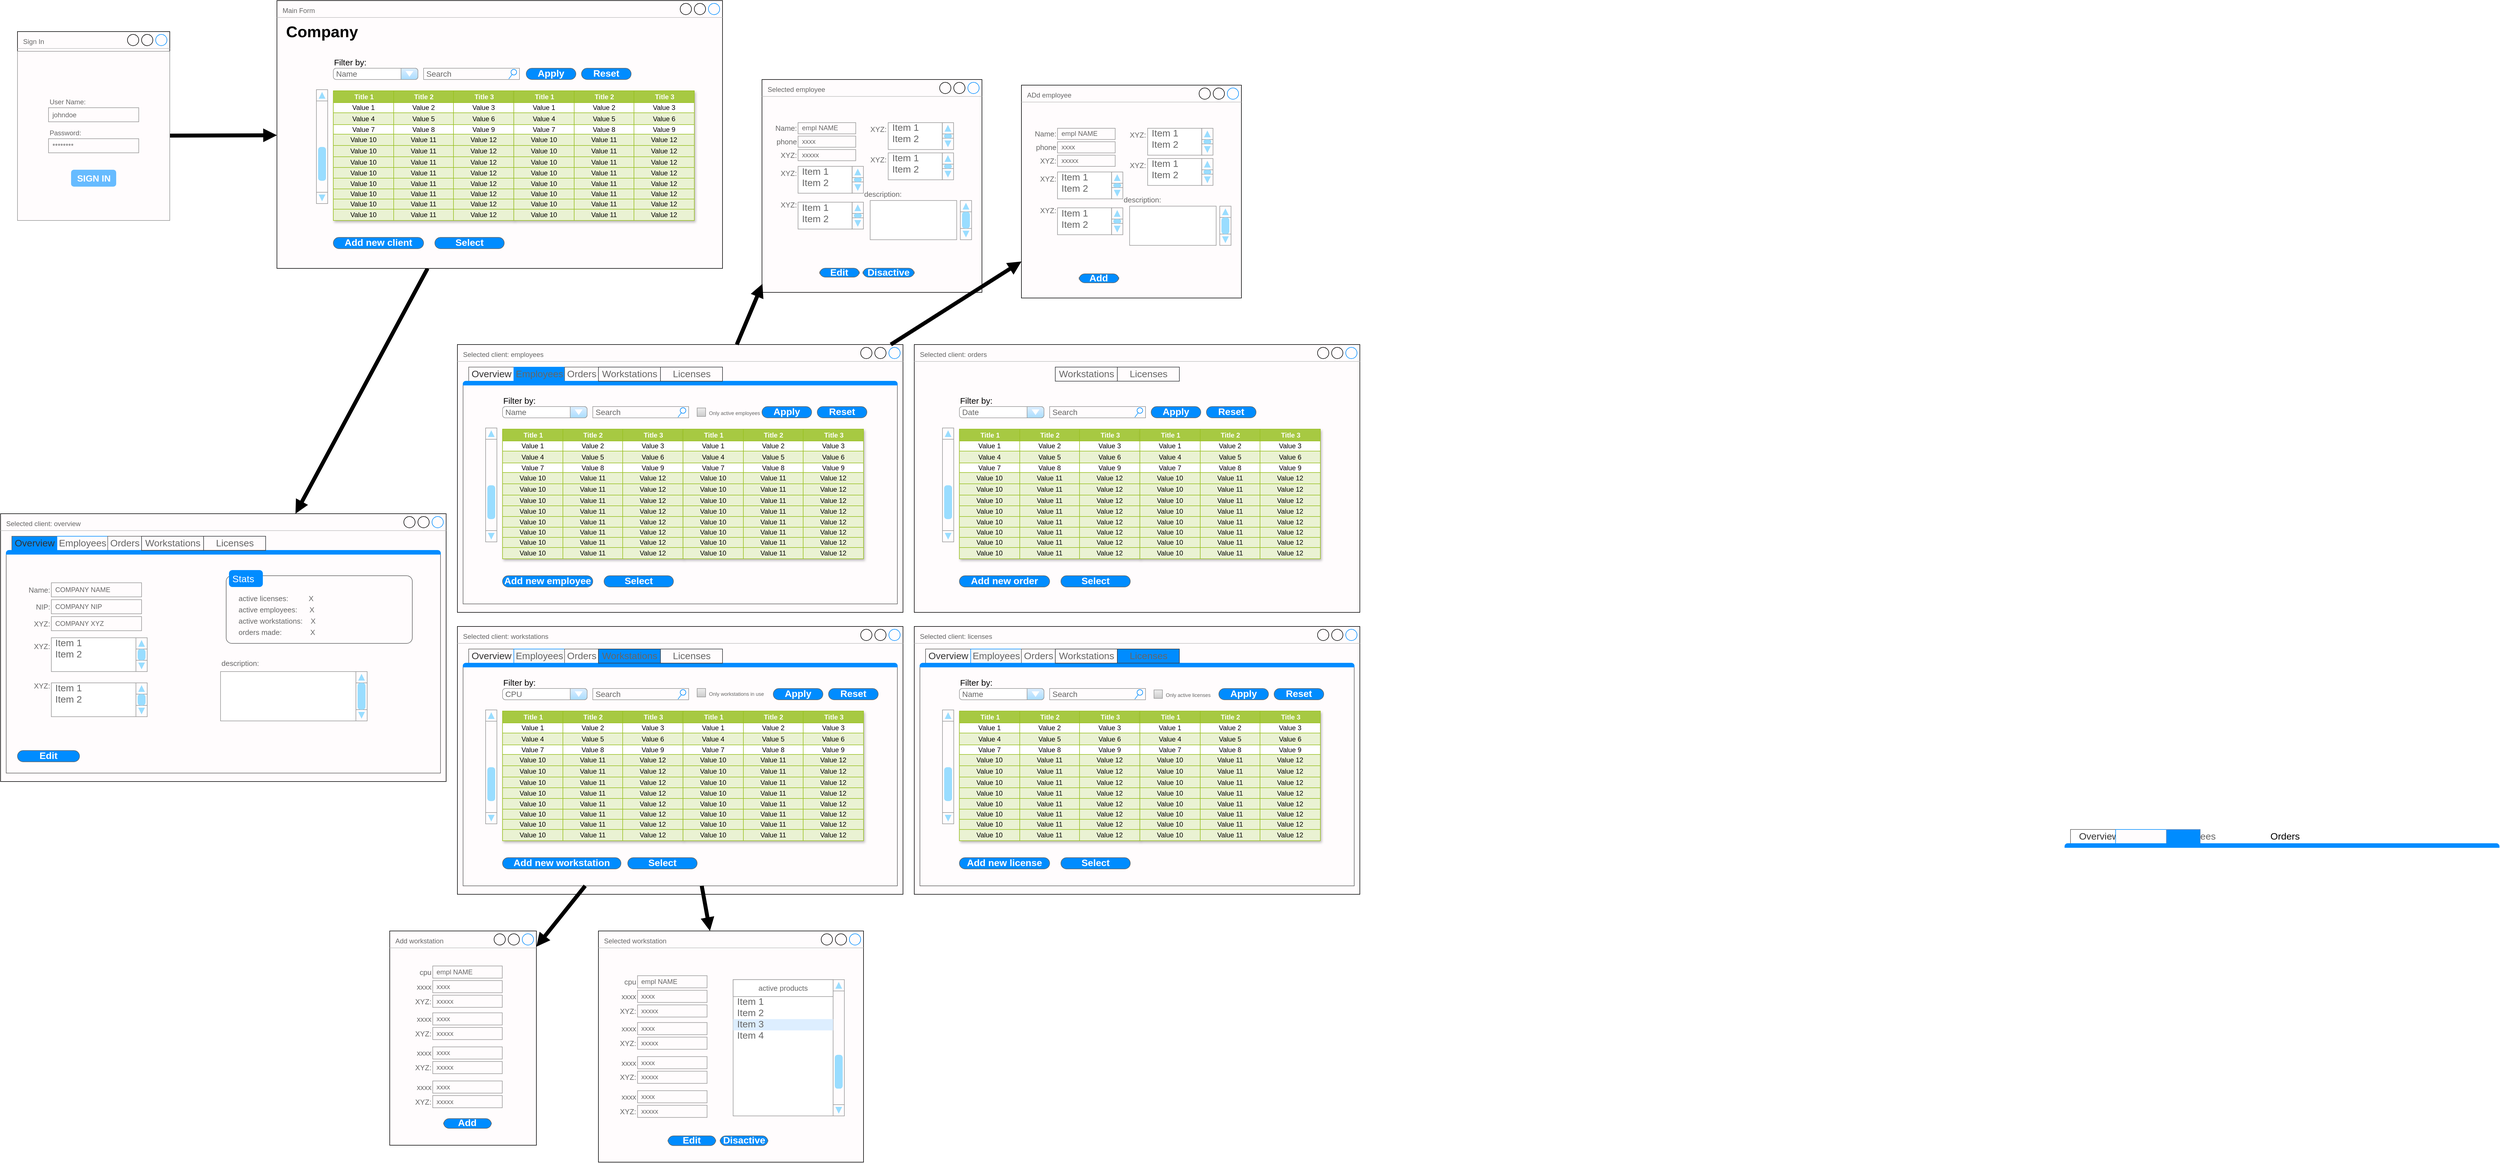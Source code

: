 <mxfile>
    <diagram id="nP3tRmZ1sL2BAEBrzwEc" name="Page-1">
        <mxGraphModel dx="2187" dy="1286" grid="1" gridSize="10" guides="1" tooltips="1" connect="1" arrows="1" fold="1" page="1" pageScale="1" pageWidth="3300" pageHeight="4681" math="0" shadow="0">
            <root>
                <mxCell id="0"/>
                <mxCell id="1" parent="0"/>
                <mxCell id="24" value="&lt;span style=&quot;font-size: 12px;&quot;&gt;Sign In&lt;/span&gt;" style="strokeWidth=1;shadow=0;dashed=0;align=center;html=1;shape=mxgraph.mockup.containers.window;align=left;verticalAlign=top;spacingLeft=8;strokeColor2=#008cff;strokeColor3=#c4c4c4;fontColor=#666666;mainText=;fontSize=17;labelBackgroundColor=none;fillColor=#FFFCFD;" parent="1" vertex="1">
                    <mxGeometry x="430" y="225" width="270" height="335" as="geometry"/>
                </mxCell>
                <mxCell id="281" style="html=1;fontSize=13;fontColor=#FAFAFA;strokeWidth=7;endArrow=block;endFill=1;" parent="1" source="26" target="40" edge="1">
                    <mxGeometry relative="1" as="geometry"/>
                </mxCell>
                <mxCell id="26" value="" style="strokeWidth=1;shadow=0;dashed=0;align=center;html=1;shape=mxgraph.mockup.forms.rrect;rSize=0;strokeColor=#999999;fillColor=none;" parent="1" vertex="1">
                    <mxGeometry x="430" y="260" width="270" height="300" as="geometry"/>
                </mxCell>
                <mxCell id="29" value="User Name:" style="strokeWidth=1;shadow=0;dashed=0;align=center;html=1;shape=mxgraph.mockup.forms.anchor;fontSize=12;fontColor=#666666;align=left;resizeWidth=1;spacingLeft=0;fillColor=#FFFCFD;" parent="26" vertex="1">
                    <mxGeometry width="135" height="20" relative="1" as="geometry">
                        <mxPoint x="55" y="80" as="offset"/>
                    </mxGeometry>
                </mxCell>
                <mxCell id="30" value="johndoe" style="strokeWidth=1;shadow=0;dashed=0;align=center;html=1;shape=mxgraph.mockup.forms.rrect;rSize=0;strokeColor=#999999;fontColor=#666666;align=left;spacingLeft=5;resizeWidth=1;fillColor=#FFFCFD;" parent="26" vertex="1">
                    <mxGeometry width="160" height="25" relative="1" as="geometry">
                        <mxPoint x="55" y="100" as="offset"/>
                    </mxGeometry>
                </mxCell>
                <mxCell id="31" value="Password:" style="strokeWidth=1;shadow=0;dashed=0;align=center;html=1;shape=mxgraph.mockup.forms.anchor;fontSize=12;fontColor=#666666;align=left;resizeWidth=1;spacingLeft=0;fillColor=#FFFCFD;" parent="26" vertex="1">
                    <mxGeometry width="135" height="20" relative="1" as="geometry">
                        <mxPoint x="55" y="135" as="offset"/>
                    </mxGeometry>
                </mxCell>
                <mxCell id="32" value="********" style="strokeWidth=1;shadow=0;dashed=0;align=center;html=1;shape=mxgraph.mockup.forms.rrect;rSize=0;strokeColor=#999999;fontColor=#666666;align=left;spacingLeft=5;resizeWidth=1;fillColor=#FFFCFD;" parent="26" vertex="1">
                    <mxGeometry width="160" height="25" relative="1" as="geometry">
                        <mxPoint x="55" y="155" as="offset"/>
                    </mxGeometry>
                </mxCell>
                <mxCell id="33" value="SIGN IN" style="strokeWidth=1;shadow=0;dashed=0;align=center;html=1;shape=mxgraph.mockup.forms.rrect;rSize=5;strokeColor=none;fontColor=#ffffff;fillColor=#66bbff;fontSize=16;fontStyle=1;" parent="26" vertex="1">
                    <mxGeometry y="1" width="80" height="30" relative="1" as="geometry">
                        <mxPoint x="95" y="-90" as="offset"/>
                    </mxGeometry>
                </mxCell>
                <mxCell id="1015" style="edgeStyle=none;shape=connector;rounded=1;html=1;labelBackgroundColor=default;strokeColor=default;strokeWidth=7;fontFamily=Helvetica;fontSize=13;fontColor=#FAFAFA;endArrow=block;endFill=1;" parent="1" source="40" target="283" edge="1">
                    <mxGeometry relative="1" as="geometry"/>
                </mxCell>
                <mxCell id="40" value="&lt;span style=&quot;font-size: 12px;&quot;&gt;Main Form&lt;/span&gt;" style="strokeWidth=1;shadow=0;dashed=0;align=center;html=1;shape=mxgraph.mockup.containers.window;align=left;verticalAlign=top;spacingLeft=8;strokeColor2=#008cff;strokeColor3=#c4c4c4;fontColor=#666666;mainText=;fontSize=17;labelBackgroundColor=none;fillColor=#FFFCFD;" parent="1" vertex="1">
                    <mxGeometry x="890" y="170" width="790" height="475" as="geometry"/>
                </mxCell>
                <mxCell id="83" value="" style="verticalLabelPosition=bottom;shadow=0;dashed=0;align=center;html=1;verticalAlign=top;strokeWidth=1;shape=mxgraph.mockup.navigation.scrollBar;strokeColor=#999999;barPos=20;fillColor2=#99ddff;strokeColor2=none;direction=north;fontColor=#000000;fillColor=none;" parent="1" vertex="1">
                    <mxGeometry x="960" y="328" width="20" height="202" as="geometry"/>
                </mxCell>
                <mxCell id="84" value="&lt;b style=&quot;font-size: 28px;&quot;&gt;Company&lt;/b&gt;" style="text;html=1;strokeColor=none;fillColor=none;align=center;verticalAlign=middle;whiteSpace=wrap;rounded=0;fontColor=#000000;fontSize=28;" parent="1" vertex="1">
                    <mxGeometry x="915" y="210" width="110" height="30" as="geometry"/>
                </mxCell>
                <mxCell id="85" value="Select" style="strokeWidth=1;shadow=0;dashed=0;align=center;html=1;shape=mxgraph.mockup.buttons.button;strokeColor=#666666;fontColor=#ffffff;mainText=;buttonStyle=round;fontSize=17;fontStyle=1;fillColor=#008cff;whiteSpace=wrap;" parent="1" vertex="1">
                    <mxGeometry x="1170" y="590" width="123" height="20" as="geometry"/>
                </mxCell>
                <mxCell id="92" value="Search" style="strokeWidth=1;shadow=0;dashed=0;align=center;html=1;shape=mxgraph.mockup.forms.searchBox;strokeColor=#999999;mainText=;strokeColor2=#008cff;fontColor=#666666;fontSize=14;align=left;spacingLeft=3;fillColor=none;" parent="1" vertex="1">
                    <mxGeometry x="1150" y="290" width="170" height="20" as="geometry"/>
                </mxCell>
                <mxCell id="93" value="Name" style="strokeWidth=1;shadow=0;dashed=0;align=center;html=1;shape=mxgraph.mockup.forms.comboBox;strokeColor=#999999;fillColor=#ddeeff;align=left;fillColor2=#aaddff;mainText=;fontColor=#666666;fontSize=14;spacingLeft=3;" parent="1" vertex="1">
                    <mxGeometry x="990" y="290" width="150" height="20" as="geometry"/>
                </mxCell>
                <mxCell id="94" value="&lt;font style=&quot;font-size: 15px;&quot;&gt;Filter by:&lt;/font&gt;" style="text;html=1;strokeColor=none;fillColor=none;align=center;verticalAlign=middle;whiteSpace=wrap;rounded=0;fontSize=28;fontColor=#000000;" parent="1" vertex="1">
                    <mxGeometry x="990" y="260" width="60" height="30" as="geometry"/>
                </mxCell>
                <mxCell id="96" value="Apply" style="strokeWidth=1;shadow=0;dashed=0;align=center;html=1;shape=mxgraph.mockup.buttons.button;strokeColor=#666666;fontColor=#ffffff;mainText=;buttonStyle=round;fontSize=17;fontStyle=1;fillColor=#008cff;whiteSpace=wrap;" parent="1" vertex="1">
                    <mxGeometry x="1332" y="290" width="88" height="20" as="geometry"/>
                </mxCell>
                <mxCell id="97" value="Reset" style="strokeWidth=1;shadow=0;dashed=0;align=center;html=1;shape=mxgraph.mockup.buttons.button;strokeColor=#666666;fontColor=#ffffff;mainText=;buttonStyle=round;fontSize=17;fontStyle=1;fillColor=#008cff;whiteSpace=wrap;" parent="1" vertex="1">
                    <mxGeometry x="1430" y="290" width="88" height="20" as="geometry"/>
                </mxCell>
                <mxCell id="261" value="" style="group;fillColor=none;fontColor=#ffffff;strokeColor=#005700;" parent="1" vertex="1" connectable="0">
                    <mxGeometry x="990" y="330" width="640" height="230" as="geometry"/>
                </mxCell>
                <mxCell id="154" value="Assets" style="childLayout=tableLayout;recursiveResize=0;strokeColor=#98bf21;fillColor=#A7C942;shadow=1;fontColor=#000000;" parent="261" vertex="1">
                    <mxGeometry width="320" height="230" as="geometry"/>
                </mxCell>
                <mxCell id="155" style="shape=tableRow;horizontal=0;startSize=0;swimlaneHead=0;swimlaneBody=0;top=0;left=0;bottom=0;right=0;dropTarget=0;collapsible=0;recursiveResize=0;expand=0;fontStyle=0;strokeColor=inherit;fillColor=#ffffff;fontColor=#000000;" parent="154" vertex="1">
                    <mxGeometry width="320" height="21" as="geometry"/>
                </mxCell>
                <mxCell id="156" value="Title 1" style="connectable=0;recursiveResize=0;strokeColor=inherit;fillColor=#A7C942;align=center;fontStyle=1;fontColor=#FFFFFF;html=1;" parent="155" vertex="1">
                    <mxGeometry width="107" height="21" as="geometry">
                        <mxRectangle width="107" height="21" as="alternateBounds"/>
                    </mxGeometry>
                </mxCell>
                <mxCell id="157" value="Title 2" style="connectable=0;recursiveResize=0;strokeColor=inherit;fillColor=#A7C942;align=center;fontStyle=1;fontColor=#FFFFFF;html=1;" parent="155" vertex="1">
                    <mxGeometry x="107" width="106" height="21" as="geometry">
                        <mxRectangle width="106" height="21" as="alternateBounds"/>
                    </mxGeometry>
                </mxCell>
                <mxCell id="158" value="Title 3" style="connectable=0;recursiveResize=0;strokeColor=inherit;fillColor=#A7C942;align=center;fontStyle=1;fontColor=#FFFFFF;html=1;" parent="155" vertex="1">
                    <mxGeometry x="213" width="107" height="21" as="geometry">
                        <mxRectangle width="107" height="21" as="alternateBounds"/>
                    </mxGeometry>
                </mxCell>
                <mxCell id="159" value="" style="shape=tableRow;horizontal=0;startSize=0;swimlaneHead=0;swimlaneBody=0;top=0;left=0;bottom=0;right=0;dropTarget=0;collapsible=0;recursiveResize=0;expand=0;fontStyle=0;strokeColor=inherit;fillColor=#ffffff;fontColor=#000000;" parent="154" vertex="1">
                    <mxGeometry y="21" width="320" height="18" as="geometry"/>
                </mxCell>
                <mxCell id="160" value="Value 1" style="connectable=0;recursiveResize=0;strokeColor=inherit;fillColor=inherit;align=center;whiteSpace=wrap;html=1;fontColor=#000000;" parent="159" vertex="1">
                    <mxGeometry width="107" height="18" as="geometry">
                        <mxRectangle width="107" height="18" as="alternateBounds"/>
                    </mxGeometry>
                </mxCell>
                <mxCell id="161" value="Value 2" style="connectable=0;recursiveResize=0;strokeColor=inherit;fillColor=inherit;align=center;whiteSpace=wrap;html=1;fontColor=#000000;" parent="159" vertex="1">
                    <mxGeometry x="107" width="106" height="18" as="geometry">
                        <mxRectangle width="106" height="18" as="alternateBounds"/>
                    </mxGeometry>
                </mxCell>
                <mxCell id="162" value="Value 3" style="connectable=0;recursiveResize=0;strokeColor=inherit;fillColor=inherit;align=center;whiteSpace=wrap;html=1;fontColor=#000000;" parent="159" vertex="1">
                    <mxGeometry x="213" width="107" height="18" as="geometry">
                        <mxRectangle width="107" height="18" as="alternateBounds"/>
                    </mxGeometry>
                </mxCell>
                <mxCell id="163" value="" style="shape=tableRow;horizontal=0;startSize=0;swimlaneHead=0;swimlaneBody=0;top=0;left=0;bottom=0;right=0;dropTarget=0;collapsible=0;recursiveResize=0;expand=0;fontStyle=1;strokeColor=inherit;fillColor=#EAF2D3;fontColor=#000000;" parent="154" vertex="1">
                    <mxGeometry y="39" width="320" height="21" as="geometry"/>
                </mxCell>
                <mxCell id="164" value="Value 4" style="connectable=0;recursiveResize=0;strokeColor=inherit;fillColor=inherit;whiteSpace=wrap;html=1;fontColor=#000000;" parent="163" vertex="1">
                    <mxGeometry width="107" height="21" as="geometry">
                        <mxRectangle width="107" height="21" as="alternateBounds"/>
                    </mxGeometry>
                </mxCell>
                <mxCell id="165" value="Value 5" style="connectable=0;recursiveResize=0;strokeColor=inherit;fillColor=inherit;whiteSpace=wrap;html=1;fontColor=#000000;" parent="163" vertex="1">
                    <mxGeometry x="107" width="106" height="21" as="geometry">
                        <mxRectangle width="106" height="21" as="alternateBounds"/>
                    </mxGeometry>
                </mxCell>
                <mxCell id="166" value="Value 6" style="connectable=0;recursiveResize=0;strokeColor=inherit;fillColor=inherit;whiteSpace=wrap;html=1;fontColor=#000000;" parent="163" vertex="1">
                    <mxGeometry x="213" width="107" height="21" as="geometry">
                        <mxRectangle width="107" height="21" as="alternateBounds"/>
                    </mxGeometry>
                </mxCell>
                <mxCell id="167" value="" style="shape=tableRow;horizontal=0;startSize=0;swimlaneHead=0;swimlaneBody=0;top=0;left=0;bottom=0;right=0;dropTarget=0;collapsible=0;recursiveResize=0;expand=0;fontStyle=0;strokeColor=inherit;fillColor=#ffffff;fontColor=#000000;" parent="154" vertex="1">
                    <mxGeometry y="60" width="320" height="17" as="geometry"/>
                </mxCell>
                <mxCell id="168" value="Value 7" style="connectable=0;recursiveResize=0;strokeColor=inherit;fillColor=inherit;fontStyle=0;align=center;whiteSpace=wrap;html=1;fontColor=#000000;" parent="167" vertex="1">
                    <mxGeometry width="107" height="17" as="geometry">
                        <mxRectangle width="107" height="17" as="alternateBounds"/>
                    </mxGeometry>
                </mxCell>
                <mxCell id="169" value="Value 8" style="connectable=0;recursiveResize=0;strokeColor=inherit;fillColor=inherit;fontStyle=0;align=center;whiteSpace=wrap;html=1;fontColor=#000000;" parent="167" vertex="1">
                    <mxGeometry x="107" width="106" height="17" as="geometry">
                        <mxRectangle width="106" height="17" as="alternateBounds"/>
                    </mxGeometry>
                </mxCell>
                <mxCell id="170" value="Value 9" style="connectable=0;recursiveResize=0;strokeColor=inherit;fillColor=inherit;fontStyle=0;align=center;whiteSpace=wrap;html=1;fontColor=#000000;" parent="167" vertex="1">
                    <mxGeometry x="213" width="107" height="17" as="geometry">
                        <mxRectangle width="107" height="17" as="alternateBounds"/>
                    </mxGeometry>
                </mxCell>
                <mxCell id="171" value="" style="shape=tableRow;horizontal=0;startSize=0;swimlaneHead=0;swimlaneBody=0;top=0;left=0;bottom=0;right=0;dropTarget=0;collapsible=0;recursiveResize=0;expand=0;fontStyle=1;strokeColor=inherit;fillColor=#EAF2D3;fontColor=#000000;" parent="154" vertex="1">
                    <mxGeometry y="77" width="320" height="20" as="geometry"/>
                </mxCell>
                <mxCell id="172" value="Value 10" style="connectable=0;recursiveResize=0;strokeColor=inherit;fillColor=inherit;whiteSpace=wrap;html=1;fontColor=#000000;" parent="171" vertex="1">
                    <mxGeometry width="107" height="20" as="geometry">
                        <mxRectangle width="107" height="20" as="alternateBounds"/>
                    </mxGeometry>
                </mxCell>
                <mxCell id="173" value="Value 11" style="connectable=0;recursiveResize=0;strokeColor=inherit;fillColor=inherit;whiteSpace=wrap;html=1;fontColor=#000000;" parent="171" vertex="1">
                    <mxGeometry x="107" width="106" height="20" as="geometry">
                        <mxRectangle width="106" height="20" as="alternateBounds"/>
                    </mxGeometry>
                </mxCell>
                <mxCell id="174" value="Value 12" style="connectable=0;recursiveResize=0;strokeColor=inherit;fillColor=inherit;whiteSpace=wrap;html=1;fontColor=#000000;" parent="171" vertex="1">
                    <mxGeometry x="213" width="107" height="20" as="geometry">
                        <mxRectangle width="107" height="20" as="alternateBounds"/>
                    </mxGeometry>
                </mxCell>
                <mxCell id="180" value="" style="shape=tableRow;horizontal=0;startSize=0;swimlaneHead=0;swimlaneBody=0;top=0;left=0;bottom=0;right=0;dropTarget=0;collapsible=0;recursiveResize=0;expand=0;fontStyle=1;strokeColor=inherit;fillColor=#EAF2D3;fontColor=#000000;" parent="154" vertex="1">
                    <mxGeometry y="97" width="320" height="20" as="geometry"/>
                </mxCell>
                <mxCell id="181" value="Value 10" style="connectable=0;recursiveResize=0;strokeColor=inherit;fillColor=inherit;whiteSpace=wrap;html=1;fontColor=#000000;" parent="180" vertex="1">
                    <mxGeometry width="107" height="20" as="geometry">
                        <mxRectangle width="107" height="20" as="alternateBounds"/>
                    </mxGeometry>
                </mxCell>
                <mxCell id="182" value="Value 11" style="connectable=0;recursiveResize=0;strokeColor=inherit;fillColor=inherit;whiteSpace=wrap;html=1;fontColor=#000000;" parent="180" vertex="1">
                    <mxGeometry x="107" width="106" height="20" as="geometry">
                        <mxRectangle width="106" height="20" as="alternateBounds"/>
                    </mxGeometry>
                </mxCell>
                <mxCell id="183" value="Value 12" style="connectable=0;recursiveResize=0;strokeColor=inherit;fillColor=inherit;whiteSpace=wrap;html=1;fontColor=#000000;" parent="180" vertex="1">
                    <mxGeometry x="213" width="107" height="20" as="geometry">
                        <mxRectangle width="107" height="20" as="alternateBounds"/>
                    </mxGeometry>
                </mxCell>
                <mxCell id="184" value="" style="shape=tableRow;horizontal=0;startSize=0;swimlaneHead=0;swimlaneBody=0;top=0;left=0;bottom=0;right=0;dropTarget=0;collapsible=0;recursiveResize=0;expand=0;fontStyle=1;strokeColor=inherit;fillColor=#EAF2D3;fontColor=#000000;" parent="154" vertex="1">
                    <mxGeometry y="117" width="320" height="19" as="geometry"/>
                </mxCell>
                <mxCell id="185" value="Value 10" style="connectable=0;recursiveResize=0;strokeColor=inherit;fillColor=inherit;whiteSpace=wrap;html=1;fontColor=#000000;" parent="184" vertex="1">
                    <mxGeometry width="107" height="19" as="geometry">
                        <mxRectangle width="107" height="19" as="alternateBounds"/>
                    </mxGeometry>
                </mxCell>
                <mxCell id="186" value="Value 11" style="connectable=0;recursiveResize=0;strokeColor=inherit;fillColor=inherit;whiteSpace=wrap;html=1;fontColor=#000000;" parent="184" vertex="1">
                    <mxGeometry x="107" width="106" height="19" as="geometry">
                        <mxRectangle width="106" height="19" as="alternateBounds"/>
                    </mxGeometry>
                </mxCell>
                <mxCell id="187" value="Value 12" style="connectable=0;recursiveResize=0;strokeColor=inherit;fillColor=inherit;whiteSpace=wrap;html=1;fontColor=#000000;" parent="184" vertex="1">
                    <mxGeometry x="213" width="107" height="19" as="geometry">
                        <mxRectangle width="107" height="19" as="alternateBounds"/>
                    </mxGeometry>
                </mxCell>
                <mxCell id="192" value="" style="shape=tableRow;horizontal=0;startSize=0;swimlaneHead=0;swimlaneBody=0;top=0;left=0;bottom=0;right=0;dropTarget=0;collapsible=0;recursiveResize=0;expand=0;fontStyle=1;strokeColor=inherit;fillColor=#EAF2D3;fontColor=#000000;" parent="154" vertex="1">
                    <mxGeometry y="136" width="320" height="19" as="geometry"/>
                </mxCell>
                <mxCell id="193" value="Value 10" style="connectable=0;recursiveResize=0;strokeColor=inherit;fillColor=inherit;whiteSpace=wrap;html=1;fontColor=#000000;" parent="192" vertex="1">
                    <mxGeometry width="107" height="19" as="geometry">
                        <mxRectangle width="107" height="19" as="alternateBounds"/>
                    </mxGeometry>
                </mxCell>
                <mxCell id="194" value="Value 11" style="connectable=0;recursiveResize=0;strokeColor=inherit;fillColor=inherit;whiteSpace=wrap;html=1;fontColor=#000000;" parent="192" vertex="1">
                    <mxGeometry x="107" width="106" height="19" as="geometry">
                        <mxRectangle width="106" height="19" as="alternateBounds"/>
                    </mxGeometry>
                </mxCell>
                <mxCell id="195" value="Value 12" style="connectable=0;recursiveResize=0;strokeColor=inherit;fillColor=inherit;whiteSpace=wrap;html=1;fontColor=#000000;" parent="192" vertex="1">
                    <mxGeometry x="213" width="107" height="19" as="geometry">
                        <mxRectangle width="107" height="19" as="alternateBounds"/>
                    </mxGeometry>
                </mxCell>
                <mxCell id="196" value="" style="shape=tableRow;horizontal=0;startSize=0;swimlaneHead=0;swimlaneBody=0;top=0;left=0;bottom=0;right=0;dropTarget=0;collapsible=0;recursiveResize=0;expand=0;fontStyle=1;strokeColor=inherit;fillColor=#EAF2D3;fontColor=#000000;" parent="154" vertex="1">
                    <mxGeometry y="155" width="320" height="19" as="geometry"/>
                </mxCell>
                <mxCell id="197" value="Value 10" style="connectable=0;recursiveResize=0;strokeColor=inherit;fillColor=inherit;whiteSpace=wrap;html=1;fontColor=#000000;" parent="196" vertex="1">
                    <mxGeometry width="107" height="19" as="geometry">
                        <mxRectangle width="107" height="19" as="alternateBounds"/>
                    </mxGeometry>
                </mxCell>
                <mxCell id="198" value="Value 11" style="connectable=0;recursiveResize=0;strokeColor=inherit;fillColor=inherit;whiteSpace=wrap;html=1;fontColor=#000000;" parent="196" vertex="1">
                    <mxGeometry x="107" width="106" height="19" as="geometry">
                        <mxRectangle width="106" height="19" as="alternateBounds"/>
                    </mxGeometry>
                </mxCell>
                <mxCell id="199" value="Value 12" style="connectable=0;recursiveResize=0;strokeColor=inherit;fillColor=inherit;whiteSpace=wrap;html=1;fontColor=#000000;" parent="196" vertex="1">
                    <mxGeometry x="213" width="107" height="19" as="geometry">
                        <mxRectangle width="107" height="19" as="alternateBounds"/>
                    </mxGeometry>
                </mxCell>
                <mxCell id="200" value="" style="shape=tableRow;horizontal=0;startSize=0;swimlaneHead=0;swimlaneBody=0;top=0;left=0;bottom=0;right=0;dropTarget=0;collapsible=0;recursiveResize=0;expand=0;fontStyle=1;strokeColor=inherit;fillColor=#EAF2D3;fontColor=#000000;" parent="154" vertex="1">
                    <mxGeometry y="174" width="320" height="18" as="geometry"/>
                </mxCell>
                <mxCell id="201" value="Value 10" style="connectable=0;recursiveResize=0;strokeColor=inherit;fillColor=inherit;whiteSpace=wrap;html=1;fontColor=#000000;" parent="200" vertex="1">
                    <mxGeometry width="107" height="18" as="geometry">
                        <mxRectangle width="107" height="18" as="alternateBounds"/>
                    </mxGeometry>
                </mxCell>
                <mxCell id="202" value="Value 11" style="connectable=0;recursiveResize=0;strokeColor=inherit;fillColor=inherit;whiteSpace=wrap;html=1;fontColor=#000000;" parent="200" vertex="1">
                    <mxGeometry x="107" width="106" height="18" as="geometry">
                        <mxRectangle width="106" height="18" as="alternateBounds"/>
                    </mxGeometry>
                </mxCell>
                <mxCell id="203" value="Value 12" style="connectable=0;recursiveResize=0;strokeColor=inherit;fillColor=inherit;whiteSpace=wrap;html=1;fontColor=#000000;" parent="200" vertex="1">
                    <mxGeometry x="213" width="107" height="18" as="geometry">
                        <mxRectangle width="107" height="18" as="alternateBounds"/>
                    </mxGeometry>
                </mxCell>
                <mxCell id="204" value="" style="shape=tableRow;horizontal=0;startSize=0;swimlaneHead=0;swimlaneBody=0;top=0;left=0;bottom=0;right=0;dropTarget=0;collapsible=0;recursiveResize=0;expand=0;fontStyle=1;strokeColor=inherit;fillColor=#EAF2D3;fontColor=#000000;" parent="154" vertex="1">
                    <mxGeometry y="192" width="320" height="18" as="geometry"/>
                </mxCell>
                <mxCell id="205" value="Value 10" style="connectable=0;recursiveResize=0;strokeColor=inherit;fillColor=inherit;whiteSpace=wrap;html=1;fontColor=#000000;" parent="204" vertex="1">
                    <mxGeometry width="107" height="18" as="geometry">
                        <mxRectangle width="107" height="18" as="alternateBounds"/>
                    </mxGeometry>
                </mxCell>
                <mxCell id="206" value="Value 11" style="connectable=0;recursiveResize=0;strokeColor=inherit;fillColor=inherit;whiteSpace=wrap;html=1;fontColor=#000000;" parent="204" vertex="1">
                    <mxGeometry x="107" width="106" height="18" as="geometry">
                        <mxRectangle width="106" height="18" as="alternateBounds"/>
                    </mxGeometry>
                </mxCell>
                <mxCell id="207" value="Value 12" style="connectable=0;recursiveResize=0;strokeColor=inherit;fillColor=inherit;whiteSpace=wrap;html=1;fontColor=#000000;" parent="204" vertex="1">
                    <mxGeometry x="213" width="107" height="18" as="geometry">
                        <mxRectangle width="107" height="18" as="alternateBounds"/>
                    </mxGeometry>
                </mxCell>
                <mxCell id="208" value="" style="shape=tableRow;horizontal=0;startSize=0;swimlaneHead=0;swimlaneBody=0;top=0;left=0;bottom=0;right=0;dropTarget=0;collapsible=0;recursiveResize=0;expand=0;fontStyle=1;strokeColor=inherit;fillColor=#EAF2D3;fontColor=#000000;" parent="154" vertex="1">
                    <mxGeometry y="210" width="320" height="20" as="geometry"/>
                </mxCell>
                <mxCell id="209" value="Value 10" style="connectable=0;recursiveResize=0;strokeColor=inherit;fillColor=inherit;whiteSpace=wrap;html=1;fontColor=#000000;" parent="208" vertex="1">
                    <mxGeometry width="107" height="20" as="geometry">
                        <mxRectangle width="107" height="20" as="alternateBounds"/>
                    </mxGeometry>
                </mxCell>
                <mxCell id="210" value="Value 11" style="connectable=0;recursiveResize=0;strokeColor=inherit;fillColor=inherit;whiteSpace=wrap;html=1;fontColor=#000000;" parent="208" vertex="1">
                    <mxGeometry x="107" width="106" height="20" as="geometry">
                        <mxRectangle width="106" height="20" as="alternateBounds"/>
                    </mxGeometry>
                </mxCell>
                <mxCell id="211" value="Value 12" style="connectable=0;recursiveResize=0;strokeColor=inherit;fillColor=inherit;whiteSpace=wrap;html=1;fontColor=#000000;" parent="208" vertex="1">
                    <mxGeometry x="213" width="107" height="20" as="geometry">
                        <mxRectangle width="107" height="20" as="alternateBounds"/>
                    </mxGeometry>
                </mxCell>
                <mxCell id="212" value="Assets" style="childLayout=tableLayout;recursiveResize=0;strokeColor=#98bf21;fillColor=#A7C942;shadow=1;fontColor=#000000;" parent="261" vertex="1">
                    <mxGeometry x="320" width="320" height="230" as="geometry"/>
                </mxCell>
                <mxCell id="213" style="shape=tableRow;horizontal=0;startSize=0;swimlaneHead=0;swimlaneBody=0;top=0;left=0;bottom=0;right=0;dropTarget=0;collapsible=0;recursiveResize=0;expand=0;fontStyle=0;strokeColor=inherit;fillColor=#ffffff;fontColor=#000000;" parent="212" vertex="1">
                    <mxGeometry width="320" height="21" as="geometry"/>
                </mxCell>
                <mxCell id="214" value="Title 1" style="connectable=0;recursiveResize=0;strokeColor=inherit;fillColor=#A7C942;align=center;fontStyle=1;fontColor=#FFFFFF;html=1;" parent="213" vertex="1">
                    <mxGeometry width="107" height="21" as="geometry">
                        <mxRectangle width="107" height="21" as="alternateBounds"/>
                    </mxGeometry>
                </mxCell>
                <mxCell id="215" value="Title 2" style="connectable=0;recursiveResize=0;strokeColor=inherit;fillColor=#A7C942;align=center;fontStyle=1;fontColor=#FFFFFF;html=1;" parent="213" vertex="1">
                    <mxGeometry x="107" width="106" height="21" as="geometry">
                        <mxRectangle width="106" height="21" as="alternateBounds"/>
                    </mxGeometry>
                </mxCell>
                <mxCell id="216" value="Title 3" style="connectable=0;recursiveResize=0;strokeColor=inherit;fillColor=#A7C942;align=center;fontStyle=1;fontColor=#FFFFFF;html=1;" parent="213" vertex="1">
                    <mxGeometry x="213" width="107" height="21" as="geometry">
                        <mxRectangle width="107" height="21" as="alternateBounds"/>
                    </mxGeometry>
                </mxCell>
                <mxCell id="217" value="" style="shape=tableRow;horizontal=0;startSize=0;swimlaneHead=0;swimlaneBody=0;top=0;left=0;bottom=0;right=0;dropTarget=0;collapsible=0;recursiveResize=0;expand=0;fontStyle=0;strokeColor=inherit;fillColor=#ffffff;fontColor=#000000;" parent="212" vertex="1">
                    <mxGeometry y="21" width="320" height="18" as="geometry"/>
                </mxCell>
                <mxCell id="218" value="Value 1" style="connectable=0;recursiveResize=0;strokeColor=inherit;fillColor=inherit;align=center;whiteSpace=wrap;html=1;fontColor=#000000;" parent="217" vertex="1">
                    <mxGeometry width="107" height="18" as="geometry">
                        <mxRectangle width="107" height="18" as="alternateBounds"/>
                    </mxGeometry>
                </mxCell>
                <mxCell id="219" value="Value 2" style="connectable=0;recursiveResize=0;strokeColor=inherit;fillColor=inherit;align=center;whiteSpace=wrap;html=1;fontColor=#000000;" parent="217" vertex="1">
                    <mxGeometry x="107" width="106" height="18" as="geometry">
                        <mxRectangle width="106" height="18" as="alternateBounds"/>
                    </mxGeometry>
                </mxCell>
                <mxCell id="220" value="Value 3" style="connectable=0;recursiveResize=0;strokeColor=inherit;fillColor=inherit;align=center;whiteSpace=wrap;html=1;fontColor=#000000;" parent="217" vertex="1">
                    <mxGeometry x="213" width="107" height="18" as="geometry">
                        <mxRectangle width="107" height="18" as="alternateBounds"/>
                    </mxGeometry>
                </mxCell>
                <mxCell id="221" value="" style="shape=tableRow;horizontal=0;startSize=0;swimlaneHead=0;swimlaneBody=0;top=0;left=0;bottom=0;right=0;dropTarget=0;collapsible=0;recursiveResize=0;expand=0;fontStyle=1;strokeColor=inherit;fillColor=#EAF2D3;fontColor=#000000;" parent="212" vertex="1">
                    <mxGeometry y="39" width="320" height="21" as="geometry"/>
                </mxCell>
                <mxCell id="222" value="Value 4" style="connectable=0;recursiveResize=0;strokeColor=inherit;fillColor=inherit;whiteSpace=wrap;html=1;fontColor=#000000;" parent="221" vertex="1">
                    <mxGeometry width="107" height="21" as="geometry">
                        <mxRectangle width="107" height="21" as="alternateBounds"/>
                    </mxGeometry>
                </mxCell>
                <mxCell id="223" value="Value 5" style="connectable=0;recursiveResize=0;strokeColor=inherit;fillColor=inherit;whiteSpace=wrap;html=1;fontColor=#000000;" parent="221" vertex="1">
                    <mxGeometry x="107" width="106" height="21" as="geometry">
                        <mxRectangle width="106" height="21" as="alternateBounds"/>
                    </mxGeometry>
                </mxCell>
                <mxCell id="224" value="Value 6" style="connectable=0;recursiveResize=0;strokeColor=inherit;fillColor=inherit;whiteSpace=wrap;html=1;fontColor=#000000;" parent="221" vertex="1">
                    <mxGeometry x="213" width="107" height="21" as="geometry">
                        <mxRectangle width="107" height="21" as="alternateBounds"/>
                    </mxGeometry>
                </mxCell>
                <mxCell id="225" value="" style="shape=tableRow;horizontal=0;startSize=0;swimlaneHead=0;swimlaneBody=0;top=0;left=0;bottom=0;right=0;dropTarget=0;collapsible=0;recursiveResize=0;expand=0;fontStyle=0;strokeColor=inherit;fillColor=#ffffff;fontColor=#000000;" parent="212" vertex="1">
                    <mxGeometry y="60" width="320" height="17" as="geometry"/>
                </mxCell>
                <mxCell id="226" value="Value 7" style="connectable=0;recursiveResize=0;strokeColor=inherit;fillColor=inherit;fontStyle=0;align=center;whiteSpace=wrap;html=1;fontColor=#000000;" parent="225" vertex="1">
                    <mxGeometry width="107" height="17" as="geometry">
                        <mxRectangle width="107" height="17" as="alternateBounds"/>
                    </mxGeometry>
                </mxCell>
                <mxCell id="227" value="Value 8" style="connectable=0;recursiveResize=0;strokeColor=inherit;fillColor=inherit;fontStyle=0;align=center;whiteSpace=wrap;html=1;fontColor=#000000;" parent="225" vertex="1">
                    <mxGeometry x="107" width="106" height="17" as="geometry">
                        <mxRectangle width="106" height="17" as="alternateBounds"/>
                    </mxGeometry>
                </mxCell>
                <mxCell id="228" value="Value 9" style="connectable=0;recursiveResize=0;strokeColor=inherit;fillColor=inherit;fontStyle=0;align=center;whiteSpace=wrap;html=1;fontColor=#000000;" parent="225" vertex="1">
                    <mxGeometry x="213" width="107" height="17" as="geometry">
                        <mxRectangle width="107" height="17" as="alternateBounds"/>
                    </mxGeometry>
                </mxCell>
                <mxCell id="229" value="" style="shape=tableRow;horizontal=0;startSize=0;swimlaneHead=0;swimlaneBody=0;top=0;left=0;bottom=0;right=0;dropTarget=0;collapsible=0;recursiveResize=0;expand=0;fontStyle=1;strokeColor=inherit;fillColor=#EAF2D3;fontColor=#000000;" parent="212" vertex="1">
                    <mxGeometry y="77" width="320" height="20" as="geometry"/>
                </mxCell>
                <mxCell id="230" value="Value 10" style="connectable=0;recursiveResize=0;strokeColor=inherit;fillColor=inherit;whiteSpace=wrap;html=1;fontColor=#000000;" parent="229" vertex="1">
                    <mxGeometry width="107" height="20" as="geometry">
                        <mxRectangle width="107" height="20" as="alternateBounds"/>
                    </mxGeometry>
                </mxCell>
                <mxCell id="231" value="Value 11" style="connectable=0;recursiveResize=0;strokeColor=inherit;fillColor=inherit;whiteSpace=wrap;html=1;fontColor=#000000;" parent="229" vertex="1">
                    <mxGeometry x="107" width="106" height="20" as="geometry">
                        <mxRectangle width="106" height="20" as="alternateBounds"/>
                    </mxGeometry>
                </mxCell>
                <mxCell id="232" value="Value 12" style="connectable=0;recursiveResize=0;strokeColor=inherit;fillColor=inherit;whiteSpace=wrap;html=1;fontColor=#000000;" parent="229" vertex="1">
                    <mxGeometry x="213" width="107" height="20" as="geometry">
                        <mxRectangle width="107" height="20" as="alternateBounds"/>
                    </mxGeometry>
                </mxCell>
                <mxCell id="233" value="" style="shape=tableRow;horizontal=0;startSize=0;swimlaneHead=0;swimlaneBody=0;top=0;left=0;bottom=0;right=0;dropTarget=0;collapsible=0;recursiveResize=0;expand=0;fontStyle=1;strokeColor=inherit;fillColor=#EAF2D3;fontColor=#000000;" parent="212" vertex="1">
                    <mxGeometry y="97" width="320" height="20" as="geometry"/>
                </mxCell>
                <mxCell id="234" value="Value 10" style="connectable=0;recursiveResize=0;strokeColor=inherit;fillColor=inherit;whiteSpace=wrap;html=1;fontColor=#000000;" parent="233" vertex="1">
                    <mxGeometry width="107" height="20" as="geometry">
                        <mxRectangle width="107" height="20" as="alternateBounds"/>
                    </mxGeometry>
                </mxCell>
                <mxCell id="235" value="Value 11" style="connectable=0;recursiveResize=0;strokeColor=inherit;fillColor=inherit;whiteSpace=wrap;html=1;fontColor=#000000;" parent="233" vertex="1">
                    <mxGeometry x="107" width="106" height="20" as="geometry">
                        <mxRectangle width="106" height="20" as="alternateBounds"/>
                    </mxGeometry>
                </mxCell>
                <mxCell id="236" value="Value 12" style="connectable=0;recursiveResize=0;strokeColor=inherit;fillColor=inherit;whiteSpace=wrap;html=1;fontColor=#000000;" parent="233" vertex="1">
                    <mxGeometry x="213" width="107" height="20" as="geometry">
                        <mxRectangle width="107" height="20" as="alternateBounds"/>
                    </mxGeometry>
                </mxCell>
                <mxCell id="237" value="" style="shape=tableRow;horizontal=0;startSize=0;swimlaneHead=0;swimlaneBody=0;top=0;left=0;bottom=0;right=0;dropTarget=0;collapsible=0;recursiveResize=0;expand=0;fontStyle=1;strokeColor=inherit;fillColor=#EAF2D3;fontColor=#000000;" parent="212" vertex="1">
                    <mxGeometry y="117" width="320" height="19" as="geometry"/>
                </mxCell>
                <mxCell id="238" value="Value 10" style="connectable=0;recursiveResize=0;strokeColor=inherit;fillColor=inherit;whiteSpace=wrap;html=1;fontColor=#000000;" parent="237" vertex="1">
                    <mxGeometry width="107" height="19" as="geometry">
                        <mxRectangle width="107" height="19" as="alternateBounds"/>
                    </mxGeometry>
                </mxCell>
                <mxCell id="239" value="Value 11" style="connectable=0;recursiveResize=0;strokeColor=inherit;fillColor=inherit;whiteSpace=wrap;html=1;fontColor=#000000;" parent="237" vertex="1">
                    <mxGeometry x="107" width="106" height="19" as="geometry">
                        <mxRectangle width="106" height="19" as="alternateBounds"/>
                    </mxGeometry>
                </mxCell>
                <mxCell id="240" value="Value 12" style="connectable=0;recursiveResize=0;strokeColor=inherit;fillColor=inherit;whiteSpace=wrap;html=1;fontColor=#000000;" parent="237" vertex="1">
                    <mxGeometry x="213" width="107" height="19" as="geometry">
                        <mxRectangle width="107" height="19" as="alternateBounds"/>
                    </mxGeometry>
                </mxCell>
                <mxCell id="241" value="" style="shape=tableRow;horizontal=0;startSize=0;swimlaneHead=0;swimlaneBody=0;top=0;left=0;bottom=0;right=0;dropTarget=0;collapsible=0;recursiveResize=0;expand=0;fontStyle=1;strokeColor=inherit;fillColor=#EAF2D3;fontColor=#000000;" parent="212" vertex="1">
                    <mxGeometry y="136" width="320" height="19" as="geometry"/>
                </mxCell>
                <mxCell id="242" value="Value 10" style="connectable=0;recursiveResize=0;strokeColor=inherit;fillColor=inherit;whiteSpace=wrap;html=1;fontColor=#000000;" parent="241" vertex="1">
                    <mxGeometry width="107" height="19" as="geometry">
                        <mxRectangle width="107" height="19" as="alternateBounds"/>
                    </mxGeometry>
                </mxCell>
                <mxCell id="243" value="Value 11" style="connectable=0;recursiveResize=0;strokeColor=inherit;fillColor=inherit;whiteSpace=wrap;html=1;fontColor=#000000;" parent="241" vertex="1">
                    <mxGeometry x="107" width="106" height="19" as="geometry">
                        <mxRectangle width="106" height="19" as="alternateBounds"/>
                    </mxGeometry>
                </mxCell>
                <mxCell id="244" value="Value 12" style="connectable=0;recursiveResize=0;strokeColor=inherit;fillColor=inherit;whiteSpace=wrap;html=1;fontColor=#000000;" parent="241" vertex="1">
                    <mxGeometry x="213" width="107" height="19" as="geometry">
                        <mxRectangle width="107" height="19" as="alternateBounds"/>
                    </mxGeometry>
                </mxCell>
                <mxCell id="245" value="" style="shape=tableRow;horizontal=0;startSize=0;swimlaneHead=0;swimlaneBody=0;top=0;left=0;bottom=0;right=0;dropTarget=0;collapsible=0;recursiveResize=0;expand=0;fontStyle=1;strokeColor=inherit;fillColor=#EAF2D3;fontColor=#000000;" parent="212" vertex="1">
                    <mxGeometry y="155" width="320" height="19" as="geometry"/>
                </mxCell>
                <mxCell id="246" value="Value 10" style="connectable=0;recursiveResize=0;strokeColor=inherit;fillColor=inherit;whiteSpace=wrap;html=1;fontColor=#000000;" parent="245" vertex="1">
                    <mxGeometry width="107" height="19" as="geometry">
                        <mxRectangle width="107" height="19" as="alternateBounds"/>
                    </mxGeometry>
                </mxCell>
                <mxCell id="247" value="Value 11" style="connectable=0;recursiveResize=0;strokeColor=inherit;fillColor=inherit;whiteSpace=wrap;html=1;fontColor=#000000;" parent="245" vertex="1">
                    <mxGeometry x="107" width="106" height="19" as="geometry">
                        <mxRectangle width="106" height="19" as="alternateBounds"/>
                    </mxGeometry>
                </mxCell>
                <mxCell id="248" value="Value 12" style="connectable=0;recursiveResize=0;strokeColor=inherit;fillColor=inherit;whiteSpace=wrap;html=1;fontColor=#000000;" parent="245" vertex="1">
                    <mxGeometry x="213" width="107" height="19" as="geometry">
                        <mxRectangle width="107" height="19" as="alternateBounds"/>
                    </mxGeometry>
                </mxCell>
                <mxCell id="249" value="" style="shape=tableRow;horizontal=0;startSize=0;swimlaneHead=0;swimlaneBody=0;top=0;left=0;bottom=0;right=0;dropTarget=0;collapsible=0;recursiveResize=0;expand=0;fontStyle=1;strokeColor=inherit;fillColor=#EAF2D3;fontColor=#000000;" parent="212" vertex="1">
                    <mxGeometry y="174" width="320" height="18" as="geometry"/>
                </mxCell>
                <mxCell id="250" value="Value 10" style="connectable=0;recursiveResize=0;strokeColor=inherit;fillColor=inherit;whiteSpace=wrap;html=1;fontColor=#000000;" parent="249" vertex="1">
                    <mxGeometry width="107" height="18" as="geometry">
                        <mxRectangle width="107" height="18" as="alternateBounds"/>
                    </mxGeometry>
                </mxCell>
                <mxCell id="251" value="Value 11" style="connectable=0;recursiveResize=0;strokeColor=inherit;fillColor=inherit;whiteSpace=wrap;html=1;fontColor=#000000;" parent="249" vertex="1">
                    <mxGeometry x="107" width="106" height="18" as="geometry">
                        <mxRectangle width="106" height="18" as="alternateBounds"/>
                    </mxGeometry>
                </mxCell>
                <mxCell id="252" value="Value 12" style="connectable=0;recursiveResize=0;strokeColor=inherit;fillColor=inherit;whiteSpace=wrap;html=1;fontColor=#000000;" parent="249" vertex="1">
                    <mxGeometry x="213" width="107" height="18" as="geometry">
                        <mxRectangle width="107" height="18" as="alternateBounds"/>
                    </mxGeometry>
                </mxCell>
                <mxCell id="253" value="" style="shape=tableRow;horizontal=0;startSize=0;swimlaneHead=0;swimlaneBody=0;top=0;left=0;bottom=0;right=0;dropTarget=0;collapsible=0;recursiveResize=0;expand=0;fontStyle=1;strokeColor=inherit;fillColor=#EAF2D3;fontColor=#000000;" parent="212" vertex="1">
                    <mxGeometry y="192" width="320" height="18" as="geometry"/>
                </mxCell>
                <mxCell id="254" value="Value 10" style="connectable=0;recursiveResize=0;strokeColor=inherit;fillColor=inherit;whiteSpace=wrap;html=1;fontColor=#000000;" parent="253" vertex="1">
                    <mxGeometry width="107" height="18" as="geometry">
                        <mxRectangle width="107" height="18" as="alternateBounds"/>
                    </mxGeometry>
                </mxCell>
                <mxCell id="255" value="Value 11" style="connectable=0;recursiveResize=0;strokeColor=inherit;fillColor=inherit;whiteSpace=wrap;html=1;fontColor=#000000;" parent="253" vertex="1">
                    <mxGeometry x="107" width="106" height="18" as="geometry">
                        <mxRectangle width="106" height="18" as="alternateBounds"/>
                    </mxGeometry>
                </mxCell>
                <mxCell id="256" value="Value 12" style="connectable=0;recursiveResize=0;strokeColor=inherit;fillColor=inherit;whiteSpace=wrap;html=1;fontColor=#000000;" parent="253" vertex="1">
                    <mxGeometry x="213" width="107" height="18" as="geometry">
                        <mxRectangle width="107" height="18" as="alternateBounds"/>
                    </mxGeometry>
                </mxCell>
                <mxCell id="257" value="" style="shape=tableRow;horizontal=0;startSize=0;swimlaneHead=0;swimlaneBody=0;top=0;left=0;bottom=0;right=0;dropTarget=0;collapsible=0;recursiveResize=0;expand=0;fontStyle=1;strokeColor=inherit;fillColor=#EAF2D3;fontColor=#000000;" parent="212" vertex="1">
                    <mxGeometry y="210" width="320" height="20" as="geometry"/>
                </mxCell>
                <mxCell id="258" value="Value 10" style="connectable=0;recursiveResize=0;strokeColor=inherit;fillColor=inherit;whiteSpace=wrap;html=1;fontColor=#000000;" parent="257" vertex="1">
                    <mxGeometry width="107" height="20" as="geometry">
                        <mxRectangle width="107" height="20" as="alternateBounds"/>
                    </mxGeometry>
                </mxCell>
                <mxCell id="259" value="Value 11" style="connectable=0;recursiveResize=0;strokeColor=inherit;fillColor=inherit;whiteSpace=wrap;html=1;fontColor=#000000;" parent="257" vertex="1">
                    <mxGeometry x="107" width="106" height="20" as="geometry">
                        <mxRectangle width="106" height="20" as="alternateBounds"/>
                    </mxGeometry>
                </mxCell>
                <mxCell id="260" value="Value 12" style="connectable=0;recursiveResize=0;strokeColor=inherit;fillColor=inherit;whiteSpace=wrap;html=1;fontColor=#000000;" parent="257" vertex="1">
                    <mxGeometry x="213" width="107" height="20" as="geometry">
                        <mxRectangle width="107" height="20" as="alternateBounds"/>
                    </mxGeometry>
                </mxCell>
                <mxCell id="282" value="Add new client" style="strokeWidth=1;shadow=0;dashed=0;align=center;html=1;shape=mxgraph.mockup.buttons.button;strokeColor=#666666;fontColor=#ffffff;mainText=;buttonStyle=round;fontSize=17;fontStyle=1;fillColor=#008cff;whiteSpace=wrap;" parent="1" vertex="1">
                    <mxGeometry x="990" y="590" width="160" height="20" as="geometry"/>
                </mxCell>
                <mxCell id="356" value="" style="group" parent="1" vertex="1" connectable="0">
                    <mxGeometry x="400" y="1080" width="790" height="475" as="geometry"/>
                </mxCell>
                <mxCell id="283" value="&lt;span style=&quot;font-size: 12px;&quot;&gt;Selected client: overview&lt;/span&gt;" style="strokeWidth=1;shadow=0;dashed=0;align=center;html=1;shape=mxgraph.mockup.containers.window;align=left;verticalAlign=top;spacingLeft=8;strokeColor2=#008cff;strokeColor3=#c4c4c4;fontColor=#666666;mainText=;fontSize=17;labelBackgroundColor=none;fillColor=#FFFCFD;" parent="356" vertex="1">
                    <mxGeometry width="790" height="475" as="geometry"/>
                </mxCell>
                <mxCell id="355" value="" style="group" parent="356" vertex="1" connectable="0">
                    <mxGeometry x="10" y="40" width="770" height="420" as="geometry"/>
                </mxCell>
                <mxCell id="284" value="" style="strokeWidth=1;shadow=0;dashed=0;align=center;html=1;shape=mxgraph.mockup.containers.marginRect2;rectMarginTop=32;strokeColor=#666666;gradientColor=none;fontSize=13;fontColor=#FAFAFA;fillColor=none;" parent="355" vertex="1">
                    <mxGeometry width="770" height="420" as="geometry"/>
                </mxCell>
                <mxCell id="285" value="Overview" style="strokeColor=#666666;fillColor=#008cff;strokeWidth=1;shadow=0;dashed=0;align=center;html=1;shape=mxgraph.mockup.containers.rrect;rSize=0;fontSize=17;fontColor=#333333;" parent="284" vertex="1">
                    <mxGeometry width="80" height="25" relative="1" as="geometry">
                        <mxPoint x="10" as="offset"/>
                    </mxGeometry>
                </mxCell>
                <mxCell id="286" value="&lt;span style=&quot;color: rgb(102, 102, 102);&quot;&gt;Employees&lt;/span&gt;" style="strokeWidth=1;shadow=0;dashed=0;align=center;html=1;shape=mxgraph.mockup.containers.rrect;rSize=0;fontSize=17;fontColor=#ffffff;strokeColor=#008cff;fillColor=none;" parent="284" vertex="1">
                    <mxGeometry width="90" height="25" relative="1" as="geometry">
                        <mxPoint x="90" as="offset"/>
                    </mxGeometry>
                </mxCell>
                <mxCell id="287" value="Orders" style="strokeColor=inherit;fillColor=inherit;gradientColor=inherit;strokeWidth=1;shadow=0;dashed=0;align=center;html=1;shape=mxgraph.mockup.containers.rrect;rSize=0;fontSize=17;fontColor=#666666;gradientColor=none;" parent="284" vertex="1">
                    <mxGeometry width="60" height="25" relative="1" as="geometry">
                        <mxPoint x="180" as="offset"/>
                    </mxGeometry>
                </mxCell>
                <mxCell id="288" value="" style="strokeWidth=1;shadow=0;dashed=0;align=center;html=1;shape=mxgraph.mockup.containers.topButton;rSize=5;strokeColor=#008cff;fillColor=#008cff;gradientColor=none;resizeWidth=1;movable=0;deletable=1;fontSize=13;fontColor=#FAFAFA;" parent="284" vertex="1">
                    <mxGeometry width="770" height="7" relative="1" as="geometry">
                        <mxPoint y="25" as="offset"/>
                    </mxGeometry>
                </mxCell>
                <mxCell id="307" value="COMPANY NAME" style="strokeWidth=1;shadow=0;dashed=0;align=center;html=1;shape=mxgraph.mockup.forms.rrect;rSize=0;strokeColor=#999999;fontColor=#666666;align=left;spacingLeft=5;resizeWidth=1;fillColor=#FFFCFD;" parent="284" vertex="1">
                    <mxGeometry x="80" y="82.5" width="160" height="25" as="geometry"/>
                </mxCell>
                <mxCell id="308" value="Name:" style="text;html=1;strokeColor=none;fillColor=none;align=right;verticalAlign=middle;whiteSpace=wrap;rounded=0;fontSize=13;fontColor=#666666;" parent="284" vertex="1">
                    <mxGeometry x="20" y="80" width="60" height="30" as="geometry"/>
                </mxCell>
                <mxCell id="309" value="COMPANY NIP" style="strokeWidth=1;shadow=0;dashed=0;align=center;html=1;shape=mxgraph.mockup.forms.rrect;rSize=0;strokeColor=#999999;fontColor=#666666;align=left;spacingLeft=5;resizeWidth=1;fillColor=#FFFCFD;" parent="284" vertex="1">
                    <mxGeometry x="80" y="112.5" width="160" height="25" as="geometry"/>
                </mxCell>
                <mxCell id="310" value="NIP:" style="text;html=1;strokeColor=none;fillColor=none;align=right;verticalAlign=middle;whiteSpace=wrap;rounded=0;fontSize=13;fontColor=#666666;" parent="284" vertex="1">
                    <mxGeometry x="20" y="110" width="60" height="30" as="geometry"/>
                </mxCell>
                <mxCell id="311" value="COMPANY XYZ" style="strokeWidth=1;shadow=0;dashed=0;align=center;html=1;shape=mxgraph.mockup.forms.rrect;rSize=0;strokeColor=#999999;fontColor=#666666;align=left;spacingLeft=5;resizeWidth=1;fillColor=#FFFCFD;" parent="284" vertex="1">
                    <mxGeometry x="80" y="142.5" width="160" height="25" as="geometry"/>
                </mxCell>
                <mxCell id="312" value="XYZ:" style="text;html=1;strokeColor=none;fillColor=none;align=right;verticalAlign=middle;whiteSpace=wrap;rounded=0;fontSize=13;fontColor=#666666;" parent="284" vertex="1">
                    <mxGeometry x="20" y="140" width="60" height="30" as="geometry"/>
                </mxCell>
                <mxCell id="313" value="" style="strokeWidth=1;shadow=0;dashed=0;align=center;html=1;shape=mxgraph.mockup.forms.rrect;rSize=0;strokeColor=#999999;fillColor=#ffffff;fontSize=13;fontColor=#666666;" parent="284" vertex="1">
                    <mxGeometry x="80" y="180" width="150" height="60" as="geometry"/>
                </mxCell>
                <mxCell id="315" value="Item 1" style="strokeWidth=1;shadow=0;dashed=0;align=center;html=1;shape=mxgraph.mockup.forms.anchor;fontSize=17;fontColor=#666666;align=left;spacingLeft=5;resizeWidth=1;strokeColor=default;fillColor=#008cff;" parent="313" vertex="1">
                    <mxGeometry width="150" height="20" relative="1" as="geometry">
                        <mxPoint as="offset"/>
                    </mxGeometry>
                </mxCell>
                <mxCell id="316" value="Item 2" style="strokeWidth=1;shadow=0;dashed=0;align=center;html=1;shape=mxgraph.mockup.forms.anchor;fontSize=17;fontColor=#666666;align=left;spacingLeft=5;resizeWidth=1;strokeColor=default;fillColor=#008cff;" parent="313" vertex="1">
                    <mxGeometry width="150" height="20" relative="1" as="geometry">
                        <mxPoint y="20" as="offset"/>
                    </mxGeometry>
                </mxCell>
                <mxCell id="320" value="" style="verticalLabelPosition=bottom;shadow=0;dashed=0;align=center;html=1;verticalAlign=top;strokeWidth=1;shape=mxgraph.mockup.navigation.scrollBar;strokeColor=#999999;barPos=20;fillColor2=#99ddff;strokeColor2=none;direction=north;fontColor=#000000;fillColor=none;" parent="284" vertex="1">
                    <mxGeometry x="230" y="180" width="20" height="60" as="geometry"/>
                </mxCell>
                <mxCell id="336" value="XYZ:" style="text;html=1;strokeColor=none;fillColor=none;align=right;verticalAlign=middle;whiteSpace=wrap;rounded=0;fontSize=13;fontColor=#666666;" parent="284" vertex="1">
                    <mxGeometry x="20" y="180" width="60" height="30" as="geometry"/>
                </mxCell>
                <mxCell id="337" value="XYZ:" style="text;html=1;strokeColor=none;fillColor=none;align=right;verticalAlign=middle;whiteSpace=wrap;rounded=0;fontSize=13;fontColor=#666666;" parent="284" vertex="1">
                    <mxGeometry x="20" y="250" width="60" height="30" as="geometry"/>
                </mxCell>
                <mxCell id="338" value="" style="strokeWidth=1;shadow=0;dashed=0;align=center;html=1;shape=mxgraph.mockup.forms.rrect;rSize=0;strokeColor=#999999;fillColor=#ffffff;fontSize=13;fontColor=#666666;" parent="284" vertex="1">
                    <mxGeometry x="80" y="260" width="150" height="60" as="geometry"/>
                </mxCell>
                <mxCell id="339" value="Item 1" style="strokeWidth=1;shadow=0;dashed=0;align=center;html=1;shape=mxgraph.mockup.forms.anchor;fontSize=17;fontColor=#666666;align=left;spacingLeft=5;resizeWidth=1;strokeColor=default;fillColor=#008cff;" parent="338" vertex="1">
                    <mxGeometry width="150" height="20" relative="1" as="geometry">
                        <mxPoint as="offset"/>
                    </mxGeometry>
                </mxCell>
                <mxCell id="340" value="Item 2" style="strokeWidth=1;shadow=0;dashed=0;align=center;html=1;shape=mxgraph.mockup.forms.anchor;fontSize=17;fontColor=#666666;align=left;spacingLeft=5;resizeWidth=1;strokeColor=default;fillColor=#008cff;" parent="338" vertex="1">
                    <mxGeometry width="150" height="20" relative="1" as="geometry">
                        <mxPoint y="20" as="offset"/>
                    </mxGeometry>
                </mxCell>
                <mxCell id="341" value="" style="verticalLabelPosition=bottom;shadow=0;dashed=0;align=center;html=1;verticalAlign=top;strokeWidth=1;shape=mxgraph.mockup.navigation.scrollBar;strokeColor=#999999;barPos=20;fillColor2=#99ddff;strokeColor2=none;direction=north;fontColor=#000000;fillColor=none;" parent="284" vertex="1">
                    <mxGeometry x="230" y="260" width="20" height="60" as="geometry"/>
                </mxCell>
                <mxCell id="342" value="" style="strokeWidth=1;shadow=0;dashed=0;align=center;html=1;shape=mxgraph.mockup.forms.rrect;rSize=0;strokeColor=#999999;fillColor=#ffffff;fontSize=13;fontColor=#666666;" parent="284" vertex="1">
                    <mxGeometry x="380" y="240" width="240" height="87.5" as="geometry"/>
                </mxCell>
                <mxCell id="345" value="" style="verticalLabelPosition=bottom;shadow=0;dashed=0;align=center;html=1;verticalAlign=top;strokeWidth=1;shape=mxgraph.mockup.navigation.scrollBar;strokeColor=#999999;barPos=20;fillColor2=#99ddff;strokeColor2=none;direction=north;fontColor=#000000;fillColor=none;" parent="284" vertex="1">
                    <mxGeometry x="620" y="240" width="20" height="87.5" as="geometry"/>
                </mxCell>
                <mxCell id="346" value="description:" style="text;html=1;strokeColor=none;fillColor=none;align=center;verticalAlign=middle;whiteSpace=wrap;rounded=0;fontSize=13;fontColor=#666666;" parent="284" vertex="1">
                    <mxGeometry x="380" y="210" width="70" height="30" as="geometry"/>
                </mxCell>
                <mxCell id="347" value="" style="shape=mxgraph.mockup.containers.marginRect;rectMarginTop=10;strokeColor=#666666;strokeWidth=1;dashed=0;rounded=1;arcSize=5;recursiveResize=0;fontSize=13;fontColor=#666666;fillColor=none;" parent="284" vertex="1">
                    <mxGeometry x="390" y="60" width="330" height="130" as="geometry"/>
                </mxCell>
                <mxCell id="348" value="Stats" style="shape=rect;strokeColor=none;fillColor=#008cff;strokeWidth=1;dashed=0;rounded=1;arcSize=20;fontColor=#ffffff;fontSize=17;spacing=2;spacingTop=-2;align=left;autosize=1;spacingLeft=4;resizeWidth=0;resizeHeight=0;perimeter=none;" parent="347" vertex="1">
                    <mxGeometry x="5" width="60" height="30" as="geometry"/>
                </mxCell>
                <mxCell id="350" value="active licenses:&amp;nbsp; &amp;nbsp; &amp;nbsp; &amp;nbsp; &amp;nbsp; X" style="text;html=1;strokeColor=none;fillColor=none;align=left;verticalAlign=middle;whiteSpace=wrap;rounded=0;fontSize=13;fontColor=#666666;" parent="347" vertex="1">
                    <mxGeometry x="20" y="40" width="150" height="20" as="geometry"/>
                </mxCell>
                <mxCell id="351" value="active employees:&amp;nbsp; &amp;nbsp; &amp;nbsp; X" style="text;html=1;strokeColor=none;fillColor=none;align=left;verticalAlign=middle;whiteSpace=wrap;rounded=0;fontSize=13;fontColor=#666666;" parent="347" vertex="1">
                    <mxGeometry x="20" y="60" width="150" height="20" as="geometry"/>
                </mxCell>
                <mxCell id="352" value="active workstations:&amp;nbsp; &amp;nbsp; X" style="text;html=1;strokeColor=none;fillColor=none;align=left;verticalAlign=middle;whiteSpace=wrap;rounded=0;fontSize=13;fontColor=#666666;" parent="347" vertex="1">
                    <mxGeometry x="20" y="80" width="150" height="20" as="geometry"/>
                </mxCell>
                <mxCell id="353" value="orders made:&amp;nbsp; &amp;nbsp; &amp;nbsp; &amp;nbsp; &amp;nbsp; &amp;nbsp; &amp;nbsp; X" style="text;html=1;strokeColor=none;fillColor=none;align=left;verticalAlign=middle;whiteSpace=wrap;rounded=0;fontSize=13;fontColor=#666666;" parent="347" vertex="1">
                    <mxGeometry x="20" y="100" width="150" height="20" as="geometry"/>
                </mxCell>
                <mxCell id="349" value="Edit" style="strokeWidth=1;shadow=0;dashed=0;align=center;html=1;shape=mxgraph.mockup.buttons.button;strokeColor=#666666;fontColor=#ffffff;mainText=;buttonStyle=round;fontSize=17;fontStyle=1;fillColor=#008cff;whiteSpace=wrap;" parent="284" vertex="1">
                    <mxGeometry x="20" y="380" width="110" height="20" as="geometry"/>
                </mxCell>
                <mxCell id="303" value="Workstations" style="strokeWidth=1;shadow=0;dashed=0;align=center;html=1;shape=mxgraph.mockup.containers.rrect;rSize=0;fontSize=17;fillColor=none;strokeColor=#36393d;fontColor=#666666;" parent="355" vertex="1">
                    <mxGeometry x="240" width="110" height="25" as="geometry"/>
                </mxCell>
                <mxCell id="304" value="Licenses" style="strokeWidth=1;shadow=0;dashed=0;align=center;html=1;shape=mxgraph.mockup.containers.rrect;rSize=0;fontSize=17;fillColor=none;strokeColor=#36393d;fontColor=#666666;" parent="355" vertex="1">
                    <mxGeometry x="350" width="110" height="25" as="geometry"/>
                </mxCell>
                <mxCell id="357" value="" style="group" parent="1" vertex="1" connectable="0">
                    <mxGeometry x="1210" y="780" width="790" height="475" as="geometry"/>
                </mxCell>
                <mxCell id="358" value="&lt;span style=&quot;font-size: 12px;&quot;&gt;Selected client: employees&lt;/span&gt;" style="strokeWidth=1;shadow=0;dashed=0;align=center;html=1;shape=mxgraph.mockup.containers.window;align=left;verticalAlign=top;spacingLeft=8;strokeColor2=#008cff;strokeColor3=#c4c4c4;fontColor=#666666;mainText=;fontSize=17;labelBackgroundColor=none;fillColor=#FFFCFD;" parent="357" vertex="1">
                    <mxGeometry width="790" height="475" as="geometry"/>
                </mxCell>
                <mxCell id="359" value="" style="group" parent="357" vertex="1" connectable="0">
                    <mxGeometry x="10" y="40" width="770" height="420" as="geometry"/>
                </mxCell>
                <mxCell id="360" value="" style="strokeWidth=1;shadow=0;dashed=0;align=center;html=1;shape=mxgraph.mockup.containers.marginRect2;rectMarginTop=32;strokeColor=#666666;gradientColor=none;fontSize=13;fontColor=#FAFAFA;fillColor=none;" parent="359" vertex="1">
                    <mxGeometry width="770" height="420" as="geometry"/>
                </mxCell>
                <mxCell id="361" value="Overview" style="strokeColor=#666666;fillColor=none;strokeWidth=1;shadow=0;dashed=0;align=center;html=1;shape=mxgraph.mockup.containers.rrect;rSize=0;fontSize=17;fontColor=#333333;" parent="360" vertex="1">
                    <mxGeometry width="80" height="25" relative="1" as="geometry">
                        <mxPoint x="10" as="offset"/>
                    </mxGeometry>
                </mxCell>
                <mxCell id="362" value="&lt;span style=&quot;color: rgb(102, 102, 102);&quot;&gt;Employees&lt;/span&gt;" style="strokeWidth=1;shadow=0;dashed=0;align=center;html=1;shape=mxgraph.mockup.containers.rrect;rSize=0;fontSize=17;fontColor=#ffffff;strokeColor=#008cff;fillColor=#008cff;" parent="360" vertex="1">
                    <mxGeometry width="90" height="25" relative="1" as="geometry">
                        <mxPoint x="90" as="offset"/>
                    </mxGeometry>
                </mxCell>
                <mxCell id="363" value="Orders" style="strokeColor=inherit;fillColor=inherit;gradientColor=inherit;strokeWidth=1;shadow=0;dashed=0;align=center;html=1;shape=mxgraph.mockup.containers.rrect;rSize=0;fontSize=17;fontColor=#666666;gradientColor=none;" parent="360" vertex="1">
                    <mxGeometry width="60" height="25" relative="1" as="geometry">
                        <mxPoint x="180" as="offset"/>
                    </mxGeometry>
                </mxCell>
                <mxCell id="364" value="" style="strokeWidth=1;shadow=0;dashed=0;align=center;html=1;shape=mxgraph.mockup.containers.topButton;rSize=5;strokeColor=#008cff;fillColor=#008cff;gradientColor=none;resizeWidth=1;movable=0;deletable=1;fontSize=13;fontColor=#FAFAFA;" parent="360" vertex="1">
                    <mxGeometry width="770" height="7" relative="1" as="geometry">
                        <mxPoint y="25" as="offset"/>
                    </mxGeometry>
                </mxCell>
                <mxCell id="394" value="" style="verticalLabelPosition=bottom;shadow=0;dashed=0;align=center;html=1;verticalAlign=top;strokeWidth=1;shape=mxgraph.mockup.navigation.scrollBar;strokeColor=#999999;barPos=20;fillColor2=#99ddff;strokeColor2=none;direction=north;fontColor=#000000;fillColor=none;" parent="360" vertex="1">
                    <mxGeometry x="40" y="108" width="20" height="202" as="geometry"/>
                </mxCell>
                <mxCell id="395" value="Select" style="strokeWidth=1;shadow=0;dashed=0;align=center;html=1;shape=mxgraph.mockup.buttons.button;strokeColor=#666666;fontColor=#ffffff;mainText=;buttonStyle=round;fontSize=17;fontStyle=1;fillColor=#008cff;whiteSpace=wrap;" parent="360" vertex="1">
                    <mxGeometry x="250" y="370" width="123" height="20" as="geometry"/>
                </mxCell>
                <mxCell id="396" value="Search" style="strokeWidth=1;shadow=0;dashed=0;align=center;html=1;shape=mxgraph.mockup.forms.searchBox;strokeColor=#999999;mainText=;strokeColor2=#008cff;fontColor=#666666;fontSize=14;align=left;spacingLeft=3;fillColor=none;" parent="360" vertex="1">
                    <mxGeometry x="230" y="70" width="170" height="20" as="geometry"/>
                </mxCell>
                <mxCell id="397" value="Name" style="strokeWidth=1;shadow=0;dashed=0;align=center;html=1;shape=mxgraph.mockup.forms.comboBox;strokeColor=#999999;fillColor=#ddeeff;align=left;fillColor2=#aaddff;mainText=;fontColor=#666666;fontSize=14;spacingLeft=3;" parent="360" vertex="1">
                    <mxGeometry x="70" y="70" width="150" height="20" as="geometry"/>
                </mxCell>
                <mxCell id="398" value="&lt;font style=&quot;font-size: 15px;&quot;&gt;Filter by:&lt;/font&gt;" style="text;html=1;strokeColor=none;fillColor=none;align=center;verticalAlign=middle;whiteSpace=wrap;rounded=0;fontSize=28;fontColor=#000000;" parent="360" vertex="1">
                    <mxGeometry x="70" y="40" width="60" height="30" as="geometry"/>
                </mxCell>
                <mxCell id="401" value="" style="group;fillColor=none;fontColor=#ffffff;strokeColor=#005700;" parent="360" vertex="1" connectable="0">
                    <mxGeometry x="70" y="110" width="640" height="230" as="geometry"/>
                </mxCell>
                <mxCell id="402" value="Assets" style="childLayout=tableLayout;recursiveResize=0;strokeColor=#98bf21;fillColor=#A7C942;shadow=1;fontColor=#000000;" parent="401" vertex="1">
                    <mxGeometry width="320" height="230" as="geometry"/>
                </mxCell>
                <mxCell id="403" style="shape=tableRow;horizontal=0;startSize=0;swimlaneHead=0;swimlaneBody=0;top=0;left=0;bottom=0;right=0;dropTarget=0;collapsible=0;recursiveResize=0;expand=0;fontStyle=0;strokeColor=inherit;fillColor=#ffffff;fontColor=#000000;" parent="402" vertex="1">
                    <mxGeometry width="320" height="21" as="geometry"/>
                </mxCell>
                <mxCell id="404" value="Title 1" style="connectable=0;recursiveResize=0;strokeColor=inherit;fillColor=#A7C942;align=center;fontStyle=1;fontColor=#FFFFFF;html=1;" parent="403" vertex="1">
                    <mxGeometry width="107" height="21" as="geometry">
                        <mxRectangle width="107" height="21" as="alternateBounds"/>
                    </mxGeometry>
                </mxCell>
                <mxCell id="405" value="Title 2" style="connectable=0;recursiveResize=0;strokeColor=inherit;fillColor=#A7C942;align=center;fontStyle=1;fontColor=#FFFFFF;html=1;" parent="403" vertex="1">
                    <mxGeometry x="107" width="106" height="21" as="geometry">
                        <mxRectangle width="106" height="21" as="alternateBounds"/>
                    </mxGeometry>
                </mxCell>
                <mxCell id="406" value="Title 3" style="connectable=0;recursiveResize=0;strokeColor=inherit;fillColor=#A7C942;align=center;fontStyle=1;fontColor=#FFFFFF;html=1;" parent="403" vertex="1">
                    <mxGeometry x="213" width="107" height="21" as="geometry">
                        <mxRectangle width="107" height="21" as="alternateBounds"/>
                    </mxGeometry>
                </mxCell>
                <mxCell id="407" value="" style="shape=tableRow;horizontal=0;startSize=0;swimlaneHead=0;swimlaneBody=0;top=0;left=0;bottom=0;right=0;dropTarget=0;collapsible=0;recursiveResize=0;expand=0;fontStyle=0;strokeColor=inherit;fillColor=#ffffff;fontColor=#000000;" parent="402" vertex="1">
                    <mxGeometry y="21" width="320" height="18" as="geometry"/>
                </mxCell>
                <mxCell id="408" value="Value 1" style="connectable=0;recursiveResize=0;strokeColor=inherit;fillColor=inherit;align=center;whiteSpace=wrap;html=1;fontColor=#000000;" parent="407" vertex="1">
                    <mxGeometry width="107" height="18" as="geometry">
                        <mxRectangle width="107" height="18" as="alternateBounds"/>
                    </mxGeometry>
                </mxCell>
                <mxCell id="409" value="Value 2" style="connectable=0;recursiveResize=0;strokeColor=inherit;fillColor=inherit;align=center;whiteSpace=wrap;html=1;fontColor=#000000;" parent="407" vertex="1">
                    <mxGeometry x="107" width="106" height="18" as="geometry">
                        <mxRectangle width="106" height="18" as="alternateBounds"/>
                    </mxGeometry>
                </mxCell>
                <mxCell id="410" value="Value 3" style="connectable=0;recursiveResize=0;strokeColor=inherit;fillColor=inherit;align=center;whiteSpace=wrap;html=1;fontColor=#000000;" parent="407" vertex="1">
                    <mxGeometry x="213" width="107" height="18" as="geometry">
                        <mxRectangle width="107" height="18" as="alternateBounds"/>
                    </mxGeometry>
                </mxCell>
                <mxCell id="411" value="" style="shape=tableRow;horizontal=0;startSize=0;swimlaneHead=0;swimlaneBody=0;top=0;left=0;bottom=0;right=0;dropTarget=0;collapsible=0;recursiveResize=0;expand=0;fontStyle=1;strokeColor=inherit;fillColor=#EAF2D3;fontColor=#000000;" parent="402" vertex="1">
                    <mxGeometry y="39" width="320" height="21" as="geometry"/>
                </mxCell>
                <mxCell id="412" value="Value 4" style="connectable=0;recursiveResize=0;strokeColor=inherit;fillColor=inherit;whiteSpace=wrap;html=1;fontColor=#000000;" parent="411" vertex="1">
                    <mxGeometry width="107" height="21" as="geometry">
                        <mxRectangle width="107" height="21" as="alternateBounds"/>
                    </mxGeometry>
                </mxCell>
                <mxCell id="413" value="Value 5" style="connectable=0;recursiveResize=0;strokeColor=inherit;fillColor=inherit;whiteSpace=wrap;html=1;fontColor=#000000;" parent="411" vertex="1">
                    <mxGeometry x="107" width="106" height="21" as="geometry">
                        <mxRectangle width="106" height="21" as="alternateBounds"/>
                    </mxGeometry>
                </mxCell>
                <mxCell id="414" value="Value 6" style="connectable=0;recursiveResize=0;strokeColor=inherit;fillColor=inherit;whiteSpace=wrap;html=1;fontColor=#000000;" parent="411" vertex="1">
                    <mxGeometry x="213" width="107" height="21" as="geometry">
                        <mxRectangle width="107" height="21" as="alternateBounds"/>
                    </mxGeometry>
                </mxCell>
                <mxCell id="415" value="" style="shape=tableRow;horizontal=0;startSize=0;swimlaneHead=0;swimlaneBody=0;top=0;left=0;bottom=0;right=0;dropTarget=0;collapsible=0;recursiveResize=0;expand=0;fontStyle=0;strokeColor=inherit;fillColor=#ffffff;fontColor=#000000;" parent="402" vertex="1">
                    <mxGeometry y="60" width="320" height="17" as="geometry"/>
                </mxCell>
                <mxCell id="416" value="Value 7" style="connectable=0;recursiveResize=0;strokeColor=inherit;fillColor=inherit;fontStyle=0;align=center;whiteSpace=wrap;html=1;fontColor=#000000;" parent="415" vertex="1">
                    <mxGeometry width="107" height="17" as="geometry">
                        <mxRectangle width="107" height="17" as="alternateBounds"/>
                    </mxGeometry>
                </mxCell>
                <mxCell id="417" value="Value 8" style="connectable=0;recursiveResize=0;strokeColor=inherit;fillColor=inherit;fontStyle=0;align=center;whiteSpace=wrap;html=1;fontColor=#000000;" parent="415" vertex="1">
                    <mxGeometry x="107" width="106" height="17" as="geometry">
                        <mxRectangle width="106" height="17" as="alternateBounds"/>
                    </mxGeometry>
                </mxCell>
                <mxCell id="418" value="Value 9" style="connectable=0;recursiveResize=0;strokeColor=inherit;fillColor=inherit;fontStyle=0;align=center;whiteSpace=wrap;html=1;fontColor=#000000;" parent="415" vertex="1">
                    <mxGeometry x="213" width="107" height="17" as="geometry">
                        <mxRectangle width="107" height="17" as="alternateBounds"/>
                    </mxGeometry>
                </mxCell>
                <mxCell id="419" value="" style="shape=tableRow;horizontal=0;startSize=0;swimlaneHead=0;swimlaneBody=0;top=0;left=0;bottom=0;right=0;dropTarget=0;collapsible=0;recursiveResize=0;expand=0;fontStyle=1;strokeColor=inherit;fillColor=#EAF2D3;fontColor=#000000;" parent="402" vertex="1">
                    <mxGeometry y="77" width="320" height="20" as="geometry"/>
                </mxCell>
                <mxCell id="420" value="Value 10" style="connectable=0;recursiveResize=0;strokeColor=inherit;fillColor=inherit;whiteSpace=wrap;html=1;fontColor=#000000;" parent="419" vertex="1">
                    <mxGeometry width="107" height="20" as="geometry">
                        <mxRectangle width="107" height="20" as="alternateBounds"/>
                    </mxGeometry>
                </mxCell>
                <mxCell id="421" value="Value 11" style="connectable=0;recursiveResize=0;strokeColor=inherit;fillColor=inherit;whiteSpace=wrap;html=1;fontColor=#000000;" parent="419" vertex="1">
                    <mxGeometry x="107" width="106" height="20" as="geometry">
                        <mxRectangle width="106" height="20" as="alternateBounds"/>
                    </mxGeometry>
                </mxCell>
                <mxCell id="422" value="Value 12" style="connectable=0;recursiveResize=0;strokeColor=inherit;fillColor=inherit;whiteSpace=wrap;html=1;fontColor=#000000;" parent="419" vertex="1">
                    <mxGeometry x="213" width="107" height="20" as="geometry">
                        <mxRectangle width="107" height="20" as="alternateBounds"/>
                    </mxGeometry>
                </mxCell>
                <mxCell id="423" value="" style="shape=tableRow;horizontal=0;startSize=0;swimlaneHead=0;swimlaneBody=0;top=0;left=0;bottom=0;right=0;dropTarget=0;collapsible=0;recursiveResize=0;expand=0;fontStyle=1;strokeColor=inherit;fillColor=#EAF2D3;fontColor=#000000;" parent="402" vertex="1">
                    <mxGeometry y="97" width="320" height="20" as="geometry"/>
                </mxCell>
                <mxCell id="424" value="Value 10" style="connectable=0;recursiveResize=0;strokeColor=inherit;fillColor=inherit;whiteSpace=wrap;html=1;fontColor=#000000;" parent="423" vertex="1">
                    <mxGeometry width="107" height="20" as="geometry">
                        <mxRectangle width="107" height="20" as="alternateBounds"/>
                    </mxGeometry>
                </mxCell>
                <mxCell id="425" value="Value 11" style="connectable=0;recursiveResize=0;strokeColor=inherit;fillColor=inherit;whiteSpace=wrap;html=1;fontColor=#000000;" parent="423" vertex="1">
                    <mxGeometry x="107" width="106" height="20" as="geometry">
                        <mxRectangle width="106" height="20" as="alternateBounds"/>
                    </mxGeometry>
                </mxCell>
                <mxCell id="426" value="Value 12" style="connectable=0;recursiveResize=0;strokeColor=inherit;fillColor=inherit;whiteSpace=wrap;html=1;fontColor=#000000;" parent="423" vertex="1">
                    <mxGeometry x="213" width="107" height="20" as="geometry">
                        <mxRectangle width="107" height="20" as="alternateBounds"/>
                    </mxGeometry>
                </mxCell>
                <mxCell id="427" value="" style="shape=tableRow;horizontal=0;startSize=0;swimlaneHead=0;swimlaneBody=0;top=0;left=0;bottom=0;right=0;dropTarget=0;collapsible=0;recursiveResize=0;expand=0;fontStyle=1;strokeColor=inherit;fillColor=#EAF2D3;fontColor=#000000;" parent="402" vertex="1">
                    <mxGeometry y="117" width="320" height="19" as="geometry"/>
                </mxCell>
                <mxCell id="428" value="Value 10" style="connectable=0;recursiveResize=0;strokeColor=inherit;fillColor=inherit;whiteSpace=wrap;html=1;fontColor=#000000;" parent="427" vertex="1">
                    <mxGeometry width="107" height="19" as="geometry">
                        <mxRectangle width="107" height="19" as="alternateBounds"/>
                    </mxGeometry>
                </mxCell>
                <mxCell id="429" value="Value 11" style="connectable=0;recursiveResize=0;strokeColor=inherit;fillColor=inherit;whiteSpace=wrap;html=1;fontColor=#000000;" parent="427" vertex="1">
                    <mxGeometry x="107" width="106" height="19" as="geometry">
                        <mxRectangle width="106" height="19" as="alternateBounds"/>
                    </mxGeometry>
                </mxCell>
                <mxCell id="430" value="Value 12" style="connectable=0;recursiveResize=0;strokeColor=inherit;fillColor=inherit;whiteSpace=wrap;html=1;fontColor=#000000;" parent="427" vertex="1">
                    <mxGeometry x="213" width="107" height="19" as="geometry">
                        <mxRectangle width="107" height="19" as="alternateBounds"/>
                    </mxGeometry>
                </mxCell>
                <mxCell id="431" value="" style="shape=tableRow;horizontal=0;startSize=0;swimlaneHead=0;swimlaneBody=0;top=0;left=0;bottom=0;right=0;dropTarget=0;collapsible=0;recursiveResize=0;expand=0;fontStyle=1;strokeColor=inherit;fillColor=#EAF2D3;fontColor=#000000;" parent="402" vertex="1">
                    <mxGeometry y="136" width="320" height="19" as="geometry"/>
                </mxCell>
                <mxCell id="432" value="Value 10" style="connectable=0;recursiveResize=0;strokeColor=inherit;fillColor=inherit;whiteSpace=wrap;html=1;fontColor=#000000;" parent="431" vertex="1">
                    <mxGeometry width="107" height="19" as="geometry">
                        <mxRectangle width="107" height="19" as="alternateBounds"/>
                    </mxGeometry>
                </mxCell>
                <mxCell id="433" value="Value 11" style="connectable=0;recursiveResize=0;strokeColor=inherit;fillColor=inherit;whiteSpace=wrap;html=1;fontColor=#000000;" parent="431" vertex="1">
                    <mxGeometry x="107" width="106" height="19" as="geometry">
                        <mxRectangle width="106" height="19" as="alternateBounds"/>
                    </mxGeometry>
                </mxCell>
                <mxCell id="434" value="Value 12" style="connectable=0;recursiveResize=0;strokeColor=inherit;fillColor=inherit;whiteSpace=wrap;html=1;fontColor=#000000;" parent="431" vertex="1">
                    <mxGeometry x="213" width="107" height="19" as="geometry">
                        <mxRectangle width="107" height="19" as="alternateBounds"/>
                    </mxGeometry>
                </mxCell>
                <mxCell id="435" value="" style="shape=tableRow;horizontal=0;startSize=0;swimlaneHead=0;swimlaneBody=0;top=0;left=0;bottom=0;right=0;dropTarget=0;collapsible=0;recursiveResize=0;expand=0;fontStyle=1;strokeColor=inherit;fillColor=#EAF2D3;fontColor=#000000;" parent="402" vertex="1">
                    <mxGeometry y="155" width="320" height="19" as="geometry"/>
                </mxCell>
                <mxCell id="436" value="Value 10" style="connectable=0;recursiveResize=0;strokeColor=inherit;fillColor=inherit;whiteSpace=wrap;html=1;fontColor=#000000;" parent="435" vertex="1">
                    <mxGeometry width="107" height="19" as="geometry">
                        <mxRectangle width="107" height="19" as="alternateBounds"/>
                    </mxGeometry>
                </mxCell>
                <mxCell id="437" value="Value 11" style="connectable=0;recursiveResize=0;strokeColor=inherit;fillColor=inherit;whiteSpace=wrap;html=1;fontColor=#000000;" parent="435" vertex="1">
                    <mxGeometry x="107" width="106" height="19" as="geometry">
                        <mxRectangle width="106" height="19" as="alternateBounds"/>
                    </mxGeometry>
                </mxCell>
                <mxCell id="438" value="Value 12" style="connectable=0;recursiveResize=0;strokeColor=inherit;fillColor=inherit;whiteSpace=wrap;html=1;fontColor=#000000;" parent="435" vertex="1">
                    <mxGeometry x="213" width="107" height="19" as="geometry">
                        <mxRectangle width="107" height="19" as="alternateBounds"/>
                    </mxGeometry>
                </mxCell>
                <mxCell id="439" value="" style="shape=tableRow;horizontal=0;startSize=0;swimlaneHead=0;swimlaneBody=0;top=0;left=0;bottom=0;right=0;dropTarget=0;collapsible=0;recursiveResize=0;expand=0;fontStyle=1;strokeColor=inherit;fillColor=#EAF2D3;fontColor=#000000;" parent="402" vertex="1">
                    <mxGeometry y="174" width="320" height="18" as="geometry"/>
                </mxCell>
                <mxCell id="440" value="Value 10" style="connectable=0;recursiveResize=0;strokeColor=inherit;fillColor=inherit;whiteSpace=wrap;html=1;fontColor=#000000;" parent="439" vertex="1">
                    <mxGeometry width="107" height="18" as="geometry">
                        <mxRectangle width="107" height="18" as="alternateBounds"/>
                    </mxGeometry>
                </mxCell>
                <mxCell id="441" value="Value 11" style="connectable=0;recursiveResize=0;strokeColor=inherit;fillColor=inherit;whiteSpace=wrap;html=1;fontColor=#000000;" parent="439" vertex="1">
                    <mxGeometry x="107" width="106" height="18" as="geometry">
                        <mxRectangle width="106" height="18" as="alternateBounds"/>
                    </mxGeometry>
                </mxCell>
                <mxCell id="442" value="Value 12" style="connectable=0;recursiveResize=0;strokeColor=inherit;fillColor=inherit;whiteSpace=wrap;html=1;fontColor=#000000;" parent="439" vertex="1">
                    <mxGeometry x="213" width="107" height="18" as="geometry">
                        <mxRectangle width="107" height="18" as="alternateBounds"/>
                    </mxGeometry>
                </mxCell>
                <mxCell id="443" value="" style="shape=tableRow;horizontal=0;startSize=0;swimlaneHead=0;swimlaneBody=0;top=0;left=0;bottom=0;right=0;dropTarget=0;collapsible=0;recursiveResize=0;expand=0;fontStyle=1;strokeColor=inherit;fillColor=#EAF2D3;fontColor=#000000;" parent="402" vertex="1">
                    <mxGeometry y="192" width="320" height="18" as="geometry"/>
                </mxCell>
                <mxCell id="444" value="Value 10" style="connectable=0;recursiveResize=0;strokeColor=inherit;fillColor=inherit;whiteSpace=wrap;html=1;fontColor=#000000;" parent="443" vertex="1">
                    <mxGeometry width="107" height="18" as="geometry">
                        <mxRectangle width="107" height="18" as="alternateBounds"/>
                    </mxGeometry>
                </mxCell>
                <mxCell id="445" value="Value 11" style="connectable=0;recursiveResize=0;strokeColor=inherit;fillColor=inherit;whiteSpace=wrap;html=1;fontColor=#000000;" parent="443" vertex="1">
                    <mxGeometry x="107" width="106" height="18" as="geometry">
                        <mxRectangle width="106" height="18" as="alternateBounds"/>
                    </mxGeometry>
                </mxCell>
                <mxCell id="446" value="Value 12" style="connectable=0;recursiveResize=0;strokeColor=inherit;fillColor=inherit;whiteSpace=wrap;html=1;fontColor=#000000;" parent="443" vertex="1">
                    <mxGeometry x="213" width="107" height="18" as="geometry">
                        <mxRectangle width="107" height="18" as="alternateBounds"/>
                    </mxGeometry>
                </mxCell>
                <mxCell id="447" value="" style="shape=tableRow;horizontal=0;startSize=0;swimlaneHead=0;swimlaneBody=0;top=0;left=0;bottom=0;right=0;dropTarget=0;collapsible=0;recursiveResize=0;expand=0;fontStyle=1;strokeColor=inherit;fillColor=#EAF2D3;fontColor=#000000;" parent="402" vertex="1">
                    <mxGeometry y="210" width="320" height="20" as="geometry"/>
                </mxCell>
                <mxCell id="448" value="Value 10" style="connectable=0;recursiveResize=0;strokeColor=inherit;fillColor=inherit;whiteSpace=wrap;html=1;fontColor=#000000;" parent="447" vertex="1">
                    <mxGeometry width="107" height="20" as="geometry">
                        <mxRectangle width="107" height="20" as="alternateBounds"/>
                    </mxGeometry>
                </mxCell>
                <mxCell id="449" value="Value 11" style="connectable=0;recursiveResize=0;strokeColor=inherit;fillColor=inherit;whiteSpace=wrap;html=1;fontColor=#000000;" parent="447" vertex="1">
                    <mxGeometry x="107" width="106" height="20" as="geometry">
                        <mxRectangle width="106" height="20" as="alternateBounds"/>
                    </mxGeometry>
                </mxCell>
                <mxCell id="450" value="Value 12" style="connectable=0;recursiveResize=0;strokeColor=inherit;fillColor=inherit;whiteSpace=wrap;html=1;fontColor=#000000;" parent="447" vertex="1">
                    <mxGeometry x="213" width="107" height="20" as="geometry">
                        <mxRectangle width="107" height="20" as="alternateBounds"/>
                    </mxGeometry>
                </mxCell>
                <mxCell id="451" value="Assets" style="childLayout=tableLayout;recursiveResize=0;strokeColor=#98bf21;fillColor=#A7C942;shadow=1;fontColor=#000000;" parent="401" vertex="1">
                    <mxGeometry x="320" width="320" height="230" as="geometry"/>
                </mxCell>
                <mxCell id="452" style="shape=tableRow;horizontal=0;startSize=0;swimlaneHead=0;swimlaneBody=0;top=0;left=0;bottom=0;right=0;dropTarget=0;collapsible=0;recursiveResize=0;expand=0;fontStyle=0;strokeColor=inherit;fillColor=#ffffff;fontColor=#000000;" parent="451" vertex="1">
                    <mxGeometry width="320" height="21" as="geometry"/>
                </mxCell>
                <mxCell id="453" value="Title 1" style="connectable=0;recursiveResize=0;strokeColor=inherit;fillColor=#A7C942;align=center;fontStyle=1;fontColor=#FFFFFF;html=1;" parent="452" vertex="1">
                    <mxGeometry width="107" height="21" as="geometry">
                        <mxRectangle width="107" height="21" as="alternateBounds"/>
                    </mxGeometry>
                </mxCell>
                <mxCell id="454" value="Title 2" style="connectable=0;recursiveResize=0;strokeColor=inherit;fillColor=#A7C942;align=center;fontStyle=1;fontColor=#FFFFFF;html=1;" parent="452" vertex="1">
                    <mxGeometry x="107" width="106" height="21" as="geometry">
                        <mxRectangle width="106" height="21" as="alternateBounds"/>
                    </mxGeometry>
                </mxCell>
                <mxCell id="455" value="Title 3" style="connectable=0;recursiveResize=0;strokeColor=inherit;fillColor=#A7C942;align=center;fontStyle=1;fontColor=#FFFFFF;html=1;" parent="452" vertex="1">
                    <mxGeometry x="213" width="107" height="21" as="geometry">
                        <mxRectangle width="107" height="21" as="alternateBounds"/>
                    </mxGeometry>
                </mxCell>
                <mxCell id="456" value="" style="shape=tableRow;horizontal=0;startSize=0;swimlaneHead=0;swimlaneBody=0;top=0;left=0;bottom=0;right=0;dropTarget=0;collapsible=0;recursiveResize=0;expand=0;fontStyle=0;strokeColor=inherit;fillColor=#ffffff;fontColor=#000000;" parent="451" vertex="1">
                    <mxGeometry y="21" width="320" height="18" as="geometry"/>
                </mxCell>
                <mxCell id="457" value="Value 1" style="connectable=0;recursiveResize=0;strokeColor=inherit;fillColor=inherit;align=center;whiteSpace=wrap;html=1;fontColor=#000000;" parent="456" vertex="1">
                    <mxGeometry width="107" height="18" as="geometry">
                        <mxRectangle width="107" height="18" as="alternateBounds"/>
                    </mxGeometry>
                </mxCell>
                <mxCell id="458" value="Value 2" style="connectable=0;recursiveResize=0;strokeColor=inherit;fillColor=inherit;align=center;whiteSpace=wrap;html=1;fontColor=#000000;" parent="456" vertex="1">
                    <mxGeometry x="107" width="106" height="18" as="geometry">
                        <mxRectangle width="106" height="18" as="alternateBounds"/>
                    </mxGeometry>
                </mxCell>
                <mxCell id="459" value="Value 3" style="connectable=0;recursiveResize=0;strokeColor=inherit;fillColor=inherit;align=center;whiteSpace=wrap;html=1;fontColor=#000000;" parent="456" vertex="1">
                    <mxGeometry x="213" width="107" height="18" as="geometry">
                        <mxRectangle width="107" height="18" as="alternateBounds"/>
                    </mxGeometry>
                </mxCell>
                <mxCell id="460" value="" style="shape=tableRow;horizontal=0;startSize=0;swimlaneHead=0;swimlaneBody=0;top=0;left=0;bottom=0;right=0;dropTarget=0;collapsible=0;recursiveResize=0;expand=0;fontStyle=1;strokeColor=inherit;fillColor=#EAF2D3;fontColor=#000000;" parent="451" vertex="1">
                    <mxGeometry y="39" width="320" height="21" as="geometry"/>
                </mxCell>
                <mxCell id="461" value="Value 4" style="connectable=0;recursiveResize=0;strokeColor=inherit;fillColor=inherit;whiteSpace=wrap;html=1;fontColor=#000000;" parent="460" vertex="1">
                    <mxGeometry width="107" height="21" as="geometry">
                        <mxRectangle width="107" height="21" as="alternateBounds"/>
                    </mxGeometry>
                </mxCell>
                <mxCell id="462" value="Value 5" style="connectable=0;recursiveResize=0;strokeColor=inherit;fillColor=inherit;whiteSpace=wrap;html=1;fontColor=#000000;" parent="460" vertex="1">
                    <mxGeometry x="107" width="106" height="21" as="geometry">
                        <mxRectangle width="106" height="21" as="alternateBounds"/>
                    </mxGeometry>
                </mxCell>
                <mxCell id="463" value="Value 6" style="connectable=0;recursiveResize=0;strokeColor=inherit;fillColor=inherit;whiteSpace=wrap;html=1;fontColor=#000000;" parent="460" vertex="1">
                    <mxGeometry x="213" width="107" height="21" as="geometry">
                        <mxRectangle width="107" height="21" as="alternateBounds"/>
                    </mxGeometry>
                </mxCell>
                <mxCell id="464" value="" style="shape=tableRow;horizontal=0;startSize=0;swimlaneHead=0;swimlaneBody=0;top=0;left=0;bottom=0;right=0;dropTarget=0;collapsible=0;recursiveResize=0;expand=0;fontStyle=0;strokeColor=inherit;fillColor=#ffffff;fontColor=#000000;" parent="451" vertex="1">
                    <mxGeometry y="60" width="320" height="17" as="geometry"/>
                </mxCell>
                <mxCell id="465" value="Value 7" style="connectable=0;recursiveResize=0;strokeColor=inherit;fillColor=inherit;fontStyle=0;align=center;whiteSpace=wrap;html=1;fontColor=#000000;" parent="464" vertex="1">
                    <mxGeometry width="107" height="17" as="geometry">
                        <mxRectangle width="107" height="17" as="alternateBounds"/>
                    </mxGeometry>
                </mxCell>
                <mxCell id="466" value="Value 8" style="connectable=0;recursiveResize=0;strokeColor=inherit;fillColor=inherit;fontStyle=0;align=center;whiteSpace=wrap;html=1;fontColor=#000000;" parent="464" vertex="1">
                    <mxGeometry x="107" width="106" height="17" as="geometry">
                        <mxRectangle width="106" height="17" as="alternateBounds"/>
                    </mxGeometry>
                </mxCell>
                <mxCell id="467" value="Value 9" style="connectable=0;recursiveResize=0;strokeColor=inherit;fillColor=inherit;fontStyle=0;align=center;whiteSpace=wrap;html=1;fontColor=#000000;" parent="464" vertex="1">
                    <mxGeometry x="213" width="107" height="17" as="geometry">
                        <mxRectangle width="107" height="17" as="alternateBounds"/>
                    </mxGeometry>
                </mxCell>
                <mxCell id="468" value="" style="shape=tableRow;horizontal=0;startSize=0;swimlaneHead=0;swimlaneBody=0;top=0;left=0;bottom=0;right=0;dropTarget=0;collapsible=0;recursiveResize=0;expand=0;fontStyle=1;strokeColor=inherit;fillColor=#EAF2D3;fontColor=#000000;" parent="451" vertex="1">
                    <mxGeometry y="77" width="320" height="20" as="geometry"/>
                </mxCell>
                <mxCell id="469" value="Value 10" style="connectable=0;recursiveResize=0;strokeColor=inherit;fillColor=inherit;whiteSpace=wrap;html=1;fontColor=#000000;" parent="468" vertex="1">
                    <mxGeometry width="107" height="20" as="geometry">
                        <mxRectangle width="107" height="20" as="alternateBounds"/>
                    </mxGeometry>
                </mxCell>
                <mxCell id="470" value="Value 11" style="connectable=0;recursiveResize=0;strokeColor=inherit;fillColor=inherit;whiteSpace=wrap;html=1;fontColor=#000000;" parent="468" vertex="1">
                    <mxGeometry x="107" width="106" height="20" as="geometry">
                        <mxRectangle width="106" height="20" as="alternateBounds"/>
                    </mxGeometry>
                </mxCell>
                <mxCell id="471" value="Value 12" style="connectable=0;recursiveResize=0;strokeColor=inherit;fillColor=inherit;whiteSpace=wrap;html=1;fontColor=#000000;" parent="468" vertex="1">
                    <mxGeometry x="213" width="107" height="20" as="geometry">
                        <mxRectangle width="107" height="20" as="alternateBounds"/>
                    </mxGeometry>
                </mxCell>
                <mxCell id="472" value="" style="shape=tableRow;horizontal=0;startSize=0;swimlaneHead=0;swimlaneBody=0;top=0;left=0;bottom=0;right=0;dropTarget=0;collapsible=0;recursiveResize=0;expand=0;fontStyle=1;strokeColor=inherit;fillColor=#EAF2D3;fontColor=#000000;" parent="451" vertex="1">
                    <mxGeometry y="97" width="320" height="20" as="geometry"/>
                </mxCell>
                <mxCell id="473" value="Value 10" style="connectable=0;recursiveResize=0;strokeColor=inherit;fillColor=inherit;whiteSpace=wrap;html=1;fontColor=#000000;" parent="472" vertex="1">
                    <mxGeometry width="107" height="20" as="geometry">
                        <mxRectangle width="107" height="20" as="alternateBounds"/>
                    </mxGeometry>
                </mxCell>
                <mxCell id="474" value="Value 11" style="connectable=0;recursiveResize=0;strokeColor=inherit;fillColor=inherit;whiteSpace=wrap;html=1;fontColor=#000000;" parent="472" vertex="1">
                    <mxGeometry x="107" width="106" height="20" as="geometry">
                        <mxRectangle width="106" height="20" as="alternateBounds"/>
                    </mxGeometry>
                </mxCell>
                <mxCell id="475" value="Value 12" style="connectable=0;recursiveResize=0;strokeColor=inherit;fillColor=inherit;whiteSpace=wrap;html=1;fontColor=#000000;" parent="472" vertex="1">
                    <mxGeometry x="213" width="107" height="20" as="geometry">
                        <mxRectangle width="107" height="20" as="alternateBounds"/>
                    </mxGeometry>
                </mxCell>
                <mxCell id="476" value="" style="shape=tableRow;horizontal=0;startSize=0;swimlaneHead=0;swimlaneBody=0;top=0;left=0;bottom=0;right=0;dropTarget=0;collapsible=0;recursiveResize=0;expand=0;fontStyle=1;strokeColor=inherit;fillColor=#EAF2D3;fontColor=#000000;" parent="451" vertex="1">
                    <mxGeometry y="117" width="320" height="19" as="geometry"/>
                </mxCell>
                <mxCell id="477" value="Value 10" style="connectable=0;recursiveResize=0;strokeColor=inherit;fillColor=inherit;whiteSpace=wrap;html=1;fontColor=#000000;" parent="476" vertex="1">
                    <mxGeometry width="107" height="19" as="geometry">
                        <mxRectangle width="107" height="19" as="alternateBounds"/>
                    </mxGeometry>
                </mxCell>
                <mxCell id="478" value="Value 11" style="connectable=0;recursiveResize=0;strokeColor=inherit;fillColor=inherit;whiteSpace=wrap;html=1;fontColor=#000000;" parent="476" vertex="1">
                    <mxGeometry x="107" width="106" height="19" as="geometry">
                        <mxRectangle width="106" height="19" as="alternateBounds"/>
                    </mxGeometry>
                </mxCell>
                <mxCell id="479" value="Value 12" style="connectable=0;recursiveResize=0;strokeColor=inherit;fillColor=inherit;whiteSpace=wrap;html=1;fontColor=#000000;" parent="476" vertex="1">
                    <mxGeometry x="213" width="107" height="19" as="geometry">
                        <mxRectangle width="107" height="19" as="alternateBounds"/>
                    </mxGeometry>
                </mxCell>
                <mxCell id="480" value="" style="shape=tableRow;horizontal=0;startSize=0;swimlaneHead=0;swimlaneBody=0;top=0;left=0;bottom=0;right=0;dropTarget=0;collapsible=0;recursiveResize=0;expand=0;fontStyle=1;strokeColor=inherit;fillColor=#EAF2D3;fontColor=#000000;" parent="451" vertex="1">
                    <mxGeometry y="136" width="320" height="19" as="geometry"/>
                </mxCell>
                <mxCell id="481" value="Value 10" style="connectable=0;recursiveResize=0;strokeColor=inherit;fillColor=inherit;whiteSpace=wrap;html=1;fontColor=#000000;" parent="480" vertex="1">
                    <mxGeometry width="107" height="19" as="geometry">
                        <mxRectangle width="107" height="19" as="alternateBounds"/>
                    </mxGeometry>
                </mxCell>
                <mxCell id="482" value="Value 11" style="connectable=0;recursiveResize=0;strokeColor=inherit;fillColor=inherit;whiteSpace=wrap;html=1;fontColor=#000000;" parent="480" vertex="1">
                    <mxGeometry x="107" width="106" height="19" as="geometry">
                        <mxRectangle width="106" height="19" as="alternateBounds"/>
                    </mxGeometry>
                </mxCell>
                <mxCell id="483" value="Value 12" style="connectable=0;recursiveResize=0;strokeColor=inherit;fillColor=inherit;whiteSpace=wrap;html=1;fontColor=#000000;" parent="480" vertex="1">
                    <mxGeometry x="213" width="107" height="19" as="geometry">
                        <mxRectangle width="107" height="19" as="alternateBounds"/>
                    </mxGeometry>
                </mxCell>
                <mxCell id="484" value="" style="shape=tableRow;horizontal=0;startSize=0;swimlaneHead=0;swimlaneBody=0;top=0;left=0;bottom=0;right=0;dropTarget=0;collapsible=0;recursiveResize=0;expand=0;fontStyle=1;strokeColor=inherit;fillColor=#EAF2D3;fontColor=#000000;" parent="451" vertex="1">
                    <mxGeometry y="155" width="320" height="19" as="geometry"/>
                </mxCell>
                <mxCell id="485" value="Value 10" style="connectable=0;recursiveResize=0;strokeColor=inherit;fillColor=inherit;whiteSpace=wrap;html=1;fontColor=#000000;" parent="484" vertex="1">
                    <mxGeometry width="107" height="19" as="geometry">
                        <mxRectangle width="107" height="19" as="alternateBounds"/>
                    </mxGeometry>
                </mxCell>
                <mxCell id="486" value="Value 11" style="connectable=0;recursiveResize=0;strokeColor=inherit;fillColor=inherit;whiteSpace=wrap;html=1;fontColor=#000000;" parent="484" vertex="1">
                    <mxGeometry x="107" width="106" height="19" as="geometry">
                        <mxRectangle width="106" height="19" as="alternateBounds"/>
                    </mxGeometry>
                </mxCell>
                <mxCell id="487" value="Value 12" style="connectable=0;recursiveResize=0;strokeColor=inherit;fillColor=inherit;whiteSpace=wrap;html=1;fontColor=#000000;" parent="484" vertex="1">
                    <mxGeometry x="213" width="107" height="19" as="geometry">
                        <mxRectangle width="107" height="19" as="alternateBounds"/>
                    </mxGeometry>
                </mxCell>
                <mxCell id="488" value="" style="shape=tableRow;horizontal=0;startSize=0;swimlaneHead=0;swimlaneBody=0;top=0;left=0;bottom=0;right=0;dropTarget=0;collapsible=0;recursiveResize=0;expand=0;fontStyle=1;strokeColor=inherit;fillColor=#EAF2D3;fontColor=#000000;" parent="451" vertex="1">
                    <mxGeometry y="174" width="320" height="18" as="geometry"/>
                </mxCell>
                <mxCell id="489" value="Value 10" style="connectable=0;recursiveResize=0;strokeColor=inherit;fillColor=inherit;whiteSpace=wrap;html=1;fontColor=#000000;" parent="488" vertex="1">
                    <mxGeometry width="107" height="18" as="geometry">
                        <mxRectangle width="107" height="18" as="alternateBounds"/>
                    </mxGeometry>
                </mxCell>
                <mxCell id="490" value="Value 11" style="connectable=0;recursiveResize=0;strokeColor=inherit;fillColor=inherit;whiteSpace=wrap;html=1;fontColor=#000000;" parent="488" vertex="1">
                    <mxGeometry x="107" width="106" height="18" as="geometry">
                        <mxRectangle width="106" height="18" as="alternateBounds"/>
                    </mxGeometry>
                </mxCell>
                <mxCell id="491" value="Value 12" style="connectable=0;recursiveResize=0;strokeColor=inherit;fillColor=inherit;whiteSpace=wrap;html=1;fontColor=#000000;" parent="488" vertex="1">
                    <mxGeometry x="213" width="107" height="18" as="geometry">
                        <mxRectangle width="107" height="18" as="alternateBounds"/>
                    </mxGeometry>
                </mxCell>
                <mxCell id="492" value="" style="shape=tableRow;horizontal=0;startSize=0;swimlaneHead=0;swimlaneBody=0;top=0;left=0;bottom=0;right=0;dropTarget=0;collapsible=0;recursiveResize=0;expand=0;fontStyle=1;strokeColor=inherit;fillColor=#EAF2D3;fontColor=#000000;" parent="451" vertex="1">
                    <mxGeometry y="192" width="320" height="18" as="geometry"/>
                </mxCell>
                <mxCell id="493" value="Value 10" style="connectable=0;recursiveResize=0;strokeColor=inherit;fillColor=inherit;whiteSpace=wrap;html=1;fontColor=#000000;" parent="492" vertex="1">
                    <mxGeometry width="107" height="18" as="geometry">
                        <mxRectangle width="107" height="18" as="alternateBounds"/>
                    </mxGeometry>
                </mxCell>
                <mxCell id="494" value="Value 11" style="connectable=0;recursiveResize=0;strokeColor=inherit;fillColor=inherit;whiteSpace=wrap;html=1;fontColor=#000000;" parent="492" vertex="1">
                    <mxGeometry x="107" width="106" height="18" as="geometry">
                        <mxRectangle width="106" height="18" as="alternateBounds"/>
                    </mxGeometry>
                </mxCell>
                <mxCell id="495" value="Value 12" style="connectable=0;recursiveResize=0;strokeColor=inherit;fillColor=inherit;whiteSpace=wrap;html=1;fontColor=#000000;" parent="492" vertex="1">
                    <mxGeometry x="213" width="107" height="18" as="geometry">
                        <mxRectangle width="107" height="18" as="alternateBounds"/>
                    </mxGeometry>
                </mxCell>
                <mxCell id="496" value="" style="shape=tableRow;horizontal=0;startSize=0;swimlaneHead=0;swimlaneBody=0;top=0;left=0;bottom=0;right=0;dropTarget=0;collapsible=0;recursiveResize=0;expand=0;fontStyle=1;strokeColor=inherit;fillColor=#EAF2D3;fontColor=#000000;" parent="451" vertex="1">
                    <mxGeometry y="210" width="320" height="20" as="geometry"/>
                </mxCell>
                <mxCell id="497" value="Value 10" style="connectable=0;recursiveResize=0;strokeColor=inherit;fillColor=inherit;whiteSpace=wrap;html=1;fontColor=#000000;" parent="496" vertex="1">
                    <mxGeometry width="107" height="20" as="geometry">
                        <mxRectangle width="107" height="20" as="alternateBounds"/>
                    </mxGeometry>
                </mxCell>
                <mxCell id="498" value="Value 11" style="connectable=0;recursiveResize=0;strokeColor=inherit;fillColor=inherit;whiteSpace=wrap;html=1;fontColor=#000000;" parent="496" vertex="1">
                    <mxGeometry x="107" width="106" height="20" as="geometry">
                        <mxRectangle width="106" height="20" as="alternateBounds"/>
                    </mxGeometry>
                </mxCell>
                <mxCell id="499" value="Value 12" style="connectable=0;recursiveResize=0;strokeColor=inherit;fillColor=inherit;whiteSpace=wrap;html=1;fontColor=#000000;" parent="496" vertex="1">
                    <mxGeometry x="213" width="107" height="20" as="geometry">
                        <mxRectangle width="107" height="20" as="alternateBounds"/>
                    </mxGeometry>
                </mxCell>
                <mxCell id="500" value="Add new employee" style="strokeWidth=1;shadow=0;dashed=0;align=center;html=1;shape=mxgraph.mockup.buttons.button;strokeColor=#666666;fontColor=#ffffff;mainText=;buttonStyle=round;fontSize=17;fontStyle=1;fillColor=#008cff;whiteSpace=wrap;" parent="360" vertex="1">
                    <mxGeometry x="70" y="370" width="160" height="20" as="geometry"/>
                </mxCell>
                <mxCell id="399" value="Apply" style="strokeWidth=1;shadow=0;dashed=0;align=center;html=1;shape=mxgraph.mockup.buttons.button;strokeColor=#666666;fontColor=#ffffff;mainText=;buttonStyle=round;fontSize=17;fontStyle=1;fillColor=#008cff;whiteSpace=wrap;" parent="360" vertex="1">
                    <mxGeometry x="530" y="70" width="88" height="20" as="geometry"/>
                </mxCell>
                <mxCell id="400" value="Reset" style="strokeWidth=1;shadow=0;dashed=0;align=center;html=1;shape=mxgraph.mockup.buttons.button;strokeColor=#666666;fontColor=#ffffff;mainText=;buttonStyle=round;fontSize=17;fontStyle=1;fillColor=#008cff;whiteSpace=wrap;" parent="360" vertex="1">
                    <mxGeometry x="628" y="70" width="88" height="20" as="geometry"/>
                </mxCell>
                <mxCell id="391" value="Workstations" style="strokeWidth=1;shadow=0;dashed=0;align=center;html=1;shape=mxgraph.mockup.containers.rrect;rSize=0;fontSize=17;fillColor=none;strokeColor=#36393d;fontColor=#666666;" parent="359" vertex="1">
                    <mxGeometry x="240" width="110" height="25" as="geometry"/>
                </mxCell>
                <mxCell id="392" value="Licenses" style="strokeWidth=1;shadow=0;dashed=0;align=center;html=1;shape=mxgraph.mockup.containers.rrect;rSize=0;fontSize=17;fillColor=none;strokeColor=#36393d;fontColor=#666666;" parent="359" vertex="1">
                    <mxGeometry x="350" width="110" height="25" as="geometry"/>
                </mxCell>
                <mxCell id="501" value="&lt;font style=&quot;font-size: 9px;&quot;&gt;Only active employees&lt;/font&gt;" style="strokeWidth=1;shadow=0;dashed=0;align=center;html=1;shape=mxgraph.mockup.forms.rrect;rSize=0;fillColor=#eeeeee;strokeColor=#999999;gradientColor=#cccccc;align=left;spacingLeft=4;fontSize=17;fontColor=#666666;labelPosition=right;" parent="359" vertex="1">
                    <mxGeometry x="415" y="72.5" width="15" height="15" as="geometry"/>
                </mxCell>
                <mxCell id="623" value="" style="group" parent="1" vertex="1" connectable="0">
                    <mxGeometry x="1210" y="1280" width="790" height="475" as="geometry"/>
                </mxCell>
                <mxCell id="624" value="&lt;span style=&quot;font-size: 12px;&quot;&gt;Selected client: workstations&lt;/span&gt;" style="strokeWidth=1;shadow=0;dashed=0;align=center;html=1;shape=mxgraph.mockup.containers.window;align=left;verticalAlign=top;spacingLeft=8;strokeColor2=#008cff;strokeColor3=#c4c4c4;fontColor=#666666;mainText=;fontSize=17;labelBackgroundColor=none;fillColor=#FFFCFD;" parent="623" vertex="1">
                    <mxGeometry width="790" height="475" as="geometry"/>
                </mxCell>
                <mxCell id="625" value="" style="group" parent="623" vertex="1" connectable="0">
                    <mxGeometry x="10" y="40" width="770" height="420" as="geometry"/>
                </mxCell>
                <mxCell id="626" value="" style="strokeWidth=1;shadow=0;dashed=0;align=center;html=1;shape=mxgraph.mockup.containers.marginRect2;rectMarginTop=32;strokeColor=#666666;gradientColor=none;fontSize=13;fontColor=#FAFAFA;fillColor=none;" parent="625" vertex="1">
                    <mxGeometry width="770" height="420" as="geometry"/>
                </mxCell>
                <mxCell id="627" value="Overview" style="strokeColor=#666666;fillColor=none;strokeWidth=1;shadow=0;dashed=0;align=center;html=1;shape=mxgraph.mockup.containers.rrect;rSize=0;fontSize=17;fontColor=#333333;" parent="626" vertex="1">
                    <mxGeometry width="80" height="25" relative="1" as="geometry">
                        <mxPoint x="10" as="offset"/>
                    </mxGeometry>
                </mxCell>
                <mxCell id="628" value="&lt;span style=&quot;color: rgb(102, 102, 102);&quot;&gt;Employees&lt;/span&gt;" style="strokeWidth=1;shadow=0;dashed=0;align=center;html=1;shape=mxgraph.mockup.containers.rrect;rSize=0;fontSize=17;fontColor=#ffffff;strokeColor=#008cff;fillColor=#F7F7F7;" parent="626" vertex="1">
                    <mxGeometry width="90" height="25" relative="1" as="geometry">
                        <mxPoint x="90" as="offset"/>
                    </mxGeometry>
                </mxCell>
                <mxCell id="629" value="Orders" style="strokeColor=inherit;fillColor=inherit;gradientColor=inherit;strokeWidth=1;shadow=0;dashed=0;align=center;html=1;shape=mxgraph.mockup.containers.rrect;rSize=0;fontSize=17;fontColor=#666666;gradientColor=none;" parent="626" vertex="1">
                    <mxGeometry width="60" height="25" relative="1" as="geometry">
                        <mxPoint x="180" as="offset"/>
                    </mxGeometry>
                </mxCell>
                <mxCell id="630" value="" style="strokeWidth=1;shadow=0;dashed=0;align=center;html=1;shape=mxgraph.mockup.containers.topButton;rSize=5;strokeColor=#008cff;fillColor=#008cff;gradientColor=none;resizeWidth=1;movable=0;deletable=1;fontSize=13;fontColor=#FAFAFA;" parent="626" vertex="1">
                    <mxGeometry width="770" height="7" relative="1" as="geometry">
                        <mxPoint y="25" as="offset"/>
                    </mxGeometry>
                </mxCell>
                <mxCell id="631" value="" style="verticalLabelPosition=bottom;shadow=0;dashed=0;align=center;html=1;verticalAlign=top;strokeWidth=1;shape=mxgraph.mockup.navigation.scrollBar;strokeColor=#999999;barPos=20;fillColor2=#99ddff;strokeColor2=none;direction=north;fontColor=#000000;fillColor=none;" parent="626" vertex="1">
                    <mxGeometry x="40" y="108" width="20" height="202" as="geometry"/>
                </mxCell>
                <mxCell id="633" value="Search" style="strokeWidth=1;shadow=0;dashed=0;align=center;html=1;shape=mxgraph.mockup.forms.searchBox;strokeColor=#999999;mainText=;strokeColor2=#008cff;fontColor=#666666;fontSize=14;align=left;spacingLeft=3;fillColor=none;" parent="626" vertex="1">
                    <mxGeometry x="230" y="70" width="170" height="20" as="geometry"/>
                </mxCell>
                <mxCell id="634" value="CPU" style="strokeWidth=1;shadow=0;dashed=0;align=center;html=1;shape=mxgraph.mockup.forms.comboBox;strokeColor=#999999;fillColor=#ddeeff;align=left;fillColor2=#aaddff;mainText=;fontColor=#666666;fontSize=14;spacingLeft=3;" parent="626" vertex="1">
                    <mxGeometry x="70" y="70" width="150" height="20" as="geometry"/>
                </mxCell>
                <mxCell id="635" value="&lt;font style=&quot;font-size: 15px;&quot;&gt;Filter by:&lt;/font&gt;" style="text;html=1;strokeColor=none;fillColor=none;align=center;verticalAlign=middle;whiteSpace=wrap;rounded=0;fontSize=28;fontColor=#000000;" parent="626" vertex="1">
                    <mxGeometry x="70" y="40" width="60" height="30" as="geometry"/>
                </mxCell>
                <mxCell id="636" value="" style="group;fillColor=none;fontColor=#ffffff;strokeColor=#005700;" parent="626" vertex="1" connectable="0">
                    <mxGeometry x="70" y="110" width="640" height="230" as="geometry"/>
                </mxCell>
                <mxCell id="637" value="Assets" style="childLayout=tableLayout;recursiveResize=0;strokeColor=#98bf21;fillColor=#A7C942;shadow=1;fontColor=#000000;" parent="636" vertex="1">
                    <mxGeometry width="320" height="230" as="geometry"/>
                </mxCell>
                <mxCell id="638" style="shape=tableRow;horizontal=0;startSize=0;swimlaneHead=0;swimlaneBody=0;top=0;left=0;bottom=0;right=0;dropTarget=0;collapsible=0;recursiveResize=0;expand=0;fontStyle=0;strokeColor=inherit;fillColor=#ffffff;fontColor=#000000;" parent="637" vertex="1">
                    <mxGeometry width="320" height="21" as="geometry"/>
                </mxCell>
                <mxCell id="639" value="Title 1" style="connectable=0;recursiveResize=0;strokeColor=inherit;fillColor=#A7C942;align=center;fontStyle=1;fontColor=#FFFFFF;html=1;" parent="638" vertex="1">
                    <mxGeometry width="107" height="21" as="geometry">
                        <mxRectangle width="107" height="21" as="alternateBounds"/>
                    </mxGeometry>
                </mxCell>
                <mxCell id="640" value="Title 2" style="connectable=0;recursiveResize=0;strokeColor=inherit;fillColor=#A7C942;align=center;fontStyle=1;fontColor=#FFFFFF;html=1;" parent="638" vertex="1">
                    <mxGeometry x="107" width="106" height="21" as="geometry">
                        <mxRectangle width="106" height="21" as="alternateBounds"/>
                    </mxGeometry>
                </mxCell>
                <mxCell id="641" value="Title 3" style="connectable=0;recursiveResize=0;strokeColor=inherit;fillColor=#A7C942;align=center;fontStyle=1;fontColor=#FFFFFF;html=1;" parent="638" vertex="1">
                    <mxGeometry x="213" width="107" height="21" as="geometry">
                        <mxRectangle width="107" height="21" as="alternateBounds"/>
                    </mxGeometry>
                </mxCell>
                <mxCell id="642" value="" style="shape=tableRow;horizontal=0;startSize=0;swimlaneHead=0;swimlaneBody=0;top=0;left=0;bottom=0;right=0;dropTarget=0;collapsible=0;recursiveResize=0;expand=0;fontStyle=0;strokeColor=inherit;fillColor=#ffffff;fontColor=#000000;" parent="637" vertex="1">
                    <mxGeometry y="21" width="320" height="18" as="geometry"/>
                </mxCell>
                <mxCell id="643" value="Value 1" style="connectable=0;recursiveResize=0;strokeColor=inherit;fillColor=inherit;align=center;whiteSpace=wrap;html=1;fontColor=#000000;" parent="642" vertex="1">
                    <mxGeometry width="107" height="18" as="geometry">
                        <mxRectangle width="107" height="18" as="alternateBounds"/>
                    </mxGeometry>
                </mxCell>
                <mxCell id="644" value="Value 2" style="connectable=0;recursiveResize=0;strokeColor=inherit;fillColor=inherit;align=center;whiteSpace=wrap;html=1;fontColor=#000000;" parent="642" vertex="1">
                    <mxGeometry x="107" width="106" height="18" as="geometry">
                        <mxRectangle width="106" height="18" as="alternateBounds"/>
                    </mxGeometry>
                </mxCell>
                <mxCell id="645" value="Value 3" style="connectable=0;recursiveResize=0;strokeColor=inherit;fillColor=inherit;align=center;whiteSpace=wrap;html=1;fontColor=#000000;" parent="642" vertex="1">
                    <mxGeometry x="213" width="107" height="18" as="geometry">
                        <mxRectangle width="107" height="18" as="alternateBounds"/>
                    </mxGeometry>
                </mxCell>
                <mxCell id="646" value="" style="shape=tableRow;horizontal=0;startSize=0;swimlaneHead=0;swimlaneBody=0;top=0;left=0;bottom=0;right=0;dropTarget=0;collapsible=0;recursiveResize=0;expand=0;fontStyle=1;strokeColor=inherit;fillColor=#EAF2D3;fontColor=#000000;" parent="637" vertex="1">
                    <mxGeometry y="39" width="320" height="21" as="geometry"/>
                </mxCell>
                <mxCell id="647" value="Value 4" style="connectable=0;recursiveResize=0;strokeColor=inherit;fillColor=inherit;whiteSpace=wrap;html=1;fontColor=#000000;" parent="646" vertex="1">
                    <mxGeometry width="107" height="21" as="geometry">
                        <mxRectangle width="107" height="21" as="alternateBounds"/>
                    </mxGeometry>
                </mxCell>
                <mxCell id="648" value="Value 5" style="connectable=0;recursiveResize=0;strokeColor=inherit;fillColor=inherit;whiteSpace=wrap;html=1;fontColor=#000000;" parent="646" vertex="1">
                    <mxGeometry x="107" width="106" height="21" as="geometry">
                        <mxRectangle width="106" height="21" as="alternateBounds"/>
                    </mxGeometry>
                </mxCell>
                <mxCell id="649" value="Value 6" style="connectable=0;recursiveResize=0;strokeColor=inherit;fillColor=inherit;whiteSpace=wrap;html=1;fontColor=#000000;" parent="646" vertex="1">
                    <mxGeometry x="213" width="107" height="21" as="geometry">
                        <mxRectangle width="107" height="21" as="alternateBounds"/>
                    </mxGeometry>
                </mxCell>
                <mxCell id="650" value="" style="shape=tableRow;horizontal=0;startSize=0;swimlaneHead=0;swimlaneBody=0;top=0;left=0;bottom=0;right=0;dropTarget=0;collapsible=0;recursiveResize=0;expand=0;fontStyle=0;strokeColor=inherit;fillColor=#ffffff;fontColor=#000000;" parent="637" vertex="1">
                    <mxGeometry y="60" width="320" height="17" as="geometry"/>
                </mxCell>
                <mxCell id="651" value="Value 7" style="connectable=0;recursiveResize=0;strokeColor=inherit;fillColor=inherit;fontStyle=0;align=center;whiteSpace=wrap;html=1;fontColor=#000000;" parent="650" vertex="1">
                    <mxGeometry width="107" height="17" as="geometry">
                        <mxRectangle width="107" height="17" as="alternateBounds"/>
                    </mxGeometry>
                </mxCell>
                <mxCell id="652" value="Value 8" style="connectable=0;recursiveResize=0;strokeColor=inherit;fillColor=inherit;fontStyle=0;align=center;whiteSpace=wrap;html=1;fontColor=#000000;" parent="650" vertex="1">
                    <mxGeometry x="107" width="106" height="17" as="geometry">
                        <mxRectangle width="106" height="17" as="alternateBounds"/>
                    </mxGeometry>
                </mxCell>
                <mxCell id="653" value="Value 9" style="connectable=0;recursiveResize=0;strokeColor=inherit;fillColor=inherit;fontStyle=0;align=center;whiteSpace=wrap;html=1;fontColor=#000000;" parent="650" vertex="1">
                    <mxGeometry x="213" width="107" height="17" as="geometry">
                        <mxRectangle width="107" height="17" as="alternateBounds"/>
                    </mxGeometry>
                </mxCell>
                <mxCell id="654" value="" style="shape=tableRow;horizontal=0;startSize=0;swimlaneHead=0;swimlaneBody=0;top=0;left=0;bottom=0;right=0;dropTarget=0;collapsible=0;recursiveResize=0;expand=0;fontStyle=1;strokeColor=inherit;fillColor=#EAF2D3;fontColor=#000000;" parent="637" vertex="1">
                    <mxGeometry y="77" width="320" height="20" as="geometry"/>
                </mxCell>
                <mxCell id="655" value="Value 10" style="connectable=0;recursiveResize=0;strokeColor=inherit;fillColor=inherit;whiteSpace=wrap;html=1;fontColor=#000000;" parent="654" vertex="1">
                    <mxGeometry width="107" height="20" as="geometry">
                        <mxRectangle width="107" height="20" as="alternateBounds"/>
                    </mxGeometry>
                </mxCell>
                <mxCell id="656" value="Value 11" style="connectable=0;recursiveResize=0;strokeColor=inherit;fillColor=inherit;whiteSpace=wrap;html=1;fontColor=#000000;" parent="654" vertex="1">
                    <mxGeometry x="107" width="106" height="20" as="geometry">
                        <mxRectangle width="106" height="20" as="alternateBounds"/>
                    </mxGeometry>
                </mxCell>
                <mxCell id="657" value="Value 12" style="connectable=0;recursiveResize=0;strokeColor=inherit;fillColor=inherit;whiteSpace=wrap;html=1;fontColor=#000000;" parent="654" vertex="1">
                    <mxGeometry x="213" width="107" height="20" as="geometry">
                        <mxRectangle width="107" height="20" as="alternateBounds"/>
                    </mxGeometry>
                </mxCell>
                <mxCell id="658" value="" style="shape=tableRow;horizontal=0;startSize=0;swimlaneHead=0;swimlaneBody=0;top=0;left=0;bottom=0;right=0;dropTarget=0;collapsible=0;recursiveResize=0;expand=0;fontStyle=1;strokeColor=inherit;fillColor=#EAF2D3;fontColor=#000000;" parent="637" vertex="1">
                    <mxGeometry y="97" width="320" height="20" as="geometry"/>
                </mxCell>
                <mxCell id="659" value="Value 10" style="connectable=0;recursiveResize=0;strokeColor=inherit;fillColor=inherit;whiteSpace=wrap;html=1;fontColor=#000000;" parent="658" vertex="1">
                    <mxGeometry width="107" height="20" as="geometry">
                        <mxRectangle width="107" height="20" as="alternateBounds"/>
                    </mxGeometry>
                </mxCell>
                <mxCell id="660" value="Value 11" style="connectable=0;recursiveResize=0;strokeColor=inherit;fillColor=inherit;whiteSpace=wrap;html=1;fontColor=#000000;" parent="658" vertex="1">
                    <mxGeometry x="107" width="106" height="20" as="geometry">
                        <mxRectangle width="106" height="20" as="alternateBounds"/>
                    </mxGeometry>
                </mxCell>
                <mxCell id="661" value="Value 12" style="connectable=0;recursiveResize=0;strokeColor=inherit;fillColor=inherit;whiteSpace=wrap;html=1;fontColor=#000000;" parent="658" vertex="1">
                    <mxGeometry x="213" width="107" height="20" as="geometry">
                        <mxRectangle width="107" height="20" as="alternateBounds"/>
                    </mxGeometry>
                </mxCell>
                <mxCell id="662" value="" style="shape=tableRow;horizontal=0;startSize=0;swimlaneHead=0;swimlaneBody=0;top=0;left=0;bottom=0;right=0;dropTarget=0;collapsible=0;recursiveResize=0;expand=0;fontStyle=1;strokeColor=inherit;fillColor=#EAF2D3;fontColor=#000000;" parent="637" vertex="1">
                    <mxGeometry y="117" width="320" height="19" as="geometry"/>
                </mxCell>
                <mxCell id="663" value="Value 10" style="connectable=0;recursiveResize=0;strokeColor=inherit;fillColor=inherit;whiteSpace=wrap;html=1;fontColor=#000000;" parent="662" vertex="1">
                    <mxGeometry width="107" height="19" as="geometry">
                        <mxRectangle width="107" height="19" as="alternateBounds"/>
                    </mxGeometry>
                </mxCell>
                <mxCell id="664" value="Value 11" style="connectable=0;recursiveResize=0;strokeColor=inherit;fillColor=inherit;whiteSpace=wrap;html=1;fontColor=#000000;" parent="662" vertex="1">
                    <mxGeometry x="107" width="106" height="19" as="geometry">
                        <mxRectangle width="106" height="19" as="alternateBounds"/>
                    </mxGeometry>
                </mxCell>
                <mxCell id="665" value="Value 12" style="connectable=0;recursiveResize=0;strokeColor=inherit;fillColor=inherit;whiteSpace=wrap;html=1;fontColor=#000000;" parent="662" vertex="1">
                    <mxGeometry x="213" width="107" height="19" as="geometry">
                        <mxRectangle width="107" height="19" as="alternateBounds"/>
                    </mxGeometry>
                </mxCell>
                <mxCell id="666" value="" style="shape=tableRow;horizontal=0;startSize=0;swimlaneHead=0;swimlaneBody=0;top=0;left=0;bottom=0;right=0;dropTarget=0;collapsible=0;recursiveResize=0;expand=0;fontStyle=1;strokeColor=inherit;fillColor=#EAF2D3;fontColor=#000000;" parent="637" vertex="1">
                    <mxGeometry y="136" width="320" height="19" as="geometry"/>
                </mxCell>
                <mxCell id="667" value="Value 10" style="connectable=0;recursiveResize=0;strokeColor=inherit;fillColor=inherit;whiteSpace=wrap;html=1;fontColor=#000000;" parent="666" vertex="1">
                    <mxGeometry width="107" height="19" as="geometry">
                        <mxRectangle width="107" height="19" as="alternateBounds"/>
                    </mxGeometry>
                </mxCell>
                <mxCell id="668" value="Value 11" style="connectable=0;recursiveResize=0;strokeColor=inherit;fillColor=inherit;whiteSpace=wrap;html=1;fontColor=#000000;" parent="666" vertex="1">
                    <mxGeometry x="107" width="106" height="19" as="geometry">
                        <mxRectangle width="106" height="19" as="alternateBounds"/>
                    </mxGeometry>
                </mxCell>
                <mxCell id="669" value="Value 12" style="connectable=0;recursiveResize=0;strokeColor=inherit;fillColor=inherit;whiteSpace=wrap;html=1;fontColor=#000000;" parent="666" vertex="1">
                    <mxGeometry x="213" width="107" height="19" as="geometry">
                        <mxRectangle width="107" height="19" as="alternateBounds"/>
                    </mxGeometry>
                </mxCell>
                <mxCell id="670" value="" style="shape=tableRow;horizontal=0;startSize=0;swimlaneHead=0;swimlaneBody=0;top=0;left=0;bottom=0;right=0;dropTarget=0;collapsible=0;recursiveResize=0;expand=0;fontStyle=1;strokeColor=inherit;fillColor=#EAF2D3;fontColor=#000000;" parent="637" vertex="1">
                    <mxGeometry y="155" width="320" height="19" as="geometry"/>
                </mxCell>
                <mxCell id="671" value="Value 10" style="connectable=0;recursiveResize=0;strokeColor=inherit;fillColor=inherit;whiteSpace=wrap;html=1;fontColor=#000000;" parent="670" vertex="1">
                    <mxGeometry width="107" height="19" as="geometry">
                        <mxRectangle width="107" height="19" as="alternateBounds"/>
                    </mxGeometry>
                </mxCell>
                <mxCell id="672" value="Value 11" style="connectable=0;recursiveResize=0;strokeColor=inherit;fillColor=inherit;whiteSpace=wrap;html=1;fontColor=#000000;" parent="670" vertex="1">
                    <mxGeometry x="107" width="106" height="19" as="geometry">
                        <mxRectangle width="106" height="19" as="alternateBounds"/>
                    </mxGeometry>
                </mxCell>
                <mxCell id="673" value="Value 12" style="connectable=0;recursiveResize=0;strokeColor=inherit;fillColor=inherit;whiteSpace=wrap;html=1;fontColor=#000000;" parent="670" vertex="1">
                    <mxGeometry x="213" width="107" height="19" as="geometry">
                        <mxRectangle width="107" height="19" as="alternateBounds"/>
                    </mxGeometry>
                </mxCell>
                <mxCell id="674" value="" style="shape=tableRow;horizontal=0;startSize=0;swimlaneHead=0;swimlaneBody=0;top=0;left=0;bottom=0;right=0;dropTarget=0;collapsible=0;recursiveResize=0;expand=0;fontStyle=1;strokeColor=inherit;fillColor=#EAF2D3;fontColor=#000000;" parent="637" vertex="1">
                    <mxGeometry y="174" width="320" height="18" as="geometry"/>
                </mxCell>
                <mxCell id="675" value="Value 10" style="connectable=0;recursiveResize=0;strokeColor=inherit;fillColor=inherit;whiteSpace=wrap;html=1;fontColor=#000000;" parent="674" vertex="1">
                    <mxGeometry width="107" height="18" as="geometry">
                        <mxRectangle width="107" height="18" as="alternateBounds"/>
                    </mxGeometry>
                </mxCell>
                <mxCell id="676" value="Value 11" style="connectable=0;recursiveResize=0;strokeColor=inherit;fillColor=inherit;whiteSpace=wrap;html=1;fontColor=#000000;" parent="674" vertex="1">
                    <mxGeometry x="107" width="106" height="18" as="geometry">
                        <mxRectangle width="106" height="18" as="alternateBounds"/>
                    </mxGeometry>
                </mxCell>
                <mxCell id="677" value="Value 12" style="connectable=0;recursiveResize=0;strokeColor=inherit;fillColor=inherit;whiteSpace=wrap;html=1;fontColor=#000000;" parent="674" vertex="1">
                    <mxGeometry x="213" width="107" height="18" as="geometry">
                        <mxRectangle width="107" height="18" as="alternateBounds"/>
                    </mxGeometry>
                </mxCell>
                <mxCell id="678" value="" style="shape=tableRow;horizontal=0;startSize=0;swimlaneHead=0;swimlaneBody=0;top=0;left=0;bottom=0;right=0;dropTarget=0;collapsible=0;recursiveResize=0;expand=0;fontStyle=1;strokeColor=inherit;fillColor=#EAF2D3;fontColor=#000000;" parent="637" vertex="1">
                    <mxGeometry y="192" width="320" height="18" as="geometry"/>
                </mxCell>
                <mxCell id="679" value="Value 10" style="connectable=0;recursiveResize=0;strokeColor=inherit;fillColor=inherit;whiteSpace=wrap;html=1;fontColor=#000000;" parent="678" vertex="1">
                    <mxGeometry width="107" height="18" as="geometry">
                        <mxRectangle width="107" height="18" as="alternateBounds"/>
                    </mxGeometry>
                </mxCell>
                <mxCell id="680" value="Value 11" style="connectable=0;recursiveResize=0;strokeColor=inherit;fillColor=inherit;whiteSpace=wrap;html=1;fontColor=#000000;" parent="678" vertex="1">
                    <mxGeometry x="107" width="106" height="18" as="geometry">
                        <mxRectangle width="106" height="18" as="alternateBounds"/>
                    </mxGeometry>
                </mxCell>
                <mxCell id="681" value="Value 12" style="connectable=0;recursiveResize=0;strokeColor=inherit;fillColor=inherit;whiteSpace=wrap;html=1;fontColor=#000000;" parent="678" vertex="1">
                    <mxGeometry x="213" width="107" height="18" as="geometry">
                        <mxRectangle width="107" height="18" as="alternateBounds"/>
                    </mxGeometry>
                </mxCell>
                <mxCell id="682" value="" style="shape=tableRow;horizontal=0;startSize=0;swimlaneHead=0;swimlaneBody=0;top=0;left=0;bottom=0;right=0;dropTarget=0;collapsible=0;recursiveResize=0;expand=0;fontStyle=1;strokeColor=inherit;fillColor=#EAF2D3;fontColor=#000000;" parent="637" vertex="1">
                    <mxGeometry y="210" width="320" height="20" as="geometry"/>
                </mxCell>
                <mxCell id="683" value="Value 10" style="connectable=0;recursiveResize=0;strokeColor=inherit;fillColor=inherit;whiteSpace=wrap;html=1;fontColor=#000000;" parent="682" vertex="1">
                    <mxGeometry width="107" height="20" as="geometry">
                        <mxRectangle width="107" height="20" as="alternateBounds"/>
                    </mxGeometry>
                </mxCell>
                <mxCell id="684" value="Value 11" style="connectable=0;recursiveResize=0;strokeColor=inherit;fillColor=inherit;whiteSpace=wrap;html=1;fontColor=#000000;" parent="682" vertex="1">
                    <mxGeometry x="107" width="106" height="20" as="geometry">
                        <mxRectangle width="106" height="20" as="alternateBounds"/>
                    </mxGeometry>
                </mxCell>
                <mxCell id="685" value="Value 12" style="connectable=0;recursiveResize=0;strokeColor=inherit;fillColor=inherit;whiteSpace=wrap;html=1;fontColor=#000000;" parent="682" vertex="1">
                    <mxGeometry x="213" width="107" height="20" as="geometry">
                        <mxRectangle width="107" height="20" as="alternateBounds"/>
                    </mxGeometry>
                </mxCell>
                <mxCell id="686" value="Assets" style="childLayout=tableLayout;recursiveResize=0;strokeColor=#98bf21;fillColor=#A7C942;shadow=1;fontColor=#000000;" parent="636" vertex="1">
                    <mxGeometry x="320" width="320" height="230" as="geometry"/>
                </mxCell>
                <mxCell id="687" style="shape=tableRow;horizontal=0;startSize=0;swimlaneHead=0;swimlaneBody=0;top=0;left=0;bottom=0;right=0;dropTarget=0;collapsible=0;recursiveResize=0;expand=0;fontStyle=0;strokeColor=inherit;fillColor=#ffffff;fontColor=#000000;" parent="686" vertex="1">
                    <mxGeometry width="320" height="21" as="geometry"/>
                </mxCell>
                <mxCell id="688" value="Title 1" style="connectable=0;recursiveResize=0;strokeColor=inherit;fillColor=#A7C942;align=center;fontStyle=1;fontColor=#FFFFFF;html=1;" parent="687" vertex="1">
                    <mxGeometry width="107" height="21" as="geometry">
                        <mxRectangle width="107" height="21" as="alternateBounds"/>
                    </mxGeometry>
                </mxCell>
                <mxCell id="689" value="Title 2" style="connectable=0;recursiveResize=0;strokeColor=inherit;fillColor=#A7C942;align=center;fontStyle=1;fontColor=#FFFFFF;html=1;" parent="687" vertex="1">
                    <mxGeometry x="107" width="106" height="21" as="geometry">
                        <mxRectangle width="106" height="21" as="alternateBounds"/>
                    </mxGeometry>
                </mxCell>
                <mxCell id="690" value="Title 3" style="connectable=0;recursiveResize=0;strokeColor=inherit;fillColor=#A7C942;align=center;fontStyle=1;fontColor=#FFFFFF;html=1;" parent="687" vertex="1">
                    <mxGeometry x="213" width="107" height="21" as="geometry">
                        <mxRectangle width="107" height="21" as="alternateBounds"/>
                    </mxGeometry>
                </mxCell>
                <mxCell id="691" value="" style="shape=tableRow;horizontal=0;startSize=0;swimlaneHead=0;swimlaneBody=0;top=0;left=0;bottom=0;right=0;dropTarget=0;collapsible=0;recursiveResize=0;expand=0;fontStyle=0;strokeColor=inherit;fillColor=#ffffff;fontColor=#000000;" parent="686" vertex="1">
                    <mxGeometry y="21" width="320" height="18" as="geometry"/>
                </mxCell>
                <mxCell id="692" value="Value 1" style="connectable=0;recursiveResize=0;strokeColor=inherit;fillColor=inherit;align=center;whiteSpace=wrap;html=1;fontColor=#000000;" parent="691" vertex="1">
                    <mxGeometry width="107" height="18" as="geometry">
                        <mxRectangle width="107" height="18" as="alternateBounds"/>
                    </mxGeometry>
                </mxCell>
                <mxCell id="693" value="Value 2" style="connectable=0;recursiveResize=0;strokeColor=inherit;fillColor=inherit;align=center;whiteSpace=wrap;html=1;fontColor=#000000;" parent="691" vertex="1">
                    <mxGeometry x="107" width="106" height="18" as="geometry">
                        <mxRectangle width="106" height="18" as="alternateBounds"/>
                    </mxGeometry>
                </mxCell>
                <mxCell id="694" value="Value 3" style="connectable=0;recursiveResize=0;strokeColor=inherit;fillColor=inherit;align=center;whiteSpace=wrap;html=1;fontColor=#000000;" parent="691" vertex="1">
                    <mxGeometry x="213" width="107" height="18" as="geometry">
                        <mxRectangle width="107" height="18" as="alternateBounds"/>
                    </mxGeometry>
                </mxCell>
                <mxCell id="695" value="" style="shape=tableRow;horizontal=0;startSize=0;swimlaneHead=0;swimlaneBody=0;top=0;left=0;bottom=0;right=0;dropTarget=0;collapsible=0;recursiveResize=0;expand=0;fontStyle=1;strokeColor=inherit;fillColor=#EAF2D3;fontColor=#000000;" parent="686" vertex="1">
                    <mxGeometry y="39" width="320" height="21" as="geometry"/>
                </mxCell>
                <mxCell id="696" value="Value 4" style="connectable=0;recursiveResize=0;strokeColor=inherit;fillColor=inherit;whiteSpace=wrap;html=1;fontColor=#000000;" parent="695" vertex="1">
                    <mxGeometry width="107" height="21" as="geometry">
                        <mxRectangle width="107" height="21" as="alternateBounds"/>
                    </mxGeometry>
                </mxCell>
                <mxCell id="697" value="Value 5" style="connectable=0;recursiveResize=0;strokeColor=inherit;fillColor=inherit;whiteSpace=wrap;html=1;fontColor=#000000;" parent="695" vertex="1">
                    <mxGeometry x="107" width="106" height="21" as="geometry">
                        <mxRectangle width="106" height="21" as="alternateBounds"/>
                    </mxGeometry>
                </mxCell>
                <mxCell id="698" value="Value 6" style="connectable=0;recursiveResize=0;strokeColor=inherit;fillColor=inherit;whiteSpace=wrap;html=1;fontColor=#000000;" parent="695" vertex="1">
                    <mxGeometry x="213" width="107" height="21" as="geometry">
                        <mxRectangle width="107" height="21" as="alternateBounds"/>
                    </mxGeometry>
                </mxCell>
                <mxCell id="699" value="" style="shape=tableRow;horizontal=0;startSize=0;swimlaneHead=0;swimlaneBody=0;top=0;left=0;bottom=0;right=0;dropTarget=0;collapsible=0;recursiveResize=0;expand=0;fontStyle=0;strokeColor=inherit;fillColor=#ffffff;fontColor=#000000;" parent="686" vertex="1">
                    <mxGeometry y="60" width="320" height="17" as="geometry"/>
                </mxCell>
                <mxCell id="700" value="Value 7" style="connectable=0;recursiveResize=0;strokeColor=inherit;fillColor=inherit;fontStyle=0;align=center;whiteSpace=wrap;html=1;fontColor=#000000;" parent="699" vertex="1">
                    <mxGeometry width="107" height="17" as="geometry">
                        <mxRectangle width="107" height="17" as="alternateBounds"/>
                    </mxGeometry>
                </mxCell>
                <mxCell id="701" value="Value 8" style="connectable=0;recursiveResize=0;strokeColor=inherit;fillColor=inherit;fontStyle=0;align=center;whiteSpace=wrap;html=1;fontColor=#000000;" parent="699" vertex="1">
                    <mxGeometry x="107" width="106" height="17" as="geometry">
                        <mxRectangle width="106" height="17" as="alternateBounds"/>
                    </mxGeometry>
                </mxCell>
                <mxCell id="702" value="Value 9" style="connectable=0;recursiveResize=0;strokeColor=inherit;fillColor=inherit;fontStyle=0;align=center;whiteSpace=wrap;html=1;fontColor=#000000;" parent="699" vertex="1">
                    <mxGeometry x="213" width="107" height="17" as="geometry">
                        <mxRectangle width="107" height="17" as="alternateBounds"/>
                    </mxGeometry>
                </mxCell>
                <mxCell id="703" value="" style="shape=tableRow;horizontal=0;startSize=0;swimlaneHead=0;swimlaneBody=0;top=0;left=0;bottom=0;right=0;dropTarget=0;collapsible=0;recursiveResize=0;expand=0;fontStyle=1;strokeColor=inherit;fillColor=#EAF2D3;fontColor=#000000;" parent="686" vertex="1">
                    <mxGeometry y="77" width="320" height="20" as="geometry"/>
                </mxCell>
                <mxCell id="704" value="Value 10" style="connectable=0;recursiveResize=0;strokeColor=inherit;fillColor=inherit;whiteSpace=wrap;html=1;fontColor=#000000;" parent="703" vertex="1">
                    <mxGeometry width="107" height="20" as="geometry">
                        <mxRectangle width="107" height="20" as="alternateBounds"/>
                    </mxGeometry>
                </mxCell>
                <mxCell id="705" value="Value 11" style="connectable=0;recursiveResize=0;strokeColor=inherit;fillColor=inherit;whiteSpace=wrap;html=1;fontColor=#000000;" parent="703" vertex="1">
                    <mxGeometry x="107" width="106" height="20" as="geometry">
                        <mxRectangle width="106" height="20" as="alternateBounds"/>
                    </mxGeometry>
                </mxCell>
                <mxCell id="706" value="Value 12" style="connectable=0;recursiveResize=0;strokeColor=inherit;fillColor=inherit;whiteSpace=wrap;html=1;fontColor=#000000;" parent="703" vertex="1">
                    <mxGeometry x="213" width="107" height="20" as="geometry">
                        <mxRectangle width="107" height="20" as="alternateBounds"/>
                    </mxGeometry>
                </mxCell>
                <mxCell id="707" value="" style="shape=tableRow;horizontal=0;startSize=0;swimlaneHead=0;swimlaneBody=0;top=0;left=0;bottom=0;right=0;dropTarget=0;collapsible=0;recursiveResize=0;expand=0;fontStyle=1;strokeColor=inherit;fillColor=#EAF2D3;fontColor=#000000;" parent="686" vertex="1">
                    <mxGeometry y="97" width="320" height="20" as="geometry"/>
                </mxCell>
                <mxCell id="708" value="Value 10" style="connectable=0;recursiveResize=0;strokeColor=inherit;fillColor=inherit;whiteSpace=wrap;html=1;fontColor=#000000;" parent="707" vertex="1">
                    <mxGeometry width="107" height="20" as="geometry">
                        <mxRectangle width="107" height="20" as="alternateBounds"/>
                    </mxGeometry>
                </mxCell>
                <mxCell id="709" value="Value 11" style="connectable=0;recursiveResize=0;strokeColor=inherit;fillColor=inherit;whiteSpace=wrap;html=1;fontColor=#000000;" parent="707" vertex="1">
                    <mxGeometry x="107" width="106" height="20" as="geometry">
                        <mxRectangle width="106" height="20" as="alternateBounds"/>
                    </mxGeometry>
                </mxCell>
                <mxCell id="710" value="Value 12" style="connectable=0;recursiveResize=0;strokeColor=inherit;fillColor=inherit;whiteSpace=wrap;html=1;fontColor=#000000;" parent="707" vertex="1">
                    <mxGeometry x="213" width="107" height="20" as="geometry">
                        <mxRectangle width="107" height="20" as="alternateBounds"/>
                    </mxGeometry>
                </mxCell>
                <mxCell id="711" value="" style="shape=tableRow;horizontal=0;startSize=0;swimlaneHead=0;swimlaneBody=0;top=0;left=0;bottom=0;right=0;dropTarget=0;collapsible=0;recursiveResize=0;expand=0;fontStyle=1;strokeColor=inherit;fillColor=#EAF2D3;fontColor=#000000;" parent="686" vertex="1">
                    <mxGeometry y="117" width="320" height="19" as="geometry"/>
                </mxCell>
                <mxCell id="712" value="Value 10" style="connectable=0;recursiveResize=0;strokeColor=inherit;fillColor=inherit;whiteSpace=wrap;html=1;fontColor=#000000;" parent="711" vertex="1">
                    <mxGeometry width="107" height="19" as="geometry">
                        <mxRectangle width="107" height="19" as="alternateBounds"/>
                    </mxGeometry>
                </mxCell>
                <mxCell id="713" value="Value 11" style="connectable=0;recursiveResize=0;strokeColor=inherit;fillColor=inherit;whiteSpace=wrap;html=1;fontColor=#000000;" parent="711" vertex="1">
                    <mxGeometry x="107" width="106" height="19" as="geometry">
                        <mxRectangle width="106" height="19" as="alternateBounds"/>
                    </mxGeometry>
                </mxCell>
                <mxCell id="714" value="Value 12" style="connectable=0;recursiveResize=0;strokeColor=inherit;fillColor=inherit;whiteSpace=wrap;html=1;fontColor=#000000;" parent="711" vertex="1">
                    <mxGeometry x="213" width="107" height="19" as="geometry">
                        <mxRectangle width="107" height="19" as="alternateBounds"/>
                    </mxGeometry>
                </mxCell>
                <mxCell id="715" value="" style="shape=tableRow;horizontal=0;startSize=0;swimlaneHead=0;swimlaneBody=0;top=0;left=0;bottom=0;right=0;dropTarget=0;collapsible=0;recursiveResize=0;expand=0;fontStyle=1;strokeColor=inherit;fillColor=#EAF2D3;fontColor=#000000;" parent="686" vertex="1">
                    <mxGeometry y="136" width="320" height="19" as="geometry"/>
                </mxCell>
                <mxCell id="716" value="Value 10" style="connectable=0;recursiveResize=0;strokeColor=inherit;fillColor=inherit;whiteSpace=wrap;html=1;fontColor=#000000;" parent="715" vertex="1">
                    <mxGeometry width="107" height="19" as="geometry">
                        <mxRectangle width="107" height="19" as="alternateBounds"/>
                    </mxGeometry>
                </mxCell>
                <mxCell id="717" value="Value 11" style="connectable=0;recursiveResize=0;strokeColor=inherit;fillColor=inherit;whiteSpace=wrap;html=1;fontColor=#000000;" parent="715" vertex="1">
                    <mxGeometry x="107" width="106" height="19" as="geometry">
                        <mxRectangle width="106" height="19" as="alternateBounds"/>
                    </mxGeometry>
                </mxCell>
                <mxCell id="718" value="Value 12" style="connectable=0;recursiveResize=0;strokeColor=inherit;fillColor=inherit;whiteSpace=wrap;html=1;fontColor=#000000;" parent="715" vertex="1">
                    <mxGeometry x="213" width="107" height="19" as="geometry">
                        <mxRectangle width="107" height="19" as="alternateBounds"/>
                    </mxGeometry>
                </mxCell>
                <mxCell id="719" value="" style="shape=tableRow;horizontal=0;startSize=0;swimlaneHead=0;swimlaneBody=0;top=0;left=0;bottom=0;right=0;dropTarget=0;collapsible=0;recursiveResize=0;expand=0;fontStyle=1;strokeColor=inherit;fillColor=#EAF2D3;fontColor=#000000;" parent="686" vertex="1">
                    <mxGeometry y="155" width="320" height="19" as="geometry"/>
                </mxCell>
                <mxCell id="720" value="Value 10" style="connectable=0;recursiveResize=0;strokeColor=inherit;fillColor=inherit;whiteSpace=wrap;html=1;fontColor=#000000;" parent="719" vertex="1">
                    <mxGeometry width="107" height="19" as="geometry">
                        <mxRectangle width="107" height="19" as="alternateBounds"/>
                    </mxGeometry>
                </mxCell>
                <mxCell id="721" value="Value 11" style="connectable=0;recursiveResize=0;strokeColor=inherit;fillColor=inherit;whiteSpace=wrap;html=1;fontColor=#000000;" parent="719" vertex="1">
                    <mxGeometry x="107" width="106" height="19" as="geometry">
                        <mxRectangle width="106" height="19" as="alternateBounds"/>
                    </mxGeometry>
                </mxCell>
                <mxCell id="722" value="Value 12" style="connectable=0;recursiveResize=0;strokeColor=inherit;fillColor=inherit;whiteSpace=wrap;html=1;fontColor=#000000;" parent="719" vertex="1">
                    <mxGeometry x="213" width="107" height="19" as="geometry">
                        <mxRectangle width="107" height="19" as="alternateBounds"/>
                    </mxGeometry>
                </mxCell>
                <mxCell id="723" value="" style="shape=tableRow;horizontal=0;startSize=0;swimlaneHead=0;swimlaneBody=0;top=0;left=0;bottom=0;right=0;dropTarget=0;collapsible=0;recursiveResize=0;expand=0;fontStyle=1;strokeColor=inherit;fillColor=#EAF2D3;fontColor=#000000;" parent="686" vertex="1">
                    <mxGeometry y="174" width="320" height="18" as="geometry"/>
                </mxCell>
                <mxCell id="724" value="Value 10" style="connectable=0;recursiveResize=0;strokeColor=inherit;fillColor=inherit;whiteSpace=wrap;html=1;fontColor=#000000;" parent="723" vertex="1">
                    <mxGeometry width="107" height="18" as="geometry">
                        <mxRectangle width="107" height="18" as="alternateBounds"/>
                    </mxGeometry>
                </mxCell>
                <mxCell id="725" value="Value 11" style="connectable=0;recursiveResize=0;strokeColor=inherit;fillColor=inherit;whiteSpace=wrap;html=1;fontColor=#000000;" parent="723" vertex="1">
                    <mxGeometry x="107" width="106" height="18" as="geometry">
                        <mxRectangle width="106" height="18" as="alternateBounds"/>
                    </mxGeometry>
                </mxCell>
                <mxCell id="726" value="Value 12" style="connectable=0;recursiveResize=0;strokeColor=inherit;fillColor=inherit;whiteSpace=wrap;html=1;fontColor=#000000;" parent="723" vertex="1">
                    <mxGeometry x="213" width="107" height="18" as="geometry">
                        <mxRectangle width="107" height="18" as="alternateBounds"/>
                    </mxGeometry>
                </mxCell>
                <mxCell id="727" value="" style="shape=tableRow;horizontal=0;startSize=0;swimlaneHead=0;swimlaneBody=0;top=0;left=0;bottom=0;right=0;dropTarget=0;collapsible=0;recursiveResize=0;expand=0;fontStyle=1;strokeColor=inherit;fillColor=#EAF2D3;fontColor=#000000;" parent="686" vertex="1">
                    <mxGeometry y="192" width="320" height="18" as="geometry"/>
                </mxCell>
                <mxCell id="728" value="Value 10" style="connectable=0;recursiveResize=0;strokeColor=inherit;fillColor=inherit;whiteSpace=wrap;html=1;fontColor=#000000;" parent="727" vertex="1">
                    <mxGeometry width="107" height="18" as="geometry">
                        <mxRectangle width="107" height="18" as="alternateBounds"/>
                    </mxGeometry>
                </mxCell>
                <mxCell id="729" value="Value 11" style="connectable=0;recursiveResize=0;strokeColor=inherit;fillColor=inherit;whiteSpace=wrap;html=1;fontColor=#000000;" parent="727" vertex="1">
                    <mxGeometry x="107" width="106" height="18" as="geometry">
                        <mxRectangle width="106" height="18" as="alternateBounds"/>
                    </mxGeometry>
                </mxCell>
                <mxCell id="730" value="Value 12" style="connectable=0;recursiveResize=0;strokeColor=inherit;fillColor=inherit;whiteSpace=wrap;html=1;fontColor=#000000;" parent="727" vertex="1">
                    <mxGeometry x="213" width="107" height="18" as="geometry">
                        <mxRectangle width="107" height="18" as="alternateBounds"/>
                    </mxGeometry>
                </mxCell>
                <mxCell id="731" value="" style="shape=tableRow;horizontal=0;startSize=0;swimlaneHead=0;swimlaneBody=0;top=0;left=0;bottom=0;right=0;dropTarget=0;collapsible=0;recursiveResize=0;expand=0;fontStyle=1;strokeColor=inherit;fillColor=#EAF2D3;fontColor=#000000;" parent="686" vertex="1">
                    <mxGeometry y="210" width="320" height="20" as="geometry"/>
                </mxCell>
                <mxCell id="732" value="Value 10" style="connectable=0;recursiveResize=0;strokeColor=inherit;fillColor=inherit;whiteSpace=wrap;html=1;fontColor=#000000;" parent="731" vertex="1">
                    <mxGeometry width="107" height="20" as="geometry">
                        <mxRectangle width="107" height="20" as="alternateBounds"/>
                    </mxGeometry>
                </mxCell>
                <mxCell id="733" value="Value 11" style="connectable=0;recursiveResize=0;strokeColor=inherit;fillColor=inherit;whiteSpace=wrap;html=1;fontColor=#000000;" parent="731" vertex="1">
                    <mxGeometry x="107" width="106" height="20" as="geometry">
                        <mxRectangle width="106" height="20" as="alternateBounds"/>
                    </mxGeometry>
                </mxCell>
                <mxCell id="734" value="Value 12" style="connectable=0;recursiveResize=0;strokeColor=inherit;fillColor=inherit;whiteSpace=wrap;html=1;fontColor=#000000;" parent="731" vertex="1">
                    <mxGeometry x="213" width="107" height="20" as="geometry">
                        <mxRectangle width="107" height="20" as="alternateBounds"/>
                    </mxGeometry>
                </mxCell>
                <mxCell id="735" value="Add new workstation" style="strokeWidth=1;shadow=0;dashed=0;align=center;html=1;shape=mxgraph.mockup.buttons.button;strokeColor=#666666;fontColor=#ffffff;mainText=;buttonStyle=round;fontSize=17;fontStyle=1;fillColor=#008cff;whiteSpace=wrap;" parent="626" vertex="1">
                    <mxGeometry x="70" y="370" width="210" height="20" as="geometry"/>
                </mxCell>
                <mxCell id="738" value="Workstations" style="strokeWidth=1;shadow=0;dashed=0;align=center;html=1;shape=mxgraph.mockup.containers.rrect;rSize=0;fontSize=17;fillColor=#008cff;strokeColor=#36393d;fontColor=#666666;" parent="625" vertex="1">
                    <mxGeometry x="240" width="110" height="25" as="geometry"/>
                </mxCell>
                <mxCell id="739" value="Licenses" style="strokeWidth=1;shadow=0;dashed=0;align=center;html=1;shape=mxgraph.mockup.containers.rrect;rSize=0;fontSize=17;fillColor=none;strokeColor=#36393d;fontColor=#666666;" parent="625" vertex="1">
                    <mxGeometry x="350" width="110" height="25" as="geometry"/>
                </mxCell>
                <mxCell id="976" value="&lt;font style=&quot;font-size: 9px;&quot;&gt;Only workstations in use&lt;/font&gt;" style="strokeWidth=1;shadow=0;dashed=0;align=center;html=1;shape=mxgraph.mockup.forms.rrect;rSize=0;fillColor=#eeeeee;strokeColor=#999999;gradientColor=#cccccc;align=left;spacingLeft=4;fontSize=17;fontColor=#666666;labelPosition=right;" parent="625" vertex="1">
                    <mxGeometry x="415" y="70" width="15" height="15" as="geometry"/>
                </mxCell>
                <mxCell id="736" value="Apply" style="strokeWidth=1;shadow=0;dashed=0;align=center;html=1;shape=mxgraph.mockup.buttons.button;strokeColor=#666666;fontColor=#ffffff;mainText=;buttonStyle=round;fontSize=17;fontStyle=1;fillColor=#008cff;whiteSpace=wrap;" parent="625" vertex="1">
                    <mxGeometry x="550" y="70" width="88" height="20" as="geometry"/>
                </mxCell>
                <mxCell id="737" value="Reset" style="strokeWidth=1;shadow=0;dashed=0;align=center;html=1;shape=mxgraph.mockup.buttons.button;strokeColor=#666666;fontColor=#ffffff;mainText=;buttonStyle=round;fontSize=17;fontStyle=1;fillColor=#008cff;whiteSpace=wrap;" parent="625" vertex="1">
                    <mxGeometry x="648" y="70" width="88" height="20" as="geometry"/>
                </mxCell>
                <mxCell id="632" value="Select" style="strokeWidth=1;shadow=0;dashed=0;align=center;html=1;shape=mxgraph.mockup.buttons.button;strokeColor=#666666;fontColor=#ffffff;mainText=;buttonStyle=round;fontSize=17;fontStyle=1;fillColor=#008cff;whiteSpace=wrap;" parent="625" vertex="1">
                    <mxGeometry x="292" y="370" width="123" height="20" as="geometry"/>
                </mxCell>
                <mxCell id="858" value="" style="group" parent="1" vertex="1" connectable="0">
                    <mxGeometry x="2020" y="1280" width="790" height="475" as="geometry"/>
                </mxCell>
                <mxCell id="859" value="&lt;span style=&quot;font-size: 12px;&quot;&gt;Selected client: licenses&lt;/span&gt;" style="strokeWidth=1;shadow=0;dashed=0;align=center;html=1;shape=mxgraph.mockup.containers.window;align=left;verticalAlign=top;spacingLeft=8;strokeColor2=#008cff;strokeColor3=#c4c4c4;fontColor=#666666;mainText=;fontSize=17;labelBackgroundColor=none;fillColor=#FFFCFD;" parent="858" vertex="1">
                    <mxGeometry width="790" height="475" as="geometry"/>
                </mxCell>
                <mxCell id="860" value="" style="group" parent="858" vertex="1" connectable="0">
                    <mxGeometry x="10" y="40" width="770" height="420" as="geometry"/>
                </mxCell>
                <mxCell id="861" value="" style="strokeWidth=1;shadow=0;dashed=0;align=center;html=1;shape=mxgraph.mockup.containers.marginRect2;rectMarginTop=32;strokeColor=#666666;gradientColor=none;fontSize=13;fontColor=#FAFAFA;fillColor=none;" parent="860" vertex="1">
                    <mxGeometry width="770" height="420" as="geometry"/>
                </mxCell>
                <mxCell id="862" value="Overview" style="strokeColor=#666666;fillColor=none;strokeWidth=1;shadow=0;dashed=0;align=center;html=1;shape=mxgraph.mockup.containers.rrect;rSize=0;fontSize=17;fontColor=#333333;" parent="861" vertex="1">
                    <mxGeometry width="80" height="25" relative="1" as="geometry">
                        <mxPoint x="10" as="offset"/>
                    </mxGeometry>
                </mxCell>
                <mxCell id="863" value="&lt;span style=&quot;color: rgb(102, 102, 102);&quot;&gt;Employees&lt;/span&gt;" style="strokeWidth=1;shadow=0;dashed=0;align=center;html=1;shape=mxgraph.mockup.containers.rrect;rSize=0;fontSize=17;fontColor=#ffffff;strokeColor=#008cff;fillColor=#F7F7F7;" parent="861" vertex="1">
                    <mxGeometry width="90" height="25" relative="1" as="geometry">
                        <mxPoint x="90" as="offset"/>
                    </mxGeometry>
                </mxCell>
                <mxCell id="864" value="Orders" style="strokeColor=inherit;fillColor=inherit;gradientColor=inherit;strokeWidth=1;shadow=0;dashed=0;align=center;html=1;shape=mxgraph.mockup.containers.rrect;rSize=0;fontSize=17;fontColor=#666666;gradientColor=none;" parent="861" vertex="1">
                    <mxGeometry width="60" height="25" relative="1" as="geometry">
                        <mxPoint x="180" as="offset"/>
                    </mxGeometry>
                </mxCell>
                <mxCell id="865" value="" style="strokeWidth=1;shadow=0;dashed=0;align=center;html=1;shape=mxgraph.mockup.containers.topButton;rSize=5;strokeColor=#008cff;fillColor=#008cff;gradientColor=none;resizeWidth=1;movable=0;deletable=1;fontSize=13;fontColor=#FAFAFA;" parent="861" vertex="1">
                    <mxGeometry width="770" height="7" relative="1" as="geometry">
                        <mxPoint y="25" as="offset"/>
                    </mxGeometry>
                </mxCell>
                <mxCell id="866" value="" style="verticalLabelPosition=bottom;shadow=0;dashed=0;align=center;html=1;verticalAlign=top;strokeWidth=1;shape=mxgraph.mockup.navigation.scrollBar;strokeColor=#999999;barPos=20;fillColor2=#99ddff;strokeColor2=none;direction=north;fontColor=#000000;fillColor=none;" parent="861" vertex="1">
                    <mxGeometry x="40" y="108" width="20" height="202" as="geometry"/>
                </mxCell>
                <mxCell id="867" value="Select" style="strokeWidth=1;shadow=0;dashed=0;align=center;html=1;shape=mxgraph.mockup.buttons.button;strokeColor=#666666;fontColor=#ffffff;mainText=;buttonStyle=round;fontSize=17;fontStyle=1;fillColor=#008cff;whiteSpace=wrap;" parent="861" vertex="1">
                    <mxGeometry x="250" y="370" width="123" height="20" as="geometry"/>
                </mxCell>
                <mxCell id="868" value="Search" style="strokeWidth=1;shadow=0;dashed=0;align=center;html=1;shape=mxgraph.mockup.forms.searchBox;strokeColor=#999999;mainText=;strokeColor2=#008cff;fontColor=#666666;fontSize=14;align=left;spacingLeft=3;fillColor=none;" parent="861" vertex="1">
                    <mxGeometry x="230" y="70" width="170" height="20" as="geometry"/>
                </mxCell>
                <mxCell id="869" value="Name" style="strokeWidth=1;shadow=0;dashed=0;align=center;html=1;shape=mxgraph.mockup.forms.comboBox;strokeColor=#999999;fillColor=#ddeeff;align=left;fillColor2=#aaddff;mainText=;fontColor=#666666;fontSize=14;spacingLeft=3;" parent="861" vertex="1">
                    <mxGeometry x="70" y="70" width="150" height="20" as="geometry"/>
                </mxCell>
                <mxCell id="870" value="&lt;font style=&quot;font-size: 15px;&quot;&gt;Filter by:&lt;/font&gt;" style="text;html=1;strokeColor=none;fillColor=none;align=center;verticalAlign=middle;whiteSpace=wrap;rounded=0;fontSize=28;fontColor=#000000;" parent="861" vertex="1">
                    <mxGeometry x="70" y="40" width="60" height="30" as="geometry"/>
                </mxCell>
                <mxCell id="871" value="" style="group;fillColor=none;fontColor=#ffffff;strokeColor=#005700;" parent="861" vertex="1" connectable="0">
                    <mxGeometry x="70" y="110" width="640" height="230" as="geometry"/>
                </mxCell>
                <mxCell id="872" value="Assets" style="childLayout=tableLayout;recursiveResize=0;strokeColor=#98bf21;fillColor=#A7C942;shadow=1;fontColor=#000000;" parent="871" vertex="1">
                    <mxGeometry width="320" height="230" as="geometry"/>
                </mxCell>
                <mxCell id="873" style="shape=tableRow;horizontal=0;startSize=0;swimlaneHead=0;swimlaneBody=0;top=0;left=0;bottom=0;right=0;dropTarget=0;collapsible=0;recursiveResize=0;expand=0;fontStyle=0;strokeColor=inherit;fillColor=#ffffff;fontColor=#000000;" parent="872" vertex="1">
                    <mxGeometry width="320" height="21" as="geometry"/>
                </mxCell>
                <mxCell id="874" value="Title 1" style="connectable=0;recursiveResize=0;strokeColor=inherit;fillColor=#A7C942;align=center;fontStyle=1;fontColor=#FFFFFF;html=1;" parent="873" vertex="1">
                    <mxGeometry width="107" height="21" as="geometry">
                        <mxRectangle width="107" height="21" as="alternateBounds"/>
                    </mxGeometry>
                </mxCell>
                <mxCell id="875" value="Title 2" style="connectable=0;recursiveResize=0;strokeColor=inherit;fillColor=#A7C942;align=center;fontStyle=1;fontColor=#FFFFFF;html=1;" parent="873" vertex="1">
                    <mxGeometry x="107" width="106" height="21" as="geometry">
                        <mxRectangle width="106" height="21" as="alternateBounds"/>
                    </mxGeometry>
                </mxCell>
                <mxCell id="876" value="Title 3" style="connectable=0;recursiveResize=0;strokeColor=inherit;fillColor=#A7C942;align=center;fontStyle=1;fontColor=#FFFFFF;html=1;" parent="873" vertex="1">
                    <mxGeometry x="213" width="107" height="21" as="geometry">
                        <mxRectangle width="107" height="21" as="alternateBounds"/>
                    </mxGeometry>
                </mxCell>
                <mxCell id="877" value="" style="shape=tableRow;horizontal=0;startSize=0;swimlaneHead=0;swimlaneBody=0;top=0;left=0;bottom=0;right=0;dropTarget=0;collapsible=0;recursiveResize=0;expand=0;fontStyle=0;strokeColor=inherit;fillColor=#ffffff;fontColor=#000000;" parent="872" vertex="1">
                    <mxGeometry y="21" width="320" height="18" as="geometry"/>
                </mxCell>
                <mxCell id="878" value="Value 1" style="connectable=0;recursiveResize=0;strokeColor=inherit;fillColor=inherit;align=center;whiteSpace=wrap;html=1;fontColor=#000000;" parent="877" vertex="1">
                    <mxGeometry width="107" height="18" as="geometry">
                        <mxRectangle width="107" height="18" as="alternateBounds"/>
                    </mxGeometry>
                </mxCell>
                <mxCell id="879" value="Value 2" style="connectable=0;recursiveResize=0;strokeColor=inherit;fillColor=inherit;align=center;whiteSpace=wrap;html=1;fontColor=#000000;" parent="877" vertex="1">
                    <mxGeometry x="107" width="106" height="18" as="geometry">
                        <mxRectangle width="106" height="18" as="alternateBounds"/>
                    </mxGeometry>
                </mxCell>
                <mxCell id="880" value="Value 3" style="connectable=0;recursiveResize=0;strokeColor=inherit;fillColor=inherit;align=center;whiteSpace=wrap;html=1;fontColor=#000000;" parent="877" vertex="1">
                    <mxGeometry x="213" width="107" height="18" as="geometry">
                        <mxRectangle width="107" height="18" as="alternateBounds"/>
                    </mxGeometry>
                </mxCell>
                <mxCell id="881" value="" style="shape=tableRow;horizontal=0;startSize=0;swimlaneHead=0;swimlaneBody=0;top=0;left=0;bottom=0;right=0;dropTarget=0;collapsible=0;recursiveResize=0;expand=0;fontStyle=1;strokeColor=inherit;fillColor=#EAF2D3;fontColor=#000000;" parent="872" vertex="1">
                    <mxGeometry y="39" width="320" height="21" as="geometry"/>
                </mxCell>
                <mxCell id="882" value="Value 4" style="connectable=0;recursiveResize=0;strokeColor=inherit;fillColor=inherit;whiteSpace=wrap;html=1;fontColor=#000000;" parent="881" vertex="1">
                    <mxGeometry width="107" height="21" as="geometry">
                        <mxRectangle width="107" height="21" as="alternateBounds"/>
                    </mxGeometry>
                </mxCell>
                <mxCell id="883" value="Value 5" style="connectable=0;recursiveResize=0;strokeColor=inherit;fillColor=inherit;whiteSpace=wrap;html=1;fontColor=#000000;" parent="881" vertex="1">
                    <mxGeometry x="107" width="106" height="21" as="geometry">
                        <mxRectangle width="106" height="21" as="alternateBounds"/>
                    </mxGeometry>
                </mxCell>
                <mxCell id="884" value="Value 6" style="connectable=0;recursiveResize=0;strokeColor=inherit;fillColor=inherit;whiteSpace=wrap;html=1;fontColor=#000000;" parent="881" vertex="1">
                    <mxGeometry x="213" width="107" height="21" as="geometry">
                        <mxRectangle width="107" height="21" as="alternateBounds"/>
                    </mxGeometry>
                </mxCell>
                <mxCell id="885" value="" style="shape=tableRow;horizontal=0;startSize=0;swimlaneHead=0;swimlaneBody=0;top=0;left=0;bottom=0;right=0;dropTarget=0;collapsible=0;recursiveResize=0;expand=0;fontStyle=0;strokeColor=inherit;fillColor=#ffffff;fontColor=#000000;" parent="872" vertex="1">
                    <mxGeometry y="60" width="320" height="17" as="geometry"/>
                </mxCell>
                <mxCell id="886" value="Value 7" style="connectable=0;recursiveResize=0;strokeColor=inherit;fillColor=inherit;fontStyle=0;align=center;whiteSpace=wrap;html=1;fontColor=#000000;" parent="885" vertex="1">
                    <mxGeometry width="107" height="17" as="geometry">
                        <mxRectangle width="107" height="17" as="alternateBounds"/>
                    </mxGeometry>
                </mxCell>
                <mxCell id="887" value="Value 8" style="connectable=0;recursiveResize=0;strokeColor=inherit;fillColor=inherit;fontStyle=0;align=center;whiteSpace=wrap;html=1;fontColor=#000000;" parent="885" vertex="1">
                    <mxGeometry x="107" width="106" height="17" as="geometry">
                        <mxRectangle width="106" height="17" as="alternateBounds"/>
                    </mxGeometry>
                </mxCell>
                <mxCell id="888" value="Value 9" style="connectable=0;recursiveResize=0;strokeColor=inherit;fillColor=inherit;fontStyle=0;align=center;whiteSpace=wrap;html=1;fontColor=#000000;" parent="885" vertex="1">
                    <mxGeometry x="213" width="107" height="17" as="geometry">
                        <mxRectangle width="107" height="17" as="alternateBounds"/>
                    </mxGeometry>
                </mxCell>
                <mxCell id="889" value="" style="shape=tableRow;horizontal=0;startSize=0;swimlaneHead=0;swimlaneBody=0;top=0;left=0;bottom=0;right=0;dropTarget=0;collapsible=0;recursiveResize=0;expand=0;fontStyle=1;strokeColor=inherit;fillColor=#EAF2D3;fontColor=#000000;" parent="872" vertex="1">
                    <mxGeometry y="77" width="320" height="20" as="geometry"/>
                </mxCell>
                <mxCell id="890" value="Value 10" style="connectable=0;recursiveResize=0;strokeColor=inherit;fillColor=inherit;whiteSpace=wrap;html=1;fontColor=#000000;" parent="889" vertex="1">
                    <mxGeometry width="107" height="20" as="geometry">
                        <mxRectangle width="107" height="20" as="alternateBounds"/>
                    </mxGeometry>
                </mxCell>
                <mxCell id="891" value="Value 11" style="connectable=0;recursiveResize=0;strokeColor=inherit;fillColor=inherit;whiteSpace=wrap;html=1;fontColor=#000000;" parent="889" vertex="1">
                    <mxGeometry x="107" width="106" height="20" as="geometry">
                        <mxRectangle width="106" height="20" as="alternateBounds"/>
                    </mxGeometry>
                </mxCell>
                <mxCell id="892" value="Value 12" style="connectable=0;recursiveResize=0;strokeColor=inherit;fillColor=inherit;whiteSpace=wrap;html=1;fontColor=#000000;" parent="889" vertex="1">
                    <mxGeometry x="213" width="107" height="20" as="geometry">
                        <mxRectangle width="107" height="20" as="alternateBounds"/>
                    </mxGeometry>
                </mxCell>
                <mxCell id="893" value="" style="shape=tableRow;horizontal=0;startSize=0;swimlaneHead=0;swimlaneBody=0;top=0;left=0;bottom=0;right=0;dropTarget=0;collapsible=0;recursiveResize=0;expand=0;fontStyle=1;strokeColor=inherit;fillColor=#EAF2D3;fontColor=#000000;" parent="872" vertex="1">
                    <mxGeometry y="97" width="320" height="20" as="geometry"/>
                </mxCell>
                <mxCell id="894" value="Value 10" style="connectable=0;recursiveResize=0;strokeColor=inherit;fillColor=inherit;whiteSpace=wrap;html=1;fontColor=#000000;" parent="893" vertex="1">
                    <mxGeometry width="107" height="20" as="geometry">
                        <mxRectangle width="107" height="20" as="alternateBounds"/>
                    </mxGeometry>
                </mxCell>
                <mxCell id="895" value="Value 11" style="connectable=0;recursiveResize=0;strokeColor=inherit;fillColor=inherit;whiteSpace=wrap;html=1;fontColor=#000000;" parent="893" vertex="1">
                    <mxGeometry x="107" width="106" height="20" as="geometry">
                        <mxRectangle width="106" height="20" as="alternateBounds"/>
                    </mxGeometry>
                </mxCell>
                <mxCell id="896" value="Value 12" style="connectable=0;recursiveResize=0;strokeColor=inherit;fillColor=inherit;whiteSpace=wrap;html=1;fontColor=#000000;" parent="893" vertex="1">
                    <mxGeometry x="213" width="107" height="20" as="geometry">
                        <mxRectangle width="107" height="20" as="alternateBounds"/>
                    </mxGeometry>
                </mxCell>
                <mxCell id="897" value="" style="shape=tableRow;horizontal=0;startSize=0;swimlaneHead=0;swimlaneBody=0;top=0;left=0;bottom=0;right=0;dropTarget=0;collapsible=0;recursiveResize=0;expand=0;fontStyle=1;strokeColor=inherit;fillColor=#EAF2D3;fontColor=#000000;" parent="872" vertex="1">
                    <mxGeometry y="117" width="320" height="19" as="geometry"/>
                </mxCell>
                <mxCell id="898" value="Value 10" style="connectable=0;recursiveResize=0;strokeColor=inherit;fillColor=inherit;whiteSpace=wrap;html=1;fontColor=#000000;" parent="897" vertex="1">
                    <mxGeometry width="107" height="19" as="geometry">
                        <mxRectangle width="107" height="19" as="alternateBounds"/>
                    </mxGeometry>
                </mxCell>
                <mxCell id="899" value="Value 11" style="connectable=0;recursiveResize=0;strokeColor=inherit;fillColor=inherit;whiteSpace=wrap;html=1;fontColor=#000000;" parent="897" vertex="1">
                    <mxGeometry x="107" width="106" height="19" as="geometry">
                        <mxRectangle width="106" height="19" as="alternateBounds"/>
                    </mxGeometry>
                </mxCell>
                <mxCell id="900" value="Value 12" style="connectable=0;recursiveResize=0;strokeColor=inherit;fillColor=inherit;whiteSpace=wrap;html=1;fontColor=#000000;" parent="897" vertex="1">
                    <mxGeometry x="213" width="107" height="19" as="geometry">
                        <mxRectangle width="107" height="19" as="alternateBounds"/>
                    </mxGeometry>
                </mxCell>
                <mxCell id="901" value="" style="shape=tableRow;horizontal=0;startSize=0;swimlaneHead=0;swimlaneBody=0;top=0;left=0;bottom=0;right=0;dropTarget=0;collapsible=0;recursiveResize=0;expand=0;fontStyle=1;strokeColor=inherit;fillColor=#EAF2D3;fontColor=#000000;" parent="872" vertex="1">
                    <mxGeometry y="136" width="320" height="19" as="geometry"/>
                </mxCell>
                <mxCell id="902" value="Value 10" style="connectable=0;recursiveResize=0;strokeColor=inherit;fillColor=inherit;whiteSpace=wrap;html=1;fontColor=#000000;" parent="901" vertex="1">
                    <mxGeometry width="107" height="19" as="geometry">
                        <mxRectangle width="107" height="19" as="alternateBounds"/>
                    </mxGeometry>
                </mxCell>
                <mxCell id="903" value="Value 11" style="connectable=0;recursiveResize=0;strokeColor=inherit;fillColor=inherit;whiteSpace=wrap;html=1;fontColor=#000000;" parent="901" vertex="1">
                    <mxGeometry x="107" width="106" height="19" as="geometry">
                        <mxRectangle width="106" height="19" as="alternateBounds"/>
                    </mxGeometry>
                </mxCell>
                <mxCell id="904" value="Value 12" style="connectable=0;recursiveResize=0;strokeColor=inherit;fillColor=inherit;whiteSpace=wrap;html=1;fontColor=#000000;" parent="901" vertex="1">
                    <mxGeometry x="213" width="107" height="19" as="geometry">
                        <mxRectangle width="107" height="19" as="alternateBounds"/>
                    </mxGeometry>
                </mxCell>
                <mxCell id="905" value="" style="shape=tableRow;horizontal=0;startSize=0;swimlaneHead=0;swimlaneBody=0;top=0;left=0;bottom=0;right=0;dropTarget=0;collapsible=0;recursiveResize=0;expand=0;fontStyle=1;strokeColor=inherit;fillColor=#EAF2D3;fontColor=#000000;" parent="872" vertex="1">
                    <mxGeometry y="155" width="320" height="19" as="geometry"/>
                </mxCell>
                <mxCell id="906" value="Value 10" style="connectable=0;recursiveResize=0;strokeColor=inherit;fillColor=inherit;whiteSpace=wrap;html=1;fontColor=#000000;" parent="905" vertex="1">
                    <mxGeometry width="107" height="19" as="geometry">
                        <mxRectangle width="107" height="19" as="alternateBounds"/>
                    </mxGeometry>
                </mxCell>
                <mxCell id="907" value="Value 11" style="connectable=0;recursiveResize=0;strokeColor=inherit;fillColor=inherit;whiteSpace=wrap;html=1;fontColor=#000000;" parent="905" vertex="1">
                    <mxGeometry x="107" width="106" height="19" as="geometry">
                        <mxRectangle width="106" height="19" as="alternateBounds"/>
                    </mxGeometry>
                </mxCell>
                <mxCell id="908" value="Value 12" style="connectable=0;recursiveResize=0;strokeColor=inherit;fillColor=inherit;whiteSpace=wrap;html=1;fontColor=#000000;" parent="905" vertex="1">
                    <mxGeometry x="213" width="107" height="19" as="geometry">
                        <mxRectangle width="107" height="19" as="alternateBounds"/>
                    </mxGeometry>
                </mxCell>
                <mxCell id="909" value="" style="shape=tableRow;horizontal=0;startSize=0;swimlaneHead=0;swimlaneBody=0;top=0;left=0;bottom=0;right=0;dropTarget=0;collapsible=0;recursiveResize=0;expand=0;fontStyle=1;strokeColor=inherit;fillColor=#EAF2D3;fontColor=#000000;" parent="872" vertex="1">
                    <mxGeometry y="174" width="320" height="18" as="geometry"/>
                </mxCell>
                <mxCell id="910" value="Value 10" style="connectable=0;recursiveResize=0;strokeColor=inherit;fillColor=inherit;whiteSpace=wrap;html=1;fontColor=#000000;" parent="909" vertex="1">
                    <mxGeometry width="107" height="18" as="geometry">
                        <mxRectangle width="107" height="18" as="alternateBounds"/>
                    </mxGeometry>
                </mxCell>
                <mxCell id="911" value="Value 11" style="connectable=0;recursiveResize=0;strokeColor=inherit;fillColor=inherit;whiteSpace=wrap;html=1;fontColor=#000000;" parent="909" vertex="1">
                    <mxGeometry x="107" width="106" height="18" as="geometry">
                        <mxRectangle width="106" height="18" as="alternateBounds"/>
                    </mxGeometry>
                </mxCell>
                <mxCell id="912" value="Value 12" style="connectable=0;recursiveResize=0;strokeColor=inherit;fillColor=inherit;whiteSpace=wrap;html=1;fontColor=#000000;" parent="909" vertex="1">
                    <mxGeometry x="213" width="107" height="18" as="geometry">
                        <mxRectangle width="107" height="18" as="alternateBounds"/>
                    </mxGeometry>
                </mxCell>
                <mxCell id="913" value="" style="shape=tableRow;horizontal=0;startSize=0;swimlaneHead=0;swimlaneBody=0;top=0;left=0;bottom=0;right=0;dropTarget=0;collapsible=0;recursiveResize=0;expand=0;fontStyle=1;strokeColor=inherit;fillColor=#EAF2D3;fontColor=#000000;" parent="872" vertex="1">
                    <mxGeometry y="192" width="320" height="18" as="geometry"/>
                </mxCell>
                <mxCell id="914" value="Value 10" style="connectable=0;recursiveResize=0;strokeColor=inherit;fillColor=inherit;whiteSpace=wrap;html=1;fontColor=#000000;" parent="913" vertex="1">
                    <mxGeometry width="107" height="18" as="geometry">
                        <mxRectangle width="107" height="18" as="alternateBounds"/>
                    </mxGeometry>
                </mxCell>
                <mxCell id="915" value="Value 11" style="connectable=0;recursiveResize=0;strokeColor=inherit;fillColor=inherit;whiteSpace=wrap;html=1;fontColor=#000000;" parent="913" vertex="1">
                    <mxGeometry x="107" width="106" height="18" as="geometry">
                        <mxRectangle width="106" height="18" as="alternateBounds"/>
                    </mxGeometry>
                </mxCell>
                <mxCell id="916" value="Value 12" style="connectable=0;recursiveResize=0;strokeColor=inherit;fillColor=inherit;whiteSpace=wrap;html=1;fontColor=#000000;" parent="913" vertex="1">
                    <mxGeometry x="213" width="107" height="18" as="geometry">
                        <mxRectangle width="107" height="18" as="alternateBounds"/>
                    </mxGeometry>
                </mxCell>
                <mxCell id="917" value="" style="shape=tableRow;horizontal=0;startSize=0;swimlaneHead=0;swimlaneBody=0;top=0;left=0;bottom=0;right=0;dropTarget=0;collapsible=0;recursiveResize=0;expand=0;fontStyle=1;strokeColor=inherit;fillColor=#EAF2D3;fontColor=#000000;" parent="872" vertex="1">
                    <mxGeometry y="210" width="320" height="20" as="geometry"/>
                </mxCell>
                <mxCell id="918" value="Value 10" style="connectable=0;recursiveResize=0;strokeColor=inherit;fillColor=inherit;whiteSpace=wrap;html=1;fontColor=#000000;" parent="917" vertex="1">
                    <mxGeometry width="107" height="20" as="geometry">
                        <mxRectangle width="107" height="20" as="alternateBounds"/>
                    </mxGeometry>
                </mxCell>
                <mxCell id="919" value="Value 11" style="connectable=0;recursiveResize=0;strokeColor=inherit;fillColor=inherit;whiteSpace=wrap;html=1;fontColor=#000000;" parent="917" vertex="1">
                    <mxGeometry x="107" width="106" height="20" as="geometry">
                        <mxRectangle width="106" height="20" as="alternateBounds"/>
                    </mxGeometry>
                </mxCell>
                <mxCell id="920" value="Value 12" style="connectable=0;recursiveResize=0;strokeColor=inherit;fillColor=inherit;whiteSpace=wrap;html=1;fontColor=#000000;" parent="917" vertex="1">
                    <mxGeometry x="213" width="107" height="20" as="geometry">
                        <mxRectangle width="107" height="20" as="alternateBounds"/>
                    </mxGeometry>
                </mxCell>
                <mxCell id="921" value="Assets" style="childLayout=tableLayout;recursiveResize=0;strokeColor=#98bf21;fillColor=#A7C942;shadow=1;fontColor=#000000;" parent="871" vertex="1">
                    <mxGeometry x="320" width="320" height="230" as="geometry"/>
                </mxCell>
                <mxCell id="922" style="shape=tableRow;horizontal=0;startSize=0;swimlaneHead=0;swimlaneBody=0;top=0;left=0;bottom=0;right=0;dropTarget=0;collapsible=0;recursiveResize=0;expand=0;fontStyle=0;strokeColor=inherit;fillColor=#ffffff;fontColor=#000000;" parent="921" vertex="1">
                    <mxGeometry width="320" height="21" as="geometry"/>
                </mxCell>
                <mxCell id="923" value="Title 1" style="connectable=0;recursiveResize=0;strokeColor=inherit;fillColor=#A7C942;align=center;fontStyle=1;fontColor=#FFFFFF;html=1;" parent="922" vertex="1">
                    <mxGeometry width="107" height="21" as="geometry">
                        <mxRectangle width="107" height="21" as="alternateBounds"/>
                    </mxGeometry>
                </mxCell>
                <mxCell id="924" value="Title 2" style="connectable=0;recursiveResize=0;strokeColor=inherit;fillColor=#A7C942;align=center;fontStyle=1;fontColor=#FFFFFF;html=1;" parent="922" vertex="1">
                    <mxGeometry x="107" width="106" height="21" as="geometry">
                        <mxRectangle width="106" height="21" as="alternateBounds"/>
                    </mxGeometry>
                </mxCell>
                <mxCell id="925" value="Title 3" style="connectable=0;recursiveResize=0;strokeColor=inherit;fillColor=#A7C942;align=center;fontStyle=1;fontColor=#FFFFFF;html=1;" parent="922" vertex="1">
                    <mxGeometry x="213" width="107" height="21" as="geometry">
                        <mxRectangle width="107" height="21" as="alternateBounds"/>
                    </mxGeometry>
                </mxCell>
                <mxCell id="926" value="" style="shape=tableRow;horizontal=0;startSize=0;swimlaneHead=0;swimlaneBody=0;top=0;left=0;bottom=0;right=0;dropTarget=0;collapsible=0;recursiveResize=0;expand=0;fontStyle=0;strokeColor=inherit;fillColor=#ffffff;fontColor=#000000;" parent="921" vertex="1">
                    <mxGeometry y="21" width="320" height="18" as="geometry"/>
                </mxCell>
                <mxCell id="927" value="Value 1" style="connectable=0;recursiveResize=0;strokeColor=inherit;fillColor=inherit;align=center;whiteSpace=wrap;html=1;fontColor=#000000;" parent="926" vertex="1">
                    <mxGeometry width="107" height="18" as="geometry">
                        <mxRectangle width="107" height="18" as="alternateBounds"/>
                    </mxGeometry>
                </mxCell>
                <mxCell id="928" value="Value 2" style="connectable=0;recursiveResize=0;strokeColor=inherit;fillColor=inherit;align=center;whiteSpace=wrap;html=1;fontColor=#000000;" parent="926" vertex="1">
                    <mxGeometry x="107" width="106" height="18" as="geometry">
                        <mxRectangle width="106" height="18" as="alternateBounds"/>
                    </mxGeometry>
                </mxCell>
                <mxCell id="929" value="Value 3" style="connectable=0;recursiveResize=0;strokeColor=inherit;fillColor=inherit;align=center;whiteSpace=wrap;html=1;fontColor=#000000;" parent="926" vertex="1">
                    <mxGeometry x="213" width="107" height="18" as="geometry">
                        <mxRectangle width="107" height="18" as="alternateBounds"/>
                    </mxGeometry>
                </mxCell>
                <mxCell id="930" value="" style="shape=tableRow;horizontal=0;startSize=0;swimlaneHead=0;swimlaneBody=0;top=0;left=0;bottom=0;right=0;dropTarget=0;collapsible=0;recursiveResize=0;expand=0;fontStyle=1;strokeColor=inherit;fillColor=#EAF2D3;fontColor=#000000;" parent="921" vertex="1">
                    <mxGeometry y="39" width="320" height="21" as="geometry"/>
                </mxCell>
                <mxCell id="931" value="Value 4" style="connectable=0;recursiveResize=0;strokeColor=inherit;fillColor=inherit;whiteSpace=wrap;html=1;fontColor=#000000;" parent="930" vertex="1">
                    <mxGeometry width="107" height="21" as="geometry">
                        <mxRectangle width="107" height="21" as="alternateBounds"/>
                    </mxGeometry>
                </mxCell>
                <mxCell id="932" value="Value 5" style="connectable=0;recursiveResize=0;strokeColor=inherit;fillColor=inherit;whiteSpace=wrap;html=1;fontColor=#000000;" parent="930" vertex="1">
                    <mxGeometry x="107" width="106" height="21" as="geometry">
                        <mxRectangle width="106" height="21" as="alternateBounds"/>
                    </mxGeometry>
                </mxCell>
                <mxCell id="933" value="Value 6" style="connectable=0;recursiveResize=0;strokeColor=inherit;fillColor=inherit;whiteSpace=wrap;html=1;fontColor=#000000;" parent="930" vertex="1">
                    <mxGeometry x="213" width="107" height="21" as="geometry">
                        <mxRectangle width="107" height="21" as="alternateBounds"/>
                    </mxGeometry>
                </mxCell>
                <mxCell id="934" value="" style="shape=tableRow;horizontal=0;startSize=0;swimlaneHead=0;swimlaneBody=0;top=0;left=0;bottom=0;right=0;dropTarget=0;collapsible=0;recursiveResize=0;expand=0;fontStyle=0;strokeColor=inherit;fillColor=#ffffff;fontColor=#000000;" parent="921" vertex="1">
                    <mxGeometry y="60" width="320" height="17" as="geometry"/>
                </mxCell>
                <mxCell id="935" value="Value 7" style="connectable=0;recursiveResize=0;strokeColor=inherit;fillColor=inherit;fontStyle=0;align=center;whiteSpace=wrap;html=1;fontColor=#000000;" parent="934" vertex="1">
                    <mxGeometry width="107" height="17" as="geometry">
                        <mxRectangle width="107" height="17" as="alternateBounds"/>
                    </mxGeometry>
                </mxCell>
                <mxCell id="936" value="Value 8" style="connectable=0;recursiveResize=0;strokeColor=inherit;fillColor=inherit;fontStyle=0;align=center;whiteSpace=wrap;html=1;fontColor=#000000;" parent="934" vertex="1">
                    <mxGeometry x="107" width="106" height="17" as="geometry">
                        <mxRectangle width="106" height="17" as="alternateBounds"/>
                    </mxGeometry>
                </mxCell>
                <mxCell id="937" value="Value 9" style="connectable=0;recursiveResize=0;strokeColor=inherit;fillColor=inherit;fontStyle=0;align=center;whiteSpace=wrap;html=1;fontColor=#000000;" parent="934" vertex="1">
                    <mxGeometry x="213" width="107" height="17" as="geometry">
                        <mxRectangle width="107" height="17" as="alternateBounds"/>
                    </mxGeometry>
                </mxCell>
                <mxCell id="938" value="" style="shape=tableRow;horizontal=0;startSize=0;swimlaneHead=0;swimlaneBody=0;top=0;left=0;bottom=0;right=0;dropTarget=0;collapsible=0;recursiveResize=0;expand=0;fontStyle=1;strokeColor=inherit;fillColor=#EAF2D3;fontColor=#000000;" parent="921" vertex="1">
                    <mxGeometry y="77" width="320" height="20" as="geometry"/>
                </mxCell>
                <mxCell id="939" value="Value 10" style="connectable=0;recursiveResize=0;strokeColor=inherit;fillColor=inherit;whiteSpace=wrap;html=1;fontColor=#000000;" parent="938" vertex="1">
                    <mxGeometry width="107" height="20" as="geometry">
                        <mxRectangle width="107" height="20" as="alternateBounds"/>
                    </mxGeometry>
                </mxCell>
                <mxCell id="940" value="Value 11" style="connectable=0;recursiveResize=0;strokeColor=inherit;fillColor=inherit;whiteSpace=wrap;html=1;fontColor=#000000;" parent="938" vertex="1">
                    <mxGeometry x="107" width="106" height="20" as="geometry">
                        <mxRectangle width="106" height="20" as="alternateBounds"/>
                    </mxGeometry>
                </mxCell>
                <mxCell id="941" value="Value 12" style="connectable=0;recursiveResize=0;strokeColor=inherit;fillColor=inherit;whiteSpace=wrap;html=1;fontColor=#000000;" parent="938" vertex="1">
                    <mxGeometry x="213" width="107" height="20" as="geometry">
                        <mxRectangle width="107" height="20" as="alternateBounds"/>
                    </mxGeometry>
                </mxCell>
                <mxCell id="942" value="" style="shape=tableRow;horizontal=0;startSize=0;swimlaneHead=0;swimlaneBody=0;top=0;left=0;bottom=0;right=0;dropTarget=0;collapsible=0;recursiveResize=0;expand=0;fontStyle=1;strokeColor=inherit;fillColor=#EAF2D3;fontColor=#000000;" parent="921" vertex="1">
                    <mxGeometry y="97" width="320" height="20" as="geometry"/>
                </mxCell>
                <mxCell id="943" value="Value 10" style="connectable=0;recursiveResize=0;strokeColor=inherit;fillColor=inherit;whiteSpace=wrap;html=1;fontColor=#000000;" parent="942" vertex="1">
                    <mxGeometry width="107" height="20" as="geometry">
                        <mxRectangle width="107" height="20" as="alternateBounds"/>
                    </mxGeometry>
                </mxCell>
                <mxCell id="944" value="Value 11" style="connectable=0;recursiveResize=0;strokeColor=inherit;fillColor=inherit;whiteSpace=wrap;html=1;fontColor=#000000;" parent="942" vertex="1">
                    <mxGeometry x="107" width="106" height="20" as="geometry">
                        <mxRectangle width="106" height="20" as="alternateBounds"/>
                    </mxGeometry>
                </mxCell>
                <mxCell id="945" value="Value 12" style="connectable=0;recursiveResize=0;strokeColor=inherit;fillColor=inherit;whiteSpace=wrap;html=1;fontColor=#000000;" parent="942" vertex="1">
                    <mxGeometry x="213" width="107" height="20" as="geometry">
                        <mxRectangle width="107" height="20" as="alternateBounds"/>
                    </mxGeometry>
                </mxCell>
                <mxCell id="946" value="" style="shape=tableRow;horizontal=0;startSize=0;swimlaneHead=0;swimlaneBody=0;top=0;left=0;bottom=0;right=0;dropTarget=0;collapsible=0;recursiveResize=0;expand=0;fontStyle=1;strokeColor=inherit;fillColor=#EAF2D3;fontColor=#000000;" parent="921" vertex="1">
                    <mxGeometry y="117" width="320" height="19" as="geometry"/>
                </mxCell>
                <mxCell id="947" value="Value 10" style="connectable=0;recursiveResize=0;strokeColor=inherit;fillColor=inherit;whiteSpace=wrap;html=1;fontColor=#000000;" parent="946" vertex="1">
                    <mxGeometry width="107" height="19" as="geometry">
                        <mxRectangle width="107" height="19" as="alternateBounds"/>
                    </mxGeometry>
                </mxCell>
                <mxCell id="948" value="Value 11" style="connectable=0;recursiveResize=0;strokeColor=inherit;fillColor=inherit;whiteSpace=wrap;html=1;fontColor=#000000;" parent="946" vertex="1">
                    <mxGeometry x="107" width="106" height="19" as="geometry">
                        <mxRectangle width="106" height="19" as="alternateBounds"/>
                    </mxGeometry>
                </mxCell>
                <mxCell id="949" value="Value 12" style="connectable=0;recursiveResize=0;strokeColor=inherit;fillColor=inherit;whiteSpace=wrap;html=1;fontColor=#000000;" parent="946" vertex="1">
                    <mxGeometry x="213" width="107" height="19" as="geometry">
                        <mxRectangle width="107" height="19" as="alternateBounds"/>
                    </mxGeometry>
                </mxCell>
                <mxCell id="950" value="" style="shape=tableRow;horizontal=0;startSize=0;swimlaneHead=0;swimlaneBody=0;top=0;left=0;bottom=0;right=0;dropTarget=0;collapsible=0;recursiveResize=0;expand=0;fontStyle=1;strokeColor=inherit;fillColor=#EAF2D3;fontColor=#000000;" parent="921" vertex="1">
                    <mxGeometry y="136" width="320" height="19" as="geometry"/>
                </mxCell>
                <mxCell id="951" value="Value 10" style="connectable=0;recursiveResize=0;strokeColor=inherit;fillColor=inherit;whiteSpace=wrap;html=1;fontColor=#000000;" parent="950" vertex="1">
                    <mxGeometry width="107" height="19" as="geometry">
                        <mxRectangle width="107" height="19" as="alternateBounds"/>
                    </mxGeometry>
                </mxCell>
                <mxCell id="952" value="Value 11" style="connectable=0;recursiveResize=0;strokeColor=inherit;fillColor=inherit;whiteSpace=wrap;html=1;fontColor=#000000;" parent="950" vertex="1">
                    <mxGeometry x="107" width="106" height="19" as="geometry">
                        <mxRectangle width="106" height="19" as="alternateBounds"/>
                    </mxGeometry>
                </mxCell>
                <mxCell id="953" value="Value 12" style="connectable=0;recursiveResize=0;strokeColor=inherit;fillColor=inherit;whiteSpace=wrap;html=1;fontColor=#000000;" parent="950" vertex="1">
                    <mxGeometry x="213" width="107" height="19" as="geometry">
                        <mxRectangle width="107" height="19" as="alternateBounds"/>
                    </mxGeometry>
                </mxCell>
                <mxCell id="954" value="" style="shape=tableRow;horizontal=0;startSize=0;swimlaneHead=0;swimlaneBody=0;top=0;left=0;bottom=0;right=0;dropTarget=0;collapsible=0;recursiveResize=0;expand=0;fontStyle=1;strokeColor=inherit;fillColor=#EAF2D3;fontColor=#000000;" parent="921" vertex="1">
                    <mxGeometry y="155" width="320" height="19" as="geometry"/>
                </mxCell>
                <mxCell id="955" value="Value 10" style="connectable=0;recursiveResize=0;strokeColor=inherit;fillColor=inherit;whiteSpace=wrap;html=1;fontColor=#000000;" parent="954" vertex="1">
                    <mxGeometry width="107" height="19" as="geometry">
                        <mxRectangle width="107" height="19" as="alternateBounds"/>
                    </mxGeometry>
                </mxCell>
                <mxCell id="956" value="Value 11" style="connectable=0;recursiveResize=0;strokeColor=inherit;fillColor=inherit;whiteSpace=wrap;html=1;fontColor=#000000;" parent="954" vertex="1">
                    <mxGeometry x="107" width="106" height="19" as="geometry">
                        <mxRectangle width="106" height="19" as="alternateBounds"/>
                    </mxGeometry>
                </mxCell>
                <mxCell id="957" value="Value 12" style="connectable=0;recursiveResize=0;strokeColor=inherit;fillColor=inherit;whiteSpace=wrap;html=1;fontColor=#000000;" parent="954" vertex="1">
                    <mxGeometry x="213" width="107" height="19" as="geometry">
                        <mxRectangle width="107" height="19" as="alternateBounds"/>
                    </mxGeometry>
                </mxCell>
                <mxCell id="958" value="" style="shape=tableRow;horizontal=0;startSize=0;swimlaneHead=0;swimlaneBody=0;top=0;left=0;bottom=0;right=0;dropTarget=0;collapsible=0;recursiveResize=0;expand=0;fontStyle=1;strokeColor=inherit;fillColor=#EAF2D3;fontColor=#000000;" parent="921" vertex="1">
                    <mxGeometry y="174" width="320" height="18" as="geometry"/>
                </mxCell>
                <mxCell id="959" value="Value 10" style="connectable=0;recursiveResize=0;strokeColor=inherit;fillColor=inherit;whiteSpace=wrap;html=1;fontColor=#000000;" parent="958" vertex="1">
                    <mxGeometry width="107" height="18" as="geometry">
                        <mxRectangle width="107" height="18" as="alternateBounds"/>
                    </mxGeometry>
                </mxCell>
                <mxCell id="960" value="Value 11" style="connectable=0;recursiveResize=0;strokeColor=inherit;fillColor=inherit;whiteSpace=wrap;html=1;fontColor=#000000;" parent="958" vertex="1">
                    <mxGeometry x="107" width="106" height="18" as="geometry">
                        <mxRectangle width="106" height="18" as="alternateBounds"/>
                    </mxGeometry>
                </mxCell>
                <mxCell id="961" value="Value 12" style="connectable=0;recursiveResize=0;strokeColor=inherit;fillColor=inherit;whiteSpace=wrap;html=1;fontColor=#000000;" parent="958" vertex="1">
                    <mxGeometry x="213" width="107" height="18" as="geometry">
                        <mxRectangle width="107" height="18" as="alternateBounds"/>
                    </mxGeometry>
                </mxCell>
                <mxCell id="962" value="" style="shape=tableRow;horizontal=0;startSize=0;swimlaneHead=0;swimlaneBody=0;top=0;left=0;bottom=0;right=0;dropTarget=0;collapsible=0;recursiveResize=0;expand=0;fontStyle=1;strokeColor=inherit;fillColor=#EAF2D3;fontColor=#000000;" parent="921" vertex="1">
                    <mxGeometry y="192" width="320" height="18" as="geometry"/>
                </mxCell>
                <mxCell id="963" value="Value 10" style="connectable=0;recursiveResize=0;strokeColor=inherit;fillColor=inherit;whiteSpace=wrap;html=1;fontColor=#000000;" parent="962" vertex="1">
                    <mxGeometry width="107" height="18" as="geometry">
                        <mxRectangle width="107" height="18" as="alternateBounds"/>
                    </mxGeometry>
                </mxCell>
                <mxCell id="964" value="Value 11" style="connectable=0;recursiveResize=0;strokeColor=inherit;fillColor=inherit;whiteSpace=wrap;html=1;fontColor=#000000;" parent="962" vertex="1">
                    <mxGeometry x="107" width="106" height="18" as="geometry">
                        <mxRectangle width="106" height="18" as="alternateBounds"/>
                    </mxGeometry>
                </mxCell>
                <mxCell id="965" value="Value 12" style="connectable=0;recursiveResize=0;strokeColor=inherit;fillColor=inherit;whiteSpace=wrap;html=1;fontColor=#000000;" parent="962" vertex="1">
                    <mxGeometry x="213" width="107" height="18" as="geometry">
                        <mxRectangle width="107" height="18" as="alternateBounds"/>
                    </mxGeometry>
                </mxCell>
                <mxCell id="966" value="" style="shape=tableRow;horizontal=0;startSize=0;swimlaneHead=0;swimlaneBody=0;top=0;left=0;bottom=0;right=0;dropTarget=0;collapsible=0;recursiveResize=0;expand=0;fontStyle=1;strokeColor=inherit;fillColor=#EAF2D3;fontColor=#000000;" parent="921" vertex="1">
                    <mxGeometry y="210" width="320" height="20" as="geometry"/>
                </mxCell>
                <mxCell id="967" value="Value 10" style="connectable=0;recursiveResize=0;strokeColor=inherit;fillColor=inherit;whiteSpace=wrap;html=1;fontColor=#000000;" parent="966" vertex="1">
                    <mxGeometry width="107" height="20" as="geometry">
                        <mxRectangle width="107" height="20" as="alternateBounds"/>
                    </mxGeometry>
                </mxCell>
                <mxCell id="968" value="Value 11" style="connectable=0;recursiveResize=0;strokeColor=inherit;fillColor=inherit;whiteSpace=wrap;html=1;fontColor=#000000;" parent="966" vertex="1">
                    <mxGeometry x="107" width="106" height="20" as="geometry">
                        <mxRectangle width="106" height="20" as="alternateBounds"/>
                    </mxGeometry>
                </mxCell>
                <mxCell id="969" value="Value 12" style="connectable=0;recursiveResize=0;strokeColor=inherit;fillColor=inherit;whiteSpace=wrap;html=1;fontColor=#000000;" parent="966" vertex="1">
                    <mxGeometry x="213" width="107" height="20" as="geometry">
                        <mxRectangle width="107" height="20" as="alternateBounds"/>
                    </mxGeometry>
                </mxCell>
                <mxCell id="970" value="Add new license" style="strokeWidth=1;shadow=0;dashed=0;align=center;html=1;shape=mxgraph.mockup.buttons.button;strokeColor=#666666;fontColor=#ffffff;mainText=;buttonStyle=round;fontSize=17;fontStyle=1;fillColor=#008cff;whiteSpace=wrap;" parent="861" vertex="1">
                    <mxGeometry x="70" y="370" width="160" height="20" as="geometry"/>
                </mxCell>
                <mxCell id="971" value="Apply" style="strokeWidth=1;shadow=0;dashed=0;align=center;html=1;shape=mxgraph.mockup.buttons.button;strokeColor=#666666;fontColor=#ffffff;mainText=;buttonStyle=round;fontSize=17;fontStyle=1;fillColor=#008cff;whiteSpace=wrap;" parent="861" vertex="1">
                    <mxGeometry x="530" y="70" width="88" height="20" as="geometry"/>
                </mxCell>
                <mxCell id="972" value="Reset" style="strokeWidth=1;shadow=0;dashed=0;align=center;html=1;shape=mxgraph.mockup.buttons.button;strokeColor=#666666;fontColor=#ffffff;mainText=;buttonStyle=round;fontSize=17;fontStyle=1;fillColor=#008cff;whiteSpace=wrap;" parent="861" vertex="1">
                    <mxGeometry x="628" y="70" width="88" height="20" as="geometry"/>
                </mxCell>
                <mxCell id="973" value="Workstations" style="strokeWidth=1;shadow=0;dashed=0;align=center;html=1;shape=mxgraph.mockup.containers.rrect;rSize=0;fontSize=17;fillColor=none;strokeColor=#36393d;fontColor=#666666;" parent="860" vertex="1">
                    <mxGeometry x="240" width="110" height="25" as="geometry"/>
                </mxCell>
                <mxCell id="974" value="Licenses" style="strokeWidth=1;shadow=0;dashed=0;align=center;html=1;shape=mxgraph.mockup.containers.rrect;rSize=0;fontSize=17;fillColor=#008cff;strokeColor=#36393d;fontColor=#666666;" parent="860" vertex="1">
                    <mxGeometry x="350" width="110" height="25" as="geometry"/>
                </mxCell>
                <mxCell id="975" value="&lt;font style=&quot;font-size: 9px;&quot;&gt;Only active licenses&lt;/font&gt;" style="strokeWidth=1;shadow=0;dashed=0;align=center;html=1;shape=mxgraph.mockup.forms.rrect;rSize=0;fillColor=#eeeeee;strokeColor=#999999;gradientColor=#cccccc;align=left;spacingLeft=4;fontSize=17;fontColor=#666666;labelPosition=right;" parent="860" vertex="1">
                    <mxGeometry x="415" y="72.5" width="15" height="15" as="geometry"/>
                </mxCell>
                <mxCell id="1029" value="" style="group" parent="1" vertex="1" connectable="0">
                    <mxGeometry x="1750" y="310" width="390" height="377.5" as="geometry"/>
                </mxCell>
                <mxCell id="979" value="&lt;span style=&quot;font-size: 12px;&quot;&gt;Selected employee&lt;/span&gt;" style="strokeWidth=1;shadow=0;dashed=0;align=center;html=1;shape=mxgraph.mockup.containers.window;align=left;verticalAlign=top;spacingLeft=8;strokeColor2=#008cff;strokeColor3=#c4c4c4;fontColor=#666666;mainText=;fontSize=17;labelBackgroundColor=none;fillColor=#FFFCFD;movable=1;resizable=1;rotatable=1;deletable=1;editable=1;connectable=1;" parent="1029" vertex="1">
                    <mxGeometry width="390" height="377.5" as="geometry"/>
                </mxCell>
                <mxCell id="986" value="empl NAME" style="strokeWidth=1;shadow=0;dashed=0;align=center;html=1;shape=mxgraph.mockup.forms.rrect;rSize=0;strokeColor=#999999;fontColor=#666666;align=left;spacingLeft=5;resizeWidth=1;fillColor=#FFFCFD;" parent="1029" vertex="1">
                    <mxGeometry x="63.934" y="76.493" width="102.295" height="19.868" as="geometry"/>
                </mxCell>
                <mxCell id="987" value="Name:" style="text;html=1;strokeColor=none;fillColor=none;align=right;verticalAlign=middle;whiteSpace=wrap;rounded=0;fontSize=13;fontColor=#666666;" parent="1029" vertex="1">
                    <mxGeometry x="25.574" y="74.507" width="38.361" height="23.842" as="geometry"/>
                </mxCell>
                <mxCell id="988" value="xxxx" style="strokeWidth=1;shadow=0;dashed=0;align=center;html=1;shape=mxgraph.mockup.forms.rrect;rSize=0;strokeColor=#999999;fontColor=#666666;align=left;spacingLeft=5;resizeWidth=1;fillColor=#FFFCFD;" parent="1029" vertex="1">
                    <mxGeometry x="63.934" y="100.336" width="102.295" height="19.868" as="geometry"/>
                </mxCell>
                <mxCell id="989" value="phone" style="text;html=1;strokeColor=none;fillColor=none;align=right;verticalAlign=middle;whiteSpace=wrap;rounded=0;fontSize=13;fontColor=#666666;" parent="1029" vertex="1">
                    <mxGeometry x="25.574" y="98.349" width="38.361" height="23.842" as="geometry"/>
                </mxCell>
                <mxCell id="990" value="xxxxx" style="strokeWidth=1;shadow=0;dashed=0;align=center;html=1;shape=mxgraph.mockup.forms.rrect;rSize=0;strokeColor=#999999;fontColor=#666666;align=left;spacingLeft=5;resizeWidth=1;fillColor=#FFFCFD;" parent="1029" vertex="1">
                    <mxGeometry x="63.934" y="124.178" width="102.295" height="19.868" as="geometry"/>
                </mxCell>
                <mxCell id="991" value="XYZ:" style="text;html=1;strokeColor=none;fillColor=none;align=right;verticalAlign=middle;whiteSpace=wrap;rounded=0;fontSize=13;fontColor=#666666;" parent="1029" vertex="1">
                    <mxGeometry x="25.574" y="122.191" width="38.361" height="23.842" as="geometry"/>
                </mxCell>
                <mxCell id="992" value="" style="strokeWidth=1;shadow=0;dashed=0;align=center;html=1;shape=mxgraph.mockup.forms.rrect;rSize=0;strokeColor=#999999;fillColor=#ffffff;fontSize=13;fontColor=#666666;" parent="1029" vertex="1">
                    <mxGeometry x="63.934" y="153.98" width="95.902" height="47.684" as="geometry"/>
                </mxCell>
                <mxCell id="993" value="Item 1" style="strokeWidth=1;shadow=0;dashed=0;align=center;html=1;shape=mxgraph.mockup.forms.anchor;fontSize=17;fontColor=#666666;align=left;spacingLeft=5;resizeWidth=1;strokeColor=default;fillColor=#008cff;" parent="992" vertex="1">
                    <mxGeometry width="95.902" height="20" relative="1" as="geometry">
                        <mxPoint as="offset"/>
                    </mxGeometry>
                </mxCell>
                <mxCell id="994" value="Item 2" style="strokeWidth=1;shadow=0;dashed=0;align=center;html=1;shape=mxgraph.mockup.forms.anchor;fontSize=17;fontColor=#666666;align=left;spacingLeft=5;resizeWidth=1;strokeColor=default;fillColor=#008cff;" parent="992" vertex="1">
                    <mxGeometry width="95.902" height="20" relative="1" as="geometry">
                        <mxPoint y="20" as="offset"/>
                    </mxGeometry>
                </mxCell>
                <mxCell id="995" value="" style="verticalLabelPosition=bottom;shadow=0;dashed=0;align=center;html=1;verticalAlign=top;strokeWidth=1;shape=mxgraph.mockup.navigation.scrollBar;strokeColor=#999999;barPos=20;fillColor2=#99ddff;strokeColor2=none;direction=north;fontColor=#000000;fillColor=none;" parent="1029" vertex="1">
                    <mxGeometry x="159.836" y="153.98" width="12.787" height="47.684" as="geometry"/>
                </mxCell>
                <mxCell id="996" value="XYZ:" style="text;html=1;strokeColor=none;fillColor=none;align=right;verticalAlign=middle;whiteSpace=wrap;rounded=0;fontSize=13;fontColor=#666666;" parent="1029" vertex="1">
                    <mxGeometry x="25.574" y="153.98" width="38.361" height="23.842" as="geometry"/>
                </mxCell>
                <mxCell id="997" value="XYZ:" style="text;html=1;strokeColor=none;fillColor=none;align=right;verticalAlign=middle;whiteSpace=wrap;rounded=0;fontSize=13;fontColor=#666666;" parent="1029" vertex="1">
                    <mxGeometry x="25.574" y="209.612" width="38.361" height="23.842" as="geometry"/>
                </mxCell>
                <mxCell id="998" value="" style="strokeWidth=1;shadow=0;dashed=0;align=center;html=1;shape=mxgraph.mockup.forms.rrect;rSize=0;strokeColor=#999999;fillColor=#ffffff;fontSize=13;fontColor=#666666;" parent="1029" vertex="1">
                    <mxGeometry x="63.934" y="217.559" width="95.902" height="47.684" as="geometry"/>
                </mxCell>
                <mxCell id="999" value="Item 1" style="strokeWidth=1;shadow=0;dashed=0;align=center;html=1;shape=mxgraph.mockup.forms.anchor;fontSize=17;fontColor=#666666;align=left;spacingLeft=5;resizeWidth=1;strokeColor=default;fillColor=#008cff;" parent="998" vertex="1">
                    <mxGeometry width="95.902" height="20" relative="1" as="geometry">
                        <mxPoint as="offset"/>
                    </mxGeometry>
                </mxCell>
                <mxCell id="1000" value="Item 2" style="strokeWidth=1;shadow=0;dashed=0;align=center;html=1;shape=mxgraph.mockup.forms.anchor;fontSize=17;fontColor=#666666;align=left;spacingLeft=5;resizeWidth=1;strokeColor=default;fillColor=#008cff;" parent="998" vertex="1">
                    <mxGeometry width="95.902" height="20" relative="1" as="geometry">
                        <mxPoint y="20" as="offset"/>
                    </mxGeometry>
                </mxCell>
                <mxCell id="1001" value="" style="verticalLabelPosition=bottom;shadow=0;dashed=0;align=center;html=1;verticalAlign=top;strokeWidth=1;shape=mxgraph.mockup.navigation.scrollBar;strokeColor=#999999;barPos=20;fillColor2=#99ddff;strokeColor2=none;direction=north;fontColor=#000000;fillColor=none;" parent="1029" vertex="1">
                    <mxGeometry x="159.836" y="217.559" width="12.787" height="47.684" as="geometry"/>
                </mxCell>
                <mxCell id="1002" value="" style="strokeWidth=1;shadow=0;dashed=0;align=center;html=1;shape=mxgraph.mockup.forms.rrect;rSize=0;strokeColor=#999999;fillColor=#ffffff;fontSize=13;fontColor=#666666;" parent="1029" vertex="1">
                    <mxGeometry x="191.803" y="214.579" width="153.443" height="69.539" as="geometry"/>
                </mxCell>
                <mxCell id="1003" value="" style="verticalLabelPosition=bottom;shadow=0;dashed=0;align=center;html=1;verticalAlign=top;strokeWidth=1;shape=mxgraph.mockup.navigation.scrollBar;strokeColor=#999999;barPos=20;fillColor2=#99ddff;strokeColor2=none;direction=north;fontColor=#000000;fillColor=none;" parent="1029" vertex="1">
                    <mxGeometry x="351.639" y="214.579" width="12.787" height="69.539" as="geometry"/>
                </mxCell>
                <mxCell id="1004" value="description:" style="text;html=1;strokeColor=none;fillColor=none;align=center;verticalAlign=middle;whiteSpace=wrap;rounded=0;fontSize=13;fontColor=#666666;" parent="1029" vertex="1">
                    <mxGeometry x="191.803" y="190.737" width="44.754" height="23.842" as="geometry"/>
                </mxCell>
                <mxCell id="1011" value="Edit" style="strokeWidth=1;shadow=0;dashed=0;align=center;html=1;shape=mxgraph.mockup.buttons.button;strokeColor=#666666;fontColor=#ffffff;mainText=;buttonStyle=round;fontSize=17;fontStyle=1;fillColor=#008cff;whiteSpace=wrap;" parent="1029" vertex="1">
                    <mxGeometry x="102.295" y="334.584" width="70.328" height="15.895" as="geometry"/>
                </mxCell>
                <mxCell id="1017" value="Disactive" style="strokeWidth=1;shadow=0;dashed=0;align=center;html=1;shape=mxgraph.mockup.buttons.button;strokeColor=#666666;fontColor=#ffffff;mainText=;buttonStyle=round;fontSize=17;fontStyle=1;fillColor=#008cff;whiteSpace=wrap;" parent="1029" vertex="1">
                    <mxGeometry x="179.02" y="334.58" width="90.98" height="15.89" as="geometry"/>
                </mxCell>
                <mxCell id="1019" value="" style="strokeWidth=1;shadow=0;dashed=0;align=center;html=1;shape=mxgraph.mockup.forms.rrect;rSize=0;strokeColor=#999999;fillColor=#ffffff;fontSize=13;fontColor=#666666;" parent="1029" vertex="1">
                    <mxGeometry x="223.77" y="76.493" width="95.902" height="47.684" as="geometry"/>
                </mxCell>
                <mxCell id="1020" value="Item 1" style="strokeWidth=1;shadow=0;dashed=0;align=center;html=1;shape=mxgraph.mockup.forms.anchor;fontSize=17;fontColor=#666666;align=left;spacingLeft=5;resizeWidth=1;strokeColor=default;fillColor=#008cff;" parent="1019" vertex="1">
                    <mxGeometry width="95.902" height="20" relative="1" as="geometry">
                        <mxPoint as="offset"/>
                    </mxGeometry>
                </mxCell>
                <mxCell id="1021" value="Item 2" style="strokeWidth=1;shadow=0;dashed=0;align=center;html=1;shape=mxgraph.mockup.forms.anchor;fontSize=17;fontColor=#666666;align=left;spacingLeft=5;resizeWidth=1;strokeColor=default;fillColor=#008cff;" parent="1019" vertex="1">
                    <mxGeometry width="95.902" height="20" relative="1" as="geometry">
                        <mxPoint y="20" as="offset"/>
                    </mxGeometry>
                </mxCell>
                <mxCell id="1022" value="" style="verticalLabelPosition=bottom;shadow=0;dashed=0;align=center;html=1;verticalAlign=top;strokeWidth=1;shape=mxgraph.mockup.navigation.scrollBar;strokeColor=#999999;barPos=20;fillColor2=#99ddff;strokeColor2=none;direction=north;fontColor=#000000;fillColor=none;" parent="1029" vertex="1">
                    <mxGeometry x="319.672" y="76.493" width="12.787" height="47.684" as="geometry"/>
                </mxCell>
                <mxCell id="1023" value="XYZ:" style="text;html=1;strokeColor=none;fillColor=none;align=right;verticalAlign=middle;whiteSpace=wrap;rounded=0;fontSize=13;fontColor=#666666;" parent="1029" vertex="1">
                    <mxGeometry x="185.41" y="76.493" width="38.361" height="23.842" as="geometry"/>
                </mxCell>
                <mxCell id="1024" value="" style="strokeWidth=1;shadow=0;dashed=0;align=center;html=1;shape=mxgraph.mockup.forms.rrect;rSize=0;strokeColor=#999999;fillColor=#ffffff;fontSize=13;fontColor=#666666;" parent="1029" vertex="1">
                    <mxGeometry x="223.77" y="130.138" width="95.902" height="47.684" as="geometry"/>
                </mxCell>
                <mxCell id="1025" value="Item 1" style="strokeWidth=1;shadow=0;dashed=0;align=center;html=1;shape=mxgraph.mockup.forms.anchor;fontSize=17;fontColor=#666666;align=left;spacingLeft=5;resizeWidth=1;strokeColor=default;fillColor=#008cff;" parent="1024" vertex="1">
                    <mxGeometry width="95.902" height="20" relative="1" as="geometry">
                        <mxPoint as="offset"/>
                    </mxGeometry>
                </mxCell>
                <mxCell id="1026" value="Item 2" style="strokeWidth=1;shadow=0;dashed=0;align=center;html=1;shape=mxgraph.mockup.forms.anchor;fontSize=17;fontColor=#666666;align=left;spacingLeft=5;resizeWidth=1;strokeColor=default;fillColor=#008cff;" parent="1024" vertex="1">
                    <mxGeometry width="95.902" height="20" relative="1" as="geometry">
                        <mxPoint y="20" as="offset"/>
                    </mxGeometry>
                </mxCell>
                <mxCell id="1027" value="" style="verticalLabelPosition=bottom;shadow=0;dashed=0;align=center;html=1;verticalAlign=top;strokeWidth=1;shape=mxgraph.mockup.navigation.scrollBar;strokeColor=#999999;barPos=20;fillColor2=#99ddff;strokeColor2=none;direction=north;fontColor=#000000;fillColor=none;" parent="1029" vertex="1">
                    <mxGeometry x="319.672" y="130.138" width="12.787" height="47.684" as="geometry"/>
                </mxCell>
                <mxCell id="1028" value="XYZ:" style="text;html=1;strokeColor=none;fillColor=none;align=right;verticalAlign=middle;whiteSpace=wrap;rounded=0;fontSize=13;fontColor=#666666;" parent="1029" vertex="1">
                    <mxGeometry x="185.41" y="130.138" width="38.361" height="23.842" as="geometry"/>
                </mxCell>
                <mxCell id="1030" style="edgeStyle=none;shape=connector;rounded=1;html=1;labelBackgroundColor=default;strokeColor=default;strokeWidth=7;fontFamily=Helvetica;fontSize=13;fontColor=#FAFAFA;endArrow=block;endFill=1;entryX=0.002;entryY=0.96;entryDx=0;entryDy=0;entryPerimeter=0;" parent="1" source="358" target="979" edge="1">
                    <mxGeometry relative="1" as="geometry">
                        <mxPoint x="1990" y="630" as="targetPoint"/>
                    </mxGeometry>
                </mxCell>
                <mxCell id="506" value="&lt;span style=&quot;font-size: 12px;&quot;&gt;Selected client: orders&lt;/span&gt;" style="strokeWidth=1;shadow=0;dashed=0;align=center;html=1;shape=mxgraph.mockup.containers.window;align=left;verticalAlign=top;spacingLeft=8;strokeColor2=#008cff;strokeColor3=#c4c4c4;fontColor=#666666;mainText=;fontSize=17;labelBackgroundColor=none;fillColor=#FFFCFD;" parent="1" vertex="1">
                    <mxGeometry x="2020" y="780" width="790" height="475" as="geometry"/>
                </mxCell>
                <mxCell id="620" value="Workstations" style="strokeWidth=1;shadow=0;dashed=0;align=center;html=1;shape=mxgraph.mockup.containers.rrect;rSize=0;fontSize=17;fillColor=none;strokeColor=#36393d;fontColor=#666666;" parent="1" vertex="1">
                    <mxGeometry x="2270" y="820" width="110" height="25" as="geometry"/>
                </mxCell>
                <mxCell id="621" value="Licenses" style="strokeWidth=1;shadow=0;dashed=0;align=center;html=1;shape=mxgraph.mockup.containers.rrect;rSize=0;fontSize=17;fillColor=none;strokeColor=#36393d;fontColor=#666666;" parent="1" vertex="1">
                    <mxGeometry x="2380" y="820" width="110" height="25" as="geometry"/>
                </mxCell>
                <mxCell id="619" value="Reset" style="strokeWidth=1;shadow=0;dashed=0;align=center;html=1;shape=mxgraph.mockup.buttons.button;strokeColor=#666666;fontColor=#ffffff;mainText=;buttonStyle=round;fontSize=17;fontStyle=1;fillColor=#008cff;whiteSpace=wrap;" parent="1" vertex="1">
                    <mxGeometry x="2538" y="890" width="88" height="20" as="geometry"/>
                </mxCell>
                <mxCell id="618" value="Apply" style="strokeWidth=1;shadow=0;dashed=0;align=center;html=1;shape=mxgraph.mockup.buttons.button;strokeColor=#666666;fontColor=#ffffff;mainText=;buttonStyle=round;fontSize=17;fontStyle=1;fillColor=#008cff;whiteSpace=wrap;" parent="1" vertex="1">
                    <mxGeometry x="2440" y="890" width="88" height="20" as="geometry"/>
                </mxCell>
                <mxCell id="509" value="Overview" style="strokeColor=#666666;fillColor=none;strokeWidth=1;shadow=0;dashed=0;align=center;html=1;shape=mxgraph.mockup.containers.rrect;rSize=0;fontSize=17;fontColor=#333333;" parent="1" vertex="1">
                    <mxGeometry x="4070" y="1640" width="80" height="25" as="geometry">
                        <mxPoint x="10" as="offset"/>
                    </mxGeometry>
                </mxCell>
                <mxCell id="510" value="&lt;span style=&quot;color: rgb(102, 102, 102);&quot;&gt;Employees&lt;/span&gt;" style="strokeWidth=1;shadow=0;dashed=0;align=center;html=1;shape=mxgraph.mockup.containers.rrect;rSize=0;fontSize=17;fontColor=#ffffff;strokeColor=#008cff;fillColor=#fffcfd;" parent="1" vertex="1">
                    <mxGeometry x="4150" y="1640" width="90" height="25" as="geometry">
                        <mxPoint x="90" as="offset"/>
                    </mxGeometry>
                </mxCell>
                <mxCell id="511" value="Orders" style="strokeColor=#6c8ebf;fillColor=#008cff;strokeWidth=1;shadow=0;dashed=0;align=center;html=1;shape=mxgraph.mockup.containers.rrect;rSize=0;fontSize=17;" parent="1" vertex="1">
                    <mxGeometry x="4240" y="1640" width="60" height="25" as="geometry">
                        <mxPoint x="180" as="offset"/>
                    </mxGeometry>
                </mxCell>
                <mxCell id="512" value="" style="strokeWidth=1;shadow=0;dashed=0;align=center;html=1;shape=mxgraph.mockup.containers.topButton;rSize=5;strokeColor=#008cff;fillColor=#008cff;gradientColor=none;resizeWidth=1;movable=0;deletable=1;fontSize=13;fontColor=#FAFAFA;" parent="1" vertex="1">
                    <mxGeometry x="4060" y="1665" width="770" height="7" as="geometry">
                        <mxPoint y="25" as="offset"/>
                    </mxGeometry>
                </mxCell>
                <mxCell id="513" value="" style="verticalLabelPosition=bottom;shadow=0;dashed=0;align=center;html=1;verticalAlign=top;strokeWidth=1;shape=mxgraph.mockup.navigation.scrollBar;strokeColor=#999999;barPos=20;fillColor2=#99ddff;strokeColor2=none;direction=north;fontColor=#000000;fillColor=none;" parent="1" vertex="1">
                    <mxGeometry x="2070" y="928" width="20" height="202" as="geometry"/>
                </mxCell>
                <mxCell id="514" value="Select" style="strokeWidth=1;shadow=0;dashed=0;align=center;html=1;shape=mxgraph.mockup.buttons.button;strokeColor=#666666;fontColor=#ffffff;mainText=;buttonStyle=round;fontSize=17;fontStyle=1;fillColor=#008cff;whiteSpace=wrap;" parent="1" vertex="1">
                    <mxGeometry x="2280" y="1190" width="123" height="20" as="geometry"/>
                </mxCell>
                <mxCell id="515" value="Search" style="strokeWidth=1;shadow=0;dashed=0;align=center;html=1;shape=mxgraph.mockup.forms.searchBox;strokeColor=#999999;mainText=;strokeColor2=#008cff;fontColor=#666666;fontSize=14;align=left;spacingLeft=3;fillColor=none;" parent="1" vertex="1">
                    <mxGeometry x="2260" y="890" width="170" height="20" as="geometry"/>
                </mxCell>
                <mxCell id="516" value="Date" style="strokeWidth=1;shadow=0;dashed=0;align=center;html=1;shape=mxgraph.mockup.forms.comboBox;strokeColor=#999999;fillColor=#ddeeff;align=left;fillColor2=#aaddff;mainText=;fontColor=#666666;fontSize=14;spacingLeft=3;" parent="1" vertex="1">
                    <mxGeometry x="2100" y="890" width="150" height="20" as="geometry"/>
                </mxCell>
                <mxCell id="517" value="&lt;font style=&quot;font-size: 15px;&quot;&gt;Filter by:&lt;/font&gt;" style="text;html=1;strokeColor=none;fillColor=none;align=center;verticalAlign=middle;whiteSpace=wrap;rounded=0;fontSize=28;fontColor=#000000;" parent="1" vertex="1">
                    <mxGeometry x="2100" y="860" width="60" height="30" as="geometry"/>
                </mxCell>
                <mxCell id="617" value="Add new order" style="strokeWidth=1;shadow=0;dashed=0;align=center;html=1;shape=mxgraph.mockup.buttons.button;strokeColor=#666666;fontColor=#ffffff;mainText=;buttonStyle=round;fontSize=17;fontStyle=1;fillColor=#008cff;whiteSpace=wrap;" parent="1" vertex="1">
                    <mxGeometry x="2100" y="1190" width="160" height="20" as="geometry"/>
                </mxCell>
                <mxCell id="519" value="Assets" style="childLayout=tableLayout;recursiveResize=0;strokeColor=#98bf21;fillColor=#A7C942;shadow=1;fontColor=#000000;" parent="1" vertex="1">
                    <mxGeometry x="2100" y="930" width="320" height="230" as="geometry"/>
                </mxCell>
                <mxCell id="520" style="shape=tableRow;horizontal=0;startSize=0;swimlaneHead=0;swimlaneBody=0;top=0;left=0;bottom=0;right=0;dropTarget=0;collapsible=0;recursiveResize=0;expand=0;fontStyle=0;strokeColor=inherit;fillColor=#ffffff;fontColor=#000000;" parent="519" vertex="1">
                    <mxGeometry width="320" height="21" as="geometry"/>
                </mxCell>
                <mxCell id="521" value="Title 1" style="connectable=0;recursiveResize=0;strokeColor=inherit;fillColor=#A7C942;align=center;fontStyle=1;fontColor=#FFFFFF;html=1;" parent="520" vertex="1">
                    <mxGeometry width="107" height="21" as="geometry">
                        <mxRectangle width="107" height="21" as="alternateBounds"/>
                    </mxGeometry>
                </mxCell>
                <mxCell id="522" value="Title 2" style="connectable=0;recursiveResize=0;strokeColor=inherit;fillColor=#A7C942;align=center;fontStyle=1;fontColor=#FFFFFF;html=1;" parent="520" vertex="1">
                    <mxGeometry x="107" width="106" height="21" as="geometry">
                        <mxRectangle width="106" height="21" as="alternateBounds"/>
                    </mxGeometry>
                </mxCell>
                <mxCell id="523" value="Title 3" style="connectable=0;recursiveResize=0;strokeColor=inherit;fillColor=#A7C942;align=center;fontStyle=1;fontColor=#FFFFFF;html=1;" parent="520" vertex="1">
                    <mxGeometry x="213" width="107" height="21" as="geometry">
                        <mxRectangle width="107" height="21" as="alternateBounds"/>
                    </mxGeometry>
                </mxCell>
                <mxCell id="524" value="" style="shape=tableRow;horizontal=0;startSize=0;swimlaneHead=0;swimlaneBody=0;top=0;left=0;bottom=0;right=0;dropTarget=0;collapsible=0;recursiveResize=0;expand=0;fontStyle=0;strokeColor=inherit;fillColor=#ffffff;fontColor=#000000;" parent="519" vertex="1">
                    <mxGeometry y="21" width="320" height="18" as="geometry"/>
                </mxCell>
                <mxCell id="525" value="Value 1" style="connectable=0;recursiveResize=0;strokeColor=inherit;fillColor=inherit;align=center;whiteSpace=wrap;html=1;fontColor=#000000;" parent="524" vertex="1">
                    <mxGeometry width="107" height="18" as="geometry">
                        <mxRectangle width="107" height="18" as="alternateBounds"/>
                    </mxGeometry>
                </mxCell>
                <mxCell id="526" value="Value 2" style="connectable=0;recursiveResize=0;strokeColor=inherit;fillColor=inherit;align=center;whiteSpace=wrap;html=1;fontColor=#000000;" parent="524" vertex="1">
                    <mxGeometry x="107" width="106" height="18" as="geometry">
                        <mxRectangle width="106" height="18" as="alternateBounds"/>
                    </mxGeometry>
                </mxCell>
                <mxCell id="527" value="Value 3" style="connectable=0;recursiveResize=0;strokeColor=inherit;fillColor=inherit;align=center;whiteSpace=wrap;html=1;fontColor=#000000;" parent="524" vertex="1">
                    <mxGeometry x="213" width="107" height="18" as="geometry">
                        <mxRectangle width="107" height="18" as="alternateBounds"/>
                    </mxGeometry>
                </mxCell>
                <mxCell id="528" value="" style="shape=tableRow;horizontal=0;startSize=0;swimlaneHead=0;swimlaneBody=0;top=0;left=0;bottom=0;right=0;dropTarget=0;collapsible=0;recursiveResize=0;expand=0;fontStyle=1;strokeColor=inherit;fillColor=#EAF2D3;fontColor=#000000;" parent="519" vertex="1">
                    <mxGeometry y="39" width="320" height="21" as="geometry"/>
                </mxCell>
                <mxCell id="529" value="Value 4" style="connectable=0;recursiveResize=0;strokeColor=inherit;fillColor=inherit;whiteSpace=wrap;html=1;fontColor=#000000;" parent="528" vertex="1">
                    <mxGeometry width="107" height="21" as="geometry">
                        <mxRectangle width="107" height="21" as="alternateBounds"/>
                    </mxGeometry>
                </mxCell>
                <mxCell id="530" value="Value 5" style="connectable=0;recursiveResize=0;strokeColor=inherit;fillColor=inherit;whiteSpace=wrap;html=1;fontColor=#000000;" parent="528" vertex="1">
                    <mxGeometry x="107" width="106" height="21" as="geometry">
                        <mxRectangle width="106" height="21" as="alternateBounds"/>
                    </mxGeometry>
                </mxCell>
                <mxCell id="531" value="Value 6" style="connectable=0;recursiveResize=0;strokeColor=inherit;fillColor=inherit;whiteSpace=wrap;html=1;fontColor=#000000;" parent="528" vertex="1">
                    <mxGeometry x="213" width="107" height="21" as="geometry">
                        <mxRectangle width="107" height="21" as="alternateBounds"/>
                    </mxGeometry>
                </mxCell>
                <mxCell id="532" value="" style="shape=tableRow;horizontal=0;startSize=0;swimlaneHead=0;swimlaneBody=0;top=0;left=0;bottom=0;right=0;dropTarget=0;collapsible=0;recursiveResize=0;expand=0;fontStyle=0;strokeColor=inherit;fillColor=#ffffff;fontColor=#000000;" parent="519" vertex="1">
                    <mxGeometry y="60" width="320" height="17" as="geometry"/>
                </mxCell>
                <mxCell id="533" value="Value 7" style="connectable=0;recursiveResize=0;strokeColor=inherit;fillColor=inherit;fontStyle=0;align=center;whiteSpace=wrap;html=1;fontColor=#000000;" parent="532" vertex="1">
                    <mxGeometry width="107" height="17" as="geometry">
                        <mxRectangle width="107" height="17" as="alternateBounds"/>
                    </mxGeometry>
                </mxCell>
                <mxCell id="534" value="Value 8" style="connectable=0;recursiveResize=0;strokeColor=inherit;fillColor=inherit;fontStyle=0;align=center;whiteSpace=wrap;html=1;fontColor=#000000;" parent="532" vertex="1">
                    <mxGeometry x="107" width="106" height="17" as="geometry">
                        <mxRectangle width="106" height="17" as="alternateBounds"/>
                    </mxGeometry>
                </mxCell>
                <mxCell id="535" value="Value 9" style="connectable=0;recursiveResize=0;strokeColor=inherit;fillColor=inherit;fontStyle=0;align=center;whiteSpace=wrap;html=1;fontColor=#000000;" parent="532" vertex="1">
                    <mxGeometry x="213" width="107" height="17" as="geometry">
                        <mxRectangle width="107" height="17" as="alternateBounds"/>
                    </mxGeometry>
                </mxCell>
                <mxCell id="536" value="" style="shape=tableRow;horizontal=0;startSize=0;swimlaneHead=0;swimlaneBody=0;top=0;left=0;bottom=0;right=0;dropTarget=0;collapsible=0;recursiveResize=0;expand=0;fontStyle=1;strokeColor=inherit;fillColor=#EAF2D3;fontColor=#000000;" parent="519" vertex="1">
                    <mxGeometry y="77" width="320" height="20" as="geometry"/>
                </mxCell>
                <mxCell id="537" value="Value 10" style="connectable=0;recursiveResize=0;strokeColor=inherit;fillColor=inherit;whiteSpace=wrap;html=1;fontColor=#000000;" parent="536" vertex="1">
                    <mxGeometry width="107" height="20" as="geometry">
                        <mxRectangle width="107" height="20" as="alternateBounds"/>
                    </mxGeometry>
                </mxCell>
                <mxCell id="538" value="Value 11" style="connectable=0;recursiveResize=0;strokeColor=inherit;fillColor=inherit;whiteSpace=wrap;html=1;fontColor=#000000;" parent="536" vertex="1">
                    <mxGeometry x="107" width="106" height="20" as="geometry">
                        <mxRectangle width="106" height="20" as="alternateBounds"/>
                    </mxGeometry>
                </mxCell>
                <mxCell id="539" value="Value 12" style="connectable=0;recursiveResize=0;strokeColor=inherit;fillColor=inherit;whiteSpace=wrap;html=1;fontColor=#000000;" parent="536" vertex="1">
                    <mxGeometry x="213" width="107" height="20" as="geometry">
                        <mxRectangle width="107" height="20" as="alternateBounds"/>
                    </mxGeometry>
                </mxCell>
                <mxCell id="540" value="" style="shape=tableRow;horizontal=0;startSize=0;swimlaneHead=0;swimlaneBody=0;top=0;left=0;bottom=0;right=0;dropTarget=0;collapsible=0;recursiveResize=0;expand=0;fontStyle=1;strokeColor=inherit;fillColor=#EAF2D3;fontColor=#000000;" parent="519" vertex="1">
                    <mxGeometry y="97" width="320" height="20" as="geometry"/>
                </mxCell>
                <mxCell id="541" value="Value 10" style="connectable=0;recursiveResize=0;strokeColor=inherit;fillColor=inherit;whiteSpace=wrap;html=1;fontColor=#000000;" parent="540" vertex="1">
                    <mxGeometry width="107" height="20" as="geometry">
                        <mxRectangle width="107" height="20" as="alternateBounds"/>
                    </mxGeometry>
                </mxCell>
                <mxCell id="542" value="Value 11" style="connectable=0;recursiveResize=0;strokeColor=inherit;fillColor=inherit;whiteSpace=wrap;html=1;fontColor=#000000;" parent="540" vertex="1">
                    <mxGeometry x="107" width="106" height="20" as="geometry">
                        <mxRectangle width="106" height="20" as="alternateBounds"/>
                    </mxGeometry>
                </mxCell>
                <mxCell id="543" value="Value 12" style="connectable=0;recursiveResize=0;strokeColor=inherit;fillColor=inherit;whiteSpace=wrap;html=1;fontColor=#000000;" parent="540" vertex="1">
                    <mxGeometry x="213" width="107" height="20" as="geometry">
                        <mxRectangle width="107" height="20" as="alternateBounds"/>
                    </mxGeometry>
                </mxCell>
                <mxCell id="544" value="" style="shape=tableRow;horizontal=0;startSize=0;swimlaneHead=0;swimlaneBody=0;top=0;left=0;bottom=0;right=0;dropTarget=0;collapsible=0;recursiveResize=0;expand=0;fontStyle=1;strokeColor=inherit;fillColor=#EAF2D3;fontColor=#000000;" parent="519" vertex="1">
                    <mxGeometry y="117" width="320" height="19" as="geometry"/>
                </mxCell>
                <mxCell id="545" value="Value 10" style="connectable=0;recursiveResize=0;strokeColor=inherit;fillColor=inherit;whiteSpace=wrap;html=1;fontColor=#000000;" parent="544" vertex="1">
                    <mxGeometry width="107" height="19" as="geometry">
                        <mxRectangle width="107" height="19" as="alternateBounds"/>
                    </mxGeometry>
                </mxCell>
                <mxCell id="546" value="Value 11" style="connectable=0;recursiveResize=0;strokeColor=inherit;fillColor=inherit;whiteSpace=wrap;html=1;fontColor=#000000;" parent="544" vertex="1">
                    <mxGeometry x="107" width="106" height="19" as="geometry">
                        <mxRectangle width="106" height="19" as="alternateBounds"/>
                    </mxGeometry>
                </mxCell>
                <mxCell id="547" value="Value 12" style="connectable=0;recursiveResize=0;strokeColor=inherit;fillColor=inherit;whiteSpace=wrap;html=1;fontColor=#000000;" parent="544" vertex="1">
                    <mxGeometry x="213" width="107" height="19" as="geometry">
                        <mxRectangle width="107" height="19" as="alternateBounds"/>
                    </mxGeometry>
                </mxCell>
                <mxCell id="548" value="" style="shape=tableRow;horizontal=0;startSize=0;swimlaneHead=0;swimlaneBody=0;top=0;left=0;bottom=0;right=0;dropTarget=0;collapsible=0;recursiveResize=0;expand=0;fontStyle=1;strokeColor=inherit;fillColor=#EAF2D3;fontColor=#000000;" parent="519" vertex="1">
                    <mxGeometry y="136" width="320" height="19" as="geometry"/>
                </mxCell>
                <mxCell id="549" value="Value 10" style="connectable=0;recursiveResize=0;strokeColor=inherit;fillColor=inherit;whiteSpace=wrap;html=1;fontColor=#000000;" parent="548" vertex="1">
                    <mxGeometry width="107" height="19" as="geometry">
                        <mxRectangle width="107" height="19" as="alternateBounds"/>
                    </mxGeometry>
                </mxCell>
                <mxCell id="550" value="Value 11" style="connectable=0;recursiveResize=0;strokeColor=inherit;fillColor=inherit;whiteSpace=wrap;html=1;fontColor=#000000;" parent="548" vertex="1">
                    <mxGeometry x="107" width="106" height="19" as="geometry">
                        <mxRectangle width="106" height="19" as="alternateBounds"/>
                    </mxGeometry>
                </mxCell>
                <mxCell id="551" value="Value 12" style="connectable=0;recursiveResize=0;strokeColor=inherit;fillColor=inherit;whiteSpace=wrap;html=1;fontColor=#000000;" parent="548" vertex="1">
                    <mxGeometry x="213" width="107" height="19" as="geometry">
                        <mxRectangle width="107" height="19" as="alternateBounds"/>
                    </mxGeometry>
                </mxCell>
                <mxCell id="552" value="" style="shape=tableRow;horizontal=0;startSize=0;swimlaneHead=0;swimlaneBody=0;top=0;left=0;bottom=0;right=0;dropTarget=0;collapsible=0;recursiveResize=0;expand=0;fontStyle=1;strokeColor=inherit;fillColor=#EAF2D3;fontColor=#000000;" parent="519" vertex="1">
                    <mxGeometry y="155" width="320" height="19" as="geometry"/>
                </mxCell>
                <mxCell id="553" value="Value 10" style="connectable=0;recursiveResize=0;strokeColor=inherit;fillColor=inherit;whiteSpace=wrap;html=1;fontColor=#000000;" parent="552" vertex="1">
                    <mxGeometry width="107" height="19" as="geometry">
                        <mxRectangle width="107" height="19" as="alternateBounds"/>
                    </mxGeometry>
                </mxCell>
                <mxCell id="554" value="Value 11" style="connectable=0;recursiveResize=0;strokeColor=inherit;fillColor=inherit;whiteSpace=wrap;html=1;fontColor=#000000;" parent="552" vertex="1">
                    <mxGeometry x="107" width="106" height="19" as="geometry">
                        <mxRectangle width="106" height="19" as="alternateBounds"/>
                    </mxGeometry>
                </mxCell>
                <mxCell id="555" value="Value 12" style="connectable=0;recursiveResize=0;strokeColor=inherit;fillColor=inherit;whiteSpace=wrap;html=1;fontColor=#000000;" parent="552" vertex="1">
                    <mxGeometry x="213" width="107" height="19" as="geometry">
                        <mxRectangle width="107" height="19" as="alternateBounds"/>
                    </mxGeometry>
                </mxCell>
                <mxCell id="556" value="" style="shape=tableRow;horizontal=0;startSize=0;swimlaneHead=0;swimlaneBody=0;top=0;left=0;bottom=0;right=0;dropTarget=0;collapsible=0;recursiveResize=0;expand=0;fontStyle=1;strokeColor=inherit;fillColor=#EAF2D3;fontColor=#000000;" parent="519" vertex="1">
                    <mxGeometry y="174" width="320" height="18" as="geometry"/>
                </mxCell>
                <mxCell id="557" value="Value 10" style="connectable=0;recursiveResize=0;strokeColor=inherit;fillColor=inherit;whiteSpace=wrap;html=1;fontColor=#000000;" parent="556" vertex="1">
                    <mxGeometry width="107" height="18" as="geometry">
                        <mxRectangle width="107" height="18" as="alternateBounds"/>
                    </mxGeometry>
                </mxCell>
                <mxCell id="558" value="Value 11" style="connectable=0;recursiveResize=0;strokeColor=inherit;fillColor=inherit;whiteSpace=wrap;html=1;fontColor=#000000;" parent="556" vertex="1">
                    <mxGeometry x="107" width="106" height="18" as="geometry">
                        <mxRectangle width="106" height="18" as="alternateBounds"/>
                    </mxGeometry>
                </mxCell>
                <mxCell id="559" value="Value 12" style="connectable=0;recursiveResize=0;strokeColor=inherit;fillColor=inherit;whiteSpace=wrap;html=1;fontColor=#000000;" parent="556" vertex="1">
                    <mxGeometry x="213" width="107" height="18" as="geometry">
                        <mxRectangle width="107" height="18" as="alternateBounds"/>
                    </mxGeometry>
                </mxCell>
                <mxCell id="560" value="" style="shape=tableRow;horizontal=0;startSize=0;swimlaneHead=0;swimlaneBody=0;top=0;left=0;bottom=0;right=0;dropTarget=0;collapsible=0;recursiveResize=0;expand=0;fontStyle=1;strokeColor=inherit;fillColor=#EAF2D3;fontColor=#000000;" parent="519" vertex="1">
                    <mxGeometry y="192" width="320" height="18" as="geometry"/>
                </mxCell>
                <mxCell id="561" value="Value 10" style="connectable=0;recursiveResize=0;strokeColor=inherit;fillColor=inherit;whiteSpace=wrap;html=1;fontColor=#000000;" parent="560" vertex="1">
                    <mxGeometry width="107" height="18" as="geometry">
                        <mxRectangle width="107" height="18" as="alternateBounds"/>
                    </mxGeometry>
                </mxCell>
                <mxCell id="562" value="Value 11" style="connectable=0;recursiveResize=0;strokeColor=inherit;fillColor=inherit;whiteSpace=wrap;html=1;fontColor=#000000;" parent="560" vertex="1">
                    <mxGeometry x="107" width="106" height="18" as="geometry">
                        <mxRectangle width="106" height="18" as="alternateBounds"/>
                    </mxGeometry>
                </mxCell>
                <mxCell id="563" value="Value 12" style="connectable=0;recursiveResize=0;strokeColor=inherit;fillColor=inherit;whiteSpace=wrap;html=1;fontColor=#000000;" parent="560" vertex="1">
                    <mxGeometry x="213" width="107" height="18" as="geometry">
                        <mxRectangle width="107" height="18" as="alternateBounds"/>
                    </mxGeometry>
                </mxCell>
                <mxCell id="564" value="" style="shape=tableRow;horizontal=0;startSize=0;swimlaneHead=0;swimlaneBody=0;top=0;left=0;bottom=0;right=0;dropTarget=0;collapsible=0;recursiveResize=0;expand=0;fontStyle=1;strokeColor=inherit;fillColor=#EAF2D3;fontColor=#000000;" parent="519" vertex="1">
                    <mxGeometry y="210" width="320" height="20" as="geometry"/>
                </mxCell>
                <mxCell id="565" value="Value 10" style="connectable=0;recursiveResize=0;strokeColor=inherit;fillColor=inherit;whiteSpace=wrap;html=1;fontColor=#000000;" parent="564" vertex="1">
                    <mxGeometry width="107" height="20" as="geometry">
                        <mxRectangle width="107" height="20" as="alternateBounds"/>
                    </mxGeometry>
                </mxCell>
                <mxCell id="566" value="Value 11" style="connectable=0;recursiveResize=0;strokeColor=inherit;fillColor=inherit;whiteSpace=wrap;html=1;fontColor=#000000;" parent="564" vertex="1">
                    <mxGeometry x="107" width="106" height="20" as="geometry">
                        <mxRectangle width="106" height="20" as="alternateBounds"/>
                    </mxGeometry>
                </mxCell>
                <mxCell id="567" value="Value 12" style="connectable=0;recursiveResize=0;strokeColor=inherit;fillColor=inherit;whiteSpace=wrap;html=1;fontColor=#000000;" parent="564" vertex="1">
                    <mxGeometry x="213" width="107" height="20" as="geometry">
                        <mxRectangle width="107" height="20" as="alternateBounds"/>
                    </mxGeometry>
                </mxCell>
                <mxCell id="568" value="Assets" style="childLayout=tableLayout;recursiveResize=0;strokeColor=#98bf21;fillColor=#A7C942;shadow=1;fontColor=#000000;" parent="1" vertex="1">
                    <mxGeometry x="2420" y="930" width="320" height="230" as="geometry"/>
                </mxCell>
                <mxCell id="569" style="shape=tableRow;horizontal=0;startSize=0;swimlaneHead=0;swimlaneBody=0;top=0;left=0;bottom=0;right=0;dropTarget=0;collapsible=0;recursiveResize=0;expand=0;fontStyle=0;strokeColor=inherit;fillColor=#ffffff;fontColor=#000000;" parent="568" vertex="1">
                    <mxGeometry width="320" height="21" as="geometry"/>
                </mxCell>
                <mxCell id="570" value="Title 1" style="connectable=0;recursiveResize=0;strokeColor=inherit;fillColor=#A7C942;align=center;fontStyle=1;fontColor=#FFFFFF;html=1;" parent="569" vertex="1">
                    <mxGeometry width="107" height="21" as="geometry">
                        <mxRectangle width="107" height="21" as="alternateBounds"/>
                    </mxGeometry>
                </mxCell>
                <mxCell id="571" value="Title 2" style="connectable=0;recursiveResize=0;strokeColor=inherit;fillColor=#A7C942;align=center;fontStyle=1;fontColor=#FFFFFF;html=1;" parent="569" vertex="1">
                    <mxGeometry x="107" width="106" height="21" as="geometry">
                        <mxRectangle width="106" height="21" as="alternateBounds"/>
                    </mxGeometry>
                </mxCell>
                <mxCell id="572" value="Title 3" style="connectable=0;recursiveResize=0;strokeColor=inherit;fillColor=#A7C942;align=center;fontStyle=1;fontColor=#FFFFFF;html=1;" parent="569" vertex="1">
                    <mxGeometry x="213" width="107" height="21" as="geometry">
                        <mxRectangle width="107" height="21" as="alternateBounds"/>
                    </mxGeometry>
                </mxCell>
                <mxCell id="573" value="" style="shape=tableRow;horizontal=0;startSize=0;swimlaneHead=0;swimlaneBody=0;top=0;left=0;bottom=0;right=0;dropTarget=0;collapsible=0;recursiveResize=0;expand=0;fontStyle=0;strokeColor=inherit;fillColor=#ffffff;fontColor=#000000;" parent="568" vertex="1">
                    <mxGeometry y="21" width="320" height="18" as="geometry"/>
                </mxCell>
                <mxCell id="574" value="Value 1" style="connectable=0;recursiveResize=0;strokeColor=inherit;fillColor=inherit;align=center;whiteSpace=wrap;html=1;fontColor=#000000;" parent="573" vertex="1">
                    <mxGeometry width="107" height="18" as="geometry">
                        <mxRectangle width="107" height="18" as="alternateBounds"/>
                    </mxGeometry>
                </mxCell>
                <mxCell id="575" value="Value 2" style="connectable=0;recursiveResize=0;strokeColor=inherit;fillColor=inherit;align=center;whiteSpace=wrap;html=1;fontColor=#000000;" parent="573" vertex="1">
                    <mxGeometry x="107" width="106" height="18" as="geometry">
                        <mxRectangle width="106" height="18" as="alternateBounds"/>
                    </mxGeometry>
                </mxCell>
                <mxCell id="576" value="Value 3" style="connectable=0;recursiveResize=0;strokeColor=inherit;fillColor=inherit;align=center;whiteSpace=wrap;html=1;fontColor=#000000;" parent="573" vertex="1">
                    <mxGeometry x="213" width="107" height="18" as="geometry">
                        <mxRectangle width="107" height="18" as="alternateBounds"/>
                    </mxGeometry>
                </mxCell>
                <mxCell id="577" value="" style="shape=tableRow;horizontal=0;startSize=0;swimlaneHead=0;swimlaneBody=0;top=0;left=0;bottom=0;right=0;dropTarget=0;collapsible=0;recursiveResize=0;expand=0;fontStyle=1;strokeColor=inherit;fillColor=#EAF2D3;fontColor=#000000;" parent="568" vertex="1">
                    <mxGeometry y="39" width="320" height="21" as="geometry"/>
                </mxCell>
                <mxCell id="578" value="Value 4" style="connectable=0;recursiveResize=0;strokeColor=inherit;fillColor=inherit;whiteSpace=wrap;html=1;fontColor=#000000;" parent="577" vertex="1">
                    <mxGeometry width="107" height="21" as="geometry">
                        <mxRectangle width="107" height="21" as="alternateBounds"/>
                    </mxGeometry>
                </mxCell>
                <mxCell id="579" value="Value 5" style="connectable=0;recursiveResize=0;strokeColor=inherit;fillColor=inherit;whiteSpace=wrap;html=1;fontColor=#000000;" parent="577" vertex="1">
                    <mxGeometry x="107" width="106" height="21" as="geometry">
                        <mxRectangle width="106" height="21" as="alternateBounds"/>
                    </mxGeometry>
                </mxCell>
                <mxCell id="580" value="Value 6" style="connectable=0;recursiveResize=0;strokeColor=inherit;fillColor=inherit;whiteSpace=wrap;html=1;fontColor=#000000;" parent="577" vertex="1">
                    <mxGeometry x="213" width="107" height="21" as="geometry">
                        <mxRectangle width="107" height="21" as="alternateBounds"/>
                    </mxGeometry>
                </mxCell>
                <mxCell id="581" value="" style="shape=tableRow;horizontal=0;startSize=0;swimlaneHead=0;swimlaneBody=0;top=0;left=0;bottom=0;right=0;dropTarget=0;collapsible=0;recursiveResize=0;expand=0;fontStyle=0;strokeColor=inherit;fillColor=#ffffff;fontColor=#000000;" parent="568" vertex="1">
                    <mxGeometry y="60" width="320" height="17" as="geometry"/>
                </mxCell>
                <mxCell id="582" value="Value 7" style="connectable=0;recursiveResize=0;strokeColor=inherit;fillColor=inherit;fontStyle=0;align=center;whiteSpace=wrap;html=1;fontColor=#000000;" parent="581" vertex="1">
                    <mxGeometry width="107" height="17" as="geometry">
                        <mxRectangle width="107" height="17" as="alternateBounds"/>
                    </mxGeometry>
                </mxCell>
                <mxCell id="583" value="Value 8" style="connectable=0;recursiveResize=0;strokeColor=inherit;fillColor=inherit;fontStyle=0;align=center;whiteSpace=wrap;html=1;fontColor=#000000;" parent="581" vertex="1">
                    <mxGeometry x="107" width="106" height="17" as="geometry">
                        <mxRectangle width="106" height="17" as="alternateBounds"/>
                    </mxGeometry>
                </mxCell>
                <mxCell id="584" value="Value 9" style="connectable=0;recursiveResize=0;strokeColor=inherit;fillColor=inherit;fontStyle=0;align=center;whiteSpace=wrap;html=1;fontColor=#000000;" parent="581" vertex="1">
                    <mxGeometry x="213" width="107" height="17" as="geometry">
                        <mxRectangle width="107" height="17" as="alternateBounds"/>
                    </mxGeometry>
                </mxCell>
                <mxCell id="585" value="" style="shape=tableRow;horizontal=0;startSize=0;swimlaneHead=0;swimlaneBody=0;top=0;left=0;bottom=0;right=0;dropTarget=0;collapsible=0;recursiveResize=0;expand=0;fontStyle=1;strokeColor=inherit;fillColor=#EAF2D3;fontColor=#000000;" parent="568" vertex="1">
                    <mxGeometry y="77" width="320" height="20" as="geometry"/>
                </mxCell>
                <mxCell id="586" value="Value 10" style="connectable=0;recursiveResize=0;strokeColor=inherit;fillColor=inherit;whiteSpace=wrap;html=1;fontColor=#000000;" parent="585" vertex="1">
                    <mxGeometry width="107" height="20" as="geometry">
                        <mxRectangle width="107" height="20" as="alternateBounds"/>
                    </mxGeometry>
                </mxCell>
                <mxCell id="587" value="Value 11" style="connectable=0;recursiveResize=0;strokeColor=inherit;fillColor=inherit;whiteSpace=wrap;html=1;fontColor=#000000;" parent="585" vertex="1">
                    <mxGeometry x="107" width="106" height="20" as="geometry">
                        <mxRectangle width="106" height="20" as="alternateBounds"/>
                    </mxGeometry>
                </mxCell>
                <mxCell id="588" value="Value 12" style="connectable=0;recursiveResize=0;strokeColor=inherit;fillColor=inherit;whiteSpace=wrap;html=1;fontColor=#000000;" parent="585" vertex="1">
                    <mxGeometry x="213" width="107" height="20" as="geometry">
                        <mxRectangle width="107" height="20" as="alternateBounds"/>
                    </mxGeometry>
                </mxCell>
                <mxCell id="589" value="" style="shape=tableRow;horizontal=0;startSize=0;swimlaneHead=0;swimlaneBody=0;top=0;left=0;bottom=0;right=0;dropTarget=0;collapsible=0;recursiveResize=0;expand=0;fontStyle=1;strokeColor=inherit;fillColor=#EAF2D3;fontColor=#000000;" parent="568" vertex="1">
                    <mxGeometry y="97" width="320" height="20" as="geometry"/>
                </mxCell>
                <mxCell id="590" value="Value 10" style="connectable=0;recursiveResize=0;strokeColor=inherit;fillColor=inherit;whiteSpace=wrap;html=1;fontColor=#000000;" parent="589" vertex="1">
                    <mxGeometry width="107" height="20" as="geometry">
                        <mxRectangle width="107" height="20" as="alternateBounds"/>
                    </mxGeometry>
                </mxCell>
                <mxCell id="591" value="Value 11" style="connectable=0;recursiveResize=0;strokeColor=inherit;fillColor=inherit;whiteSpace=wrap;html=1;fontColor=#000000;" parent="589" vertex="1">
                    <mxGeometry x="107" width="106" height="20" as="geometry">
                        <mxRectangle width="106" height="20" as="alternateBounds"/>
                    </mxGeometry>
                </mxCell>
                <mxCell id="592" value="Value 12" style="connectable=0;recursiveResize=0;strokeColor=inherit;fillColor=inherit;whiteSpace=wrap;html=1;fontColor=#000000;" parent="589" vertex="1">
                    <mxGeometry x="213" width="107" height="20" as="geometry">
                        <mxRectangle width="107" height="20" as="alternateBounds"/>
                    </mxGeometry>
                </mxCell>
                <mxCell id="593" value="" style="shape=tableRow;horizontal=0;startSize=0;swimlaneHead=0;swimlaneBody=0;top=0;left=0;bottom=0;right=0;dropTarget=0;collapsible=0;recursiveResize=0;expand=0;fontStyle=1;strokeColor=inherit;fillColor=#EAF2D3;fontColor=#000000;" parent="568" vertex="1">
                    <mxGeometry y="117" width="320" height="19" as="geometry"/>
                </mxCell>
                <mxCell id="594" value="Value 10" style="connectable=0;recursiveResize=0;strokeColor=inherit;fillColor=inherit;whiteSpace=wrap;html=1;fontColor=#000000;" parent="593" vertex="1">
                    <mxGeometry width="107" height="19" as="geometry">
                        <mxRectangle width="107" height="19" as="alternateBounds"/>
                    </mxGeometry>
                </mxCell>
                <mxCell id="595" value="Value 11" style="connectable=0;recursiveResize=0;strokeColor=inherit;fillColor=inherit;whiteSpace=wrap;html=1;fontColor=#000000;" parent="593" vertex="1">
                    <mxGeometry x="107" width="106" height="19" as="geometry">
                        <mxRectangle width="106" height="19" as="alternateBounds"/>
                    </mxGeometry>
                </mxCell>
                <mxCell id="596" value="Value 12" style="connectable=0;recursiveResize=0;strokeColor=inherit;fillColor=inherit;whiteSpace=wrap;html=1;fontColor=#000000;" parent="593" vertex="1">
                    <mxGeometry x="213" width="107" height="19" as="geometry">
                        <mxRectangle width="107" height="19" as="alternateBounds"/>
                    </mxGeometry>
                </mxCell>
                <mxCell id="597" value="" style="shape=tableRow;horizontal=0;startSize=0;swimlaneHead=0;swimlaneBody=0;top=0;left=0;bottom=0;right=0;dropTarget=0;collapsible=0;recursiveResize=0;expand=0;fontStyle=1;strokeColor=inherit;fillColor=#EAF2D3;fontColor=#000000;" parent="568" vertex="1">
                    <mxGeometry y="136" width="320" height="19" as="geometry"/>
                </mxCell>
                <mxCell id="598" value="Value 10" style="connectable=0;recursiveResize=0;strokeColor=inherit;fillColor=inherit;whiteSpace=wrap;html=1;fontColor=#000000;" parent="597" vertex="1">
                    <mxGeometry width="107" height="19" as="geometry">
                        <mxRectangle width="107" height="19" as="alternateBounds"/>
                    </mxGeometry>
                </mxCell>
                <mxCell id="599" value="Value 11" style="connectable=0;recursiveResize=0;strokeColor=inherit;fillColor=inherit;whiteSpace=wrap;html=1;fontColor=#000000;" parent="597" vertex="1">
                    <mxGeometry x="107" width="106" height="19" as="geometry">
                        <mxRectangle width="106" height="19" as="alternateBounds"/>
                    </mxGeometry>
                </mxCell>
                <mxCell id="600" value="Value 12" style="connectable=0;recursiveResize=0;strokeColor=inherit;fillColor=inherit;whiteSpace=wrap;html=1;fontColor=#000000;" parent="597" vertex="1">
                    <mxGeometry x="213" width="107" height="19" as="geometry">
                        <mxRectangle width="107" height="19" as="alternateBounds"/>
                    </mxGeometry>
                </mxCell>
                <mxCell id="601" value="" style="shape=tableRow;horizontal=0;startSize=0;swimlaneHead=0;swimlaneBody=0;top=0;left=0;bottom=0;right=0;dropTarget=0;collapsible=0;recursiveResize=0;expand=0;fontStyle=1;strokeColor=inherit;fillColor=#EAF2D3;fontColor=#000000;" parent="568" vertex="1">
                    <mxGeometry y="155" width="320" height="19" as="geometry"/>
                </mxCell>
                <mxCell id="602" value="Value 10" style="connectable=0;recursiveResize=0;strokeColor=inherit;fillColor=inherit;whiteSpace=wrap;html=1;fontColor=#000000;" parent="601" vertex="1">
                    <mxGeometry width="107" height="19" as="geometry">
                        <mxRectangle width="107" height="19" as="alternateBounds"/>
                    </mxGeometry>
                </mxCell>
                <mxCell id="603" value="Value 11" style="connectable=0;recursiveResize=0;strokeColor=inherit;fillColor=inherit;whiteSpace=wrap;html=1;fontColor=#000000;" parent="601" vertex="1">
                    <mxGeometry x="107" width="106" height="19" as="geometry">
                        <mxRectangle width="106" height="19" as="alternateBounds"/>
                    </mxGeometry>
                </mxCell>
                <mxCell id="604" value="Value 12" style="connectable=0;recursiveResize=0;strokeColor=inherit;fillColor=inherit;whiteSpace=wrap;html=1;fontColor=#000000;" parent="601" vertex="1">
                    <mxGeometry x="213" width="107" height="19" as="geometry">
                        <mxRectangle width="107" height="19" as="alternateBounds"/>
                    </mxGeometry>
                </mxCell>
                <mxCell id="605" value="" style="shape=tableRow;horizontal=0;startSize=0;swimlaneHead=0;swimlaneBody=0;top=0;left=0;bottom=0;right=0;dropTarget=0;collapsible=0;recursiveResize=0;expand=0;fontStyle=1;strokeColor=inherit;fillColor=#EAF2D3;fontColor=#000000;" parent="568" vertex="1">
                    <mxGeometry y="174" width="320" height="18" as="geometry"/>
                </mxCell>
                <mxCell id="606" value="Value 10" style="connectable=0;recursiveResize=0;strokeColor=inherit;fillColor=inherit;whiteSpace=wrap;html=1;fontColor=#000000;" parent="605" vertex="1">
                    <mxGeometry width="107" height="18" as="geometry">
                        <mxRectangle width="107" height="18" as="alternateBounds"/>
                    </mxGeometry>
                </mxCell>
                <mxCell id="607" value="Value 11" style="connectable=0;recursiveResize=0;strokeColor=inherit;fillColor=inherit;whiteSpace=wrap;html=1;fontColor=#000000;" parent="605" vertex="1">
                    <mxGeometry x="107" width="106" height="18" as="geometry">
                        <mxRectangle width="106" height="18" as="alternateBounds"/>
                    </mxGeometry>
                </mxCell>
                <mxCell id="608" value="Value 12" style="connectable=0;recursiveResize=0;strokeColor=inherit;fillColor=inherit;whiteSpace=wrap;html=1;fontColor=#000000;" parent="605" vertex="1">
                    <mxGeometry x="213" width="107" height="18" as="geometry">
                        <mxRectangle width="107" height="18" as="alternateBounds"/>
                    </mxGeometry>
                </mxCell>
                <mxCell id="609" value="" style="shape=tableRow;horizontal=0;startSize=0;swimlaneHead=0;swimlaneBody=0;top=0;left=0;bottom=0;right=0;dropTarget=0;collapsible=0;recursiveResize=0;expand=0;fontStyle=1;strokeColor=inherit;fillColor=#EAF2D3;fontColor=#000000;" parent="568" vertex="1">
                    <mxGeometry y="192" width="320" height="18" as="geometry"/>
                </mxCell>
                <mxCell id="610" value="Value 10" style="connectable=0;recursiveResize=0;strokeColor=inherit;fillColor=inherit;whiteSpace=wrap;html=1;fontColor=#000000;" parent="609" vertex="1">
                    <mxGeometry width="107" height="18" as="geometry">
                        <mxRectangle width="107" height="18" as="alternateBounds"/>
                    </mxGeometry>
                </mxCell>
                <mxCell id="611" value="Value 11" style="connectable=0;recursiveResize=0;strokeColor=inherit;fillColor=inherit;whiteSpace=wrap;html=1;fontColor=#000000;" parent="609" vertex="1">
                    <mxGeometry x="107" width="106" height="18" as="geometry">
                        <mxRectangle width="106" height="18" as="alternateBounds"/>
                    </mxGeometry>
                </mxCell>
                <mxCell id="612" value="Value 12" style="connectable=0;recursiveResize=0;strokeColor=inherit;fillColor=inherit;whiteSpace=wrap;html=1;fontColor=#000000;" parent="609" vertex="1">
                    <mxGeometry x="213" width="107" height="18" as="geometry">
                        <mxRectangle width="107" height="18" as="alternateBounds"/>
                    </mxGeometry>
                </mxCell>
                <mxCell id="613" value="" style="shape=tableRow;horizontal=0;startSize=0;swimlaneHead=0;swimlaneBody=0;top=0;left=0;bottom=0;right=0;dropTarget=0;collapsible=0;recursiveResize=0;expand=0;fontStyle=1;strokeColor=inherit;fillColor=#EAF2D3;fontColor=#000000;" parent="568" vertex="1">
                    <mxGeometry y="210" width="320" height="20" as="geometry"/>
                </mxCell>
                <mxCell id="614" value="Value 10" style="connectable=0;recursiveResize=0;strokeColor=inherit;fillColor=inherit;whiteSpace=wrap;html=1;fontColor=#000000;" parent="613" vertex="1">
                    <mxGeometry width="107" height="20" as="geometry">
                        <mxRectangle width="107" height="20" as="alternateBounds"/>
                    </mxGeometry>
                </mxCell>
                <mxCell id="615" value="Value 11" style="connectable=0;recursiveResize=0;strokeColor=inherit;fillColor=inherit;whiteSpace=wrap;html=1;fontColor=#000000;" parent="613" vertex="1">
                    <mxGeometry x="107" width="106" height="20" as="geometry">
                        <mxRectangle width="106" height="20" as="alternateBounds"/>
                    </mxGeometry>
                </mxCell>
                <mxCell id="616" value="Value 12" style="connectable=0;recursiveResize=0;strokeColor=inherit;fillColor=inherit;whiteSpace=wrap;html=1;fontColor=#000000;" parent="613" vertex="1">
                    <mxGeometry x="213" width="107" height="20" as="geometry">
                        <mxRectangle width="107" height="20" as="alternateBounds"/>
                    </mxGeometry>
                </mxCell>
                <mxCell id="1149" value="" style="group" parent="1" vertex="1" connectable="0">
                    <mxGeometry x="1460" y="1820" width="470" height="410" as="geometry"/>
                </mxCell>
                <mxCell id="1098" value="&lt;span style=&quot;font-size: 12px;&quot;&gt;Selected workstation&lt;/span&gt;" style="strokeWidth=1;shadow=0;dashed=0;align=center;html=1;shape=mxgraph.mockup.containers.window;align=left;verticalAlign=top;spacingLeft=8;strokeColor2=#008cff;strokeColor3=#c4c4c4;fontColor=#666666;mainText=;fontSize=17;labelBackgroundColor=none;fillColor=#FFFCFD;movable=1;resizable=1;rotatable=1;deletable=1;editable=1;connectable=1;" parent="1149" vertex="1">
                    <mxGeometry width="470" height="410" as="geometry"/>
                </mxCell>
                <mxCell id="1099" value="empl NAME" style="strokeWidth=1;shadow=0;dashed=0;align=center;html=1;shape=mxgraph.mockup.forms.rrect;rSize=0;strokeColor=#999999;fontColor=#666666;align=left;spacingLeft=5;resizeWidth=1;fillColor=#FFFCFD;movable=1;resizable=1;rotatable=1;deletable=1;editable=1;connectable=1;" parent="1149" vertex="1">
                    <mxGeometry x="69.344" y="79.307" width="123.279" height="21.579" as="geometry"/>
                </mxCell>
                <mxCell id="1100" value="cpu" style="text;html=1;strokeColor=none;fillColor=none;align=right;verticalAlign=middle;whiteSpace=wrap;rounded=0;fontSize=13;fontColor=#666666;movable=1;resizable=1;rotatable=1;deletable=1;editable=1;connectable=1;" parent="1149" vertex="1">
                    <mxGeometry x="23.115" y="77.149" width="46.23" height="25.895" as="geometry"/>
                </mxCell>
                <mxCell id="1101" value="xxxx" style="strokeWidth=1;shadow=0;dashed=0;align=center;html=1;shape=mxgraph.mockup.forms.rrect;rSize=0;strokeColor=#999999;fontColor=#666666;align=left;spacingLeft=5;resizeWidth=1;fillColor=#FFFCFD;movable=1;resizable=1;rotatable=1;deletable=1;editable=1;connectable=1;" parent="1149" vertex="1">
                    <mxGeometry x="69.344" y="105.202" width="123.279" height="21.579" as="geometry"/>
                </mxCell>
                <mxCell id="1102" value="xxxx" style="text;html=1;strokeColor=none;fillColor=none;align=right;verticalAlign=middle;whiteSpace=wrap;rounded=0;fontSize=13;fontColor=#666666;movable=1;resizable=1;rotatable=1;deletable=1;editable=1;connectable=1;" parent="1149" vertex="1">
                    <mxGeometry x="23.115" y="103.044" width="46.23" height="25.895" as="geometry"/>
                </mxCell>
                <mxCell id="1103" value="xxxxx" style="strokeWidth=1;shadow=0;dashed=0;align=center;html=1;shape=mxgraph.mockup.forms.rrect;rSize=0;strokeColor=#999999;fontColor=#666666;align=left;spacingLeft=5;resizeWidth=1;fillColor=#FFFCFD;movable=1;resizable=1;rotatable=1;deletable=1;editable=1;connectable=1;" parent="1149" vertex="1">
                    <mxGeometry x="69.344" y="131.096" width="123.279" height="21.579" as="geometry"/>
                </mxCell>
                <mxCell id="1104" value="XYZ:" style="text;html=1;strokeColor=none;fillColor=none;align=right;verticalAlign=middle;whiteSpace=wrap;rounded=0;fontSize=13;fontColor=#666666;movable=1;resizable=1;rotatable=1;deletable=1;editable=1;connectable=1;" parent="1149" vertex="1">
                    <mxGeometry x="23.115" y="128.939" width="46.23" height="25.895" as="geometry"/>
                </mxCell>
                <mxCell id="1130" value="" style="edgeStyle=none;shape=connector;rounded=1;html=1;labelBackgroundColor=default;strokeColor=default;strokeWidth=7;fontFamily=Helvetica;fontSize=13;fontColor=#FAFAFA;endArrow=block;endFill=1;movable=1;resizable=1;rotatable=1;deletable=1;editable=1;connectable=1;" parent="1149" edge="1">
                    <mxGeometry relative="1" as="geometry">
                        <mxPoint x="184.918" y="189.36" as="sourcePoint"/>
                        <mxPoint x="184.918" y="189.36" as="targetPoint"/>
                    </mxGeometry>
                </mxCell>
                <mxCell id="1116" value="" style="verticalLabelPosition=bottom;shadow=0;dashed=0;align=center;html=1;verticalAlign=top;strokeWidth=1;shape=mxgraph.mockup.navigation.scrollBar;strokeColor=#999999;barPos=20;fillColor2=#99ddff;strokeColor2=none;direction=north;fontColor=#000000;fillColor=none;movable=1;resizable=1;rotatable=1;deletable=1;editable=1;connectable=1;" parent="1149" vertex="1">
                    <mxGeometry x="416.066" y="86.316" width="15.41" height="241.684" as="geometry"/>
                </mxCell>
                <mxCell id="1118" value="Edit" style="strokeWidth=1;shadow=0;dashed=0;align=center;html=1;shape=mxgraph.mockup.buttons.button;strokeColor=#666666;fontColor=#ffffff;mainText=;buttonStyle=round;fontSize=17;fontStyle=1;fillColor=#008cff;whiteSpace=wrap;" parent="1149" vertex="1">
                    <mxGeometry x="123.279" y="363.389" width="84.754" height="17.263" as="geometry"/>
                </mxCell>
                <mxCell id="1119" value="Disactive" style="strokeWidth=1;shadow=0;dashed=0;align=center;html=1;shape=mxgraph.mockup.buttons.button;strokeColor=#666666;fontColor=#ffffff;mainText=;buttonStyle=round;fontSize=17;fontStyle=1;fillColor=#008cff;whiteSpace=wrap;" parent="1149" vertex="1">
                    <mxGeometry x="215.738" y="363.389" width="84.754" height="17.263" as="geometry"/>
                </mxCell>
                <mxCell id="1131" value="" style="strokeWidth=1;shadow=0;dashed=0;align=center;html=1;shape=mxgraph.mockup.forms.rrect;rSize=0;strokeColor=#999999;fillColor=#ffffff;fontFamily=Helvetica;fontSize=13;fontColor=#FAFAFA;" parent="1149" vertex="1">
                    <mxGeometry x="238.852" y="86.316" width="177.213" height="241.684" as="geometry"/>
                </mxCell>
                <mxCell id="1132" value="&lt;span style=&quot;color: rgb(102, 102, 102); font-size: 13px;&quot;&gt;active products&lt;/span&gt;" style="strokeWidth=1;shadow=0;dashed=0;align=center;html=1;shape=mxgraph.mockup.forms.rrect;rSize=0;strokeColor=#999999;fontColor=#008cff;fontSize=17;fillColor=#ffffff;resizeWidth=1;fontFamily=Helvetica;" parent="1131" vertex="1">
                    <mxGeometry width="177.213" height="30" relative="1" as="geometry"/>
                </mxCell>
                <mxCell id="1133" value="Item 1" style="strokeWidth=1;shadow=0;dashed=0;align=center;html=1;shape=mxgraph.mockup.forms.anchor;fontSize=17;fontColor=#666666;align=left;spacingLeft=5;resizeWidth=1;strokeColor=default;fontFamily=Helvetica;fillColor=#008cff;" parent="1131" vertex="1">
                    <mxGeometry width="177.213" height="20" relative="1" as="geometry">
                        <mxPoint y="30" as="offset"/>
                    </mxGeometry>
                </mxCell>
                <mxCell id="1134" value="Item 2" style="strokeWidth=1;shadow=0;dashed=0;align=center;html=1;shape=mxgraph.mockup.forms.anchor;fontSize=17;fontColor=#666666;align=left;spacingLeft=5;resizeWidth=1;strokeColor=default;fontFamily=Helvetica;fillColor=#008cff;" parent="1131" vertex="1">
                    <mxGeometry width="177.213" height="20" relative="1" as="geometry">
                        <mxPoint y="50" as="offset"/>
                    </mxGeometry>
                </mxCell>
                <mxCell id="1135" value="Item 3" style="strokeWidth=1;shadow=0;dashed=0;align=center;html=1;shape=mxgraph.mockup.forms.rrect;rSize=0;fontSize=17;fontColor=#666666;align=left;spacingLeft=5;fillColor=#ddeeff;strokeColor=none;resizeWidth=1;fontFamily=Helvetica;" parent="1131" vertex="1">
                    <mxGeometry width="177.213" height="20" relative="1" as="geometry">
                        <mxPoint y="70" as="offset"/>
                    </mxGeometry>
                </mxCell>
                <mxCell id="1136" value="Item 4" style="strokeWidth=1;shadow=0;dashed=0;align=center;html=1;shape=mxgraph.mockup.forms.anchor;fontSize=17;fontColor=#666666;align=left;spacingLeft=5;resizeWidth=1;strokeColor=default;fontFamily=Helvetica;fillColor=#008cff;" parent="1131" vertex="1">
                    <mxGeometry width="177.213" height="20" relative="1" as="geometry">
                        <mxPoint y="90" as="offset"/>
                    </mxGeometry>
                </mxCell>
                <mxCell id="1137" value="xxxx" style="strokeWidth=1;shadow=0;dashed=0;align=center;html=1;shape=mxgraph.mockup.forms.rrect;rSize=0;strokeColor=#999999;fontColor=#666666;align=left;spacingLeft=5;resizeWidth=1;fillColor=#FFFCFD;movable=1;resizable=1;rotatable=1;deletable=1;editable=1;connectable=1;" parent="1149" vertex="1">
                    <mxGeometry x="69.344" y="162.386" width="123.279" height="21.579" as="geometry"/>
                </mxCell>
                <mxCell id="1138" value="xxxx" style="text;html=1;strokeColor=none;fillColor=none;align=right;verticalAlign=middle;whiteSpace=wrap;rounded=0;fontSize=13;fontColor=#666666;movable=1;resizable=1;rotatable=1;deletable=1;editable=1;connectable=1;" parent="1149" vertex="1">
                    <mxGeometry x="23.115" y="160.228" width="46.23" height="25.895" as="geometry"/>
                </mxCell>
                <mxCell id="1139" value="xxxxx" style="strokeWidth=1;shadow=0;dashed=0;align=center;html=1;shape=mxgraph.mockup.forms.rrect;rSize=0;strokeColor=#999999;fontColor=#666666;align=left;spacingLeft=5;resizeWidth=1;fillColor=#FFFCFD;movable=1;resizable=1;rotatable=1;deletable=1;editable=1;connectable=1;" parent="1149" vertex="1">
                    <mxGeometry x="69.344" y="188.281" width="123.279" height="21.579" as="geometry"/>
                </mxCell>
                <mxCell id="1140" value="XYZ:" style="text;html=1;strokeColor=none;fillColor=none;align=right;verticalAlign=middle;whiteSpace=wrap;rounded=0;fontSize=13;fontColor=#666666;movable=1;resizable=1;rotatable=1;deletable=1;editable=1;connectable=1;" parent="1149" vertex="1">
                    <mxGeometry x="23.115" y="186.123" width="46.23" height="25.895" as="geometry"/>
                </mxCell>
                <mxCell id="1141" value="xxxx" style="strokeWidth=1;shadow=0;dashed=0;align=center;html=1;shape=mxgraph.mockup.forms.rrect;rSize=0;strokeColor=#999999;fontColor=#666666;align=left;spacingLeft=5;resizeWidth=1;fillColor=#FFFCFD;movable=1;resizable=1;rotatable=1;deletable=1;editable=1;connectable=1;" parent="1149" vertex="1">
                    <mxGeometry x="69.344" y="222.807" width="123.279" height="21.579" as="geometry"/>
                </mxCell>
                <mxCell id="1142" value="xxxx" style="text;html=1;strokeColor=none;fillColor=none;align=right;verticalAlign=middle;whiteSpace=wrap;rounded=0;fontSize=13;fontColor=#666666;movable=1;resizable=1;rotatable=1;deletable=1;editable=1;connectable=1;" parent="1149" vertex="1">
                    <mxGeometry x="23.115" y="220.649" width="46.23" height="25.895" as="geometry"/>
                </mxCell>
                <mxCell id="1143" value="xxxxx" style="strokeWidth=1;shadow=0;dashed=0;align=center;html=1;shape=mxgraph.mockup.forms.rrect;rSize=0;strokeColor=#999999;fontColor=#666666;align=left;spacingLeft=5;resizeWidth=1;fillColor=#FFFCFD;movable=1;resizable=1;rotatable=1;deletable=1;editable=1;connectable=1;" parent="1149" vertex="1">
                    <mxGeometry x="69.344" y="248.702" width="123.279" height="21.579" as="geometry"/>
                </mxCell>
                <mxCell id="1144" value="XYZ:" style="text;html=1;strokeColor=none;fillColor=none;align=right;verticalAlign=middle;whiteSpace=wrap;rounded=0;fontSize=13;fontColor=#666666;movable=1;resizable=1;rotatable=1;deletable=1;editable=1;connectable=1;" parent="1149" vertex="1">
                    <mxGeometry x="23.115" y="246.544" width="46.23" height="25.895" as="geometry"/>
                </mxCell>
                <mxCell id="1145" value="xxxx" style="strokeWidth=1;shadow=0;dashed=0;align=center;html=1;shape=mxgraph.mockup.forms.rrect;rSize=0;strokeColor=#999999;fontColor=#666666;align=left;spacingLeft=5;resizeWidth=1;fillColor=#FFFCFD;movable=1;resizable=1;rotatable=1;deletable=1;editable=1;connectable=1;" parent="1149" vertex="1">
                    <mxGeometry x="69.344" y="283.228" width="123.279" height="21.579" as="geometry"/>
                </mxCell>
                <mxCell id="1146" value="xxxx" style="text;html=1;strokeColor=none;fillColor=none;align=right;verticalAlign=middle;whiteSpace=wrap;rounded=0;fontSize=13;fontColor=#666666;movable=1;resizable=1;rotatable=1;deletable=1;editable=1;connectable=1;" parent="1149" vertex="1">
                    <mxGeometry x="23.115" y="281.07" width="46.23" height="25.895" as="geometry"/>
                </mxCell>
                <mxCell id="1147" value="xxxxx" style="strokeWidth=1;shadow=0;dashed=0;align=center;html=1;shape=mxgraph.mockup.forms.rrect;rSize=0;strokeColor=#999999;fontColor=#666666;align=left;spacingLeft=5;resizeWidth=1;fillColor=#FFFCFD;movable=1;resizable=1;rotatable=1;deletable=1;editable=1;connectable=1;" parent="1149" vertex="1">
                    <mxGeometry x="69.344" y="309.123" width="123.279" height="21.579" as="geometry"/>
                </mxCell>
                <mxCell id="1148" value="XYZ:" style="text;html=1;strokeColor=none;fillColor=none;align=right;verticalAlign=middle;whiteSpace=wrap;rounded=0;fontSize=13;fontColor=#666666;movable=1;resizable=1;rotatable=1;deletable=1;editable=1;connectable=1;" parent="1149" vertex="1">
                    <mxGeometry x="23.115" y="306.965" width="46.23" height="25.895" as="geometry"/>
                </mxCell>
                <mxCell id="1180" value="" style="group" parent="1" vertex="1" connectable="0">
                    <mxGeometry x="1090" y="1820" width="260" height="380" as="geometry"/>
                </mxCell>
                <mxCell id="1151" value="&lt;span style=&quot;font-size: 12px;&quot;&gt;Add workstation&lt;/span&gt;" style="strokeWidth=1;shadow=0;dashed=0;align=center;html=1;shape=mxgraph.mockup.containers.window;align=left;verticalAlign=top;spacingLeft=8;strokeColor2=#008cff;strokeColor3=#c4c4c4;fontColor=#666666;mainText=;fontSize=17;labelBackgroundColor=none;fillColor=#FFFCFD;movable=1;resizable=1;rotatable=1;deletable=1;editable=1;connectable=1;" parent="1180" vertex="1">
                    <mxGeometry width="260" height="380" as="geometry"/>
                </mxCell>
                <mxCell id="1152" value="empl NAME" style="strokeWidth=1;shadow=0;dashed=0;align=center;html=1;shape=mxgraph.mockup.forms.rrect;rSize=0;strokeColor=#999999;fontColor=#666666;align=left;spacingLeft=5;resizeWidth=1;fillColor=#FFFCFD;movable=1;resizable=1;rotatable=1;deletable=1;editable=1;connectable=1;" parent="1180" vertex="1">
                    <mxGeometry x="76.234" y="62.097" width="123.279" height="21.579" as="geometry"/>
                </mxCell>
                <mxCell id="1153" value="cpu" style="text;html=1;strokeColor=none;fillColor=none;align=right;verticalAlign=middle;whiteSpace=wrap;rounded=0;fontSize=13;fontColor=#666666;movable=1;resizable=1;rotatable=1;deletable=1;editable=1;connectable=1;" parent="1180" vertex="1">
                    <mxGeometry x="30.005" y="59.939" width="46.23" height="25.895" as="geometry"/>
                </mxCell>
                <mxCell id="1154" value="xxxx" style="strokeWidth=1;shadow=0;dashed=0;align=center;html=1;shape=mxgraph.mockup.forms.rrect;rSize=0;strokeColor=#999999;fontColor=#666666;align=left;spacingLeft=5;resizeWidth=1;fillColor=#FFFCFD;movable=1;resizable=1;rotatable=1;deletable=1;editable=1;connectable=1;" parent="1180" vertex="1">
                    <mxGeometry x="76.234" y="87.992" width="123.279" height="21.579" as="geometry"/>
                </mxCell>
                <mxCell id="1155" value="xxxx" style="text;html=1;strokeColor=none;fillColor=none;align=right;verticalAlign=middle;whiteSpace=wrap;rounded=0;fontSize=13;fontColor=#666666;movable=1;resizable=1;rotatable=1;deletable=1;editable=1;connectable=1;" parent="1180" vertex="1">
                    <mxGeometry x="30.005" y="85.834" width="46.23" height="25.895" as="geometry"/>
                </mxCell>
                <mxCell id="1156" value="xxxxx" style="strokeWidth=1;shadow=0;dashed=0;align=center;html=1;shape=mxgraph.mockup.forms.rrect;rSize=0;strokeColor=#999999;fontColor=#666666;align=left;spacingLeft=5;resizeWidth=1;fillColor=#FFFCFD;movable=1;resizable=1;rotatable=1;deletable=1;editable=1;connectable=1;" parent="1180" vertex="1">
                    <mxGeometry x="76.234" y="113.886" width="123.279" height="21.579" as="geometry"/>
                </mxCell>
                <mxCell id="1157" value="XYZ:" style="text;html=1;strokeColor=none;fillColor=none;align=right;verticalAlign=middle;whiteSpace=wrap;rounded=0;fontSize=13;fontColor=#666666;movable=1;resizable=1;rotatable=1;deletable=1;editable=1;connectable=1;" parent="1180" vertex="1">
                    <mxGeometry x="30.005" y="111.729" width="46.23" height="25.895" as="geometry"/>
                </mxCell>
                <mxCell id="1158" value="" style="edgeStyle=none;shape=connector;rounded=1;html=1;labelBackgroundColor=default;strokeColor=default;strokeWidth=7;fontFamily=Helvetica;fontSize=13;fontColor=#FAFAFA;endArrow=block;endFill=1;movable=1;resizable=1;rotatable=1;deletable=1;editable=1;connectable=1;" parent="1180" edge="1">
                    <mxGeometry relative="1" as="geometry">
                        <mxPoint x="191.808" y="172.15" as="sourcePoint"/>
                        <mxPoint x="191.808" y="172.15" as="targetPoint"/>
                    </mxGeometry>
                </mxCell>
                <mxCell id="1160" value="Add" style="strokeWidth=1;shadow=0;dashed=0;align=center;html=1;shape=mxgraph.mockup.buttons.button;strokeColor=#666666;fontColor=#ffffff;mainText=;buttonStyle=round;fontSize=17;fontStyle=1;fillColor=#008cff;whiteSpace=wrap;" parent="1180" vertex="1">
                    <mxGeometry x="95.499" y="332.789" width="84.754" height="17.263" as="geometry"/>
                </mxCell>
                <mxCell id="1168" value="xxxx" style="strokeWidth=1;shadow=0;dashed=0;align=center;html=1;shape=mxgraph.mockup.forms.rrect;rSize=0;strokeColor=#999999;fontColor=#666666;align=left;spacingLeft=5;resizeWidth=1;fillColor=#FFFCFD;movable=1;resizable=1;rotatable=1;deletable=1;editable=1;connectable=1;" parent="1180" vertex="1">
                    <mxGeometry x="76.234" y="145.176" width="123.279" height="21.579" as="geometry"/>
                </mxCell>
                <mxCell id="1169" value="xxxx" style="text;html=1;strokeColor=none;fillColor=none;align=right;verticalAlign=middle;whiteSpace=wrap;rounded=0;fontSize=13;fontColor=#666666;movable=1;resizable=1;rotatable=1;deletable=1;editable=1;connectable=1;" parent="1180" vertex="1">
                    <mxGeometry x="30.005" y="143.018" width="46.23" height="25.895" as="geometry"/>
                </mxCell>
                <mxCell id="1170" value="xxxxx" style="strokeWidth=1;shadow=0;dashed=0;align=center;html=1;shape=mxgraph.mockup.forms.rrect;rSize=0;strokeColor=#999999;fontColor=#666666;align=left;spacingLeft=5;resizeWidth=1;fillColor=#FFFCFD;movable=1;resizable=1;rotatable=1;deletable=1;editable=1;connectable=1;" parent="1180" vertex="1">
                    <mxGeometry x="76.234" y="171.071" width="123.279" height="21.579" as="geometry"/>
                </mxCell>
                <mxCell id="1171" value="XYZ:" style="text;html=1;strokeColor=none;fillColor=none;align=right;verticalAlign=middle;whiteSpace=wrap;rounded=0;fontSize=13;fontColor=#666666;movable=1;resizable=1;rotatable=1;deletable=1;editable=1;connectable=1;" parent="1180" vertex="1">
                    <mxGeometry x="30.005" y="168.913" width="46.23" height="25.895" as="geometry"/>
                </mxCell>
                <mxCell id="1172" value="xxxx" style="strokeWidth=1;shadow=0;dashed=0;align=center;html=1;shape=mxgraph.mockup.forms.rrect;rSize=0;strokeColor=#999999;fontColor=#666666;align=left;spacingLeft=5;resizeWidth=1;fillColor=#FFFCFD;movable=1;resizable=1;rotatable=1;deletable=1;editable=1;connectable=1;" parent="1180" vertex="1">
                    <mxGeometry x="76.234" y="205.597" width="123.279" height="21.579" as="geometry"/>
                </mxCell>
                <mxCell id="1173" value="xxxx" style="text;html=1;strokeColor=none;fillColor=none;align=right;verticalAlign=middle;whiteSpace=wrap;rounded=0;fontSize=13;fontColor=#666666;movable=1;resizable=1;rotatable=1;deletable=1;editable=1;connectable=1;" parent="1180" vertex="1">
                    <mxGeometry x="30.005" y="203.439" width="46.23" height="25.895" as="geometry"/>
                </mxCell>
                <mxCell id="1174" value="xxxxx" style="strokeWidth=1;shadow=0;dashed=0;align=center;html=1;shape=mxgraph.mockup.forms.rrect;rSize=0;strokeColor=#999999;fontColor=#666666;align=left;spacingLeft=5;resizeWidth=1;fillColor=#FFFCFD;movable=1;resizable=1;rotatable=1;deletable=1;editable=1;connectable=1;" parent="1180" vertex="1">
                    <mxGeometry x="76.234" y="231.492" width="123.279" height="21.579" as="geometry"/>
                </mxCell>
                <mxCell id="1175" value="XYZ:" style="text;html=1;strokeColor=none;fillColor=none;align=right;verticalAlign=middle;whiteSpace=wrap;rounded=0;fontSize=13;fontColor=#666666;movable=1;resizable=1;rotatable=1;deletable=1;editable=1;connectable=1;" parent="1180" vertex="1">
                    <mxGeometry x="30.005" y="229.334" width="46.23" height="25.895" as="geometry"/>
                </mxCell>
                <mxCell id="1176" value="xxxx" style="strokeWidth=1;shadow=0;dashed=0;align=center;html=1;shape=mxgraph.mockup.forms.rrect;rSize=0;strokeColor=#999999;fontColor=#666666;align=left;spacingLeft=5;resizeWidth=1;fillColor=#FFFCFD;movable=1;resizable=1;rotatable=1;deletable=1;editable=1;connectable=1;" parent="1180" vertex="1">
                    <mxGeometry x="76.234" y="266.018" width="123.279" height="21.579" as="geometry"/>
                </mxCell>
                <mxCell id="1177" value="xxxx" style="text;html=1;strokeColor=none;fillColor=none;align=right;verticalAlign=middle;whiteSpace=wrap;rounded=0;fontSize=13;fontColor=#666666;movable=1;resizable=1;rotatable=1;deletable=1;editable=1;connectable=1;" parent="1180" vertex="1">
                    <mxGeometry x="30.005" y="263.86" width="46.23" height="25.895" as="geometry"/>
                </mxCell>
                <mxCell id="1178" value="xxxxx" style="strokeWidth=1;shadow=0;dashed=0;align=center;html=1;shape=mxgraph.mockup.forms.rrect;rSize=0;strokeColor=#999999;fontColor=#666666;align=left;spacingLeft=5;resizeWidth=1;fillColor=#FFFCFD;movable=1;resizable=1;rotatable=1;deletable=1;editable=1;connectable=1;" parent="1180" vertex="1">
                    <mxGeometry x="76.234" y="291.913" width="123.279" height="21.579" as="geometry"/>
                </mxCell>
                <mxCell id="1179" value="XYZ:" style="text;html=1;strokeColor=none;fillColor=none;align=right;verticalAlign=middle;whiteSpace=wrap;rounded=0;fontSize=13;fontColor=#666666;movable=1;resizable=1;rotatable=1;deletable=1;editable=1;connectable=1;" parent="1180" vertex="1">
                    <mxGeometry x="30.005" y="289.755" width="46.23" height="25.895" as="geometry"/>
                </mxCell>
                <mxCell id="1181" style="edgeStyle=none;shape=connector;rounded=1;html=1;labelBackgroundColor=default;strokeColor=default;strokeWidth=7;fontFamily=Helvetica;fontSize=13;fontColor=#FAFAFA;endArrow=block;endFill=1;" parent="1" source="626" target="1151" edge="1">
                    <mxGeometry relative="1" as="geometry"/>
                </mxCell>
                <mxCell id="1182" style="edgeStyle=none;shape=connector;rounded=1;html=1;labelBackgroundColor=default;strokeColor=default;strokeWidth=7;fontFamily=Helvetica;fontSize=13;fontColor=#FAFAFA;endArrow=block;endFill=1;" parent="1" source="626" target="1098" edge="1">
                    <mxGeometry relative="1" as="geometry"/>
                </mxCell>
                <mxCell id="1205" style="edgeStyle=none;shape=connector;rounded=1;html=1;labelBackgroundColor=default;strokeColor=default;strokeWidth=7;fontFamily=Helvetica;fontSize=13;fontColor=#FAFAFA;endArrow=block;endFill=1;" parent="1" source="358" target="1207" edge="1">
                    <mxGeometry relative="1" as="geometry">
                        <mxPoint x="2270.0" y="592.987" as="targetPoint"/>
                    </mxGeometry>
                </mxCell>
                <mxCell id="1206" value="" style="group" parent="1" vertex="1" connectable="0">
                    <mxGeometry x="2210" y="320" width="390" height="377.5" as="geometry"/>
                </mxCell>
                <mxCell id="1207" value="&lt;span style=&quot;font-size: 12px;&quot;&gt;ADd employee&lt;/span&gt;" style="strokeWidth=1;shadow=0;dashed=0;align=center;html=1;shape=mxgraph.mockup.containers.window;align=left;verticalAlign=top;spacingLeft=8;strokeColor2=#008cff;strokeColor3=#c4c4c4;fontColor=#666666;mainText=;fontSize=17;labelBackgroundColor=none;fillColor=#FFFCFD;movable=1;resizable=1;rotatable=1;deletable=1;editable=1;connectable=1;" parent="1206" vertex="1">
                    <mxGeometry width="390" height="377.5" as="geometry"/>
                </mxCell>
                <mxCell id="1208" value="empl NAME" style="strokeWidth=1;shadow=0;dashed=0;align=center;html=1;shape=mxgraph.mockup.forms.rrect;rSize=0;strokeColor=#999999;fontColor=#666666;align=left;spacingLeft=5;resizeWidth=1;fillColor=#FFFCFD;" parent="1206" vertex="1">
                    <mxGeometry x="63.934" y="76.493" width="102.295" height="19.868" as="geometry"/>
                </mxCell>
                <mxCell id="1209" value="Name:" style="text;html=1;strokeColor=none;fillColor=none;align=right;verticalAlign=middle;whiteSpace=wrap;rounded=0;fontSize=13;fontColor=#666666;" parent="1206" vertex="1">
                    <mxGeometry x="25.574" y="74.507" width="38.361" height="23.842" as="geometry"/>
                </mxCell>
                <mxCell id="1210" value="xxxx" style="strokeWidth=1;shadow=0;dashed=0;align=center;html=1;shape=mxgraph.mockup.forms.rrect;rSize=0;strokeColor=#999999;fontColor=#666666;align=left;spacingLeft=5;resizeWidth=1;fillColor=#FFFCFD;" parent="1206" vertex="1">
                    <mxGeometry x="63.934" y="100.336" width="102.295" height="19.868" as="geometry"/>
                </mxCell>
                <mxCell id="1211" value="phone" style="text;html=1;strokeColor=none;fillColor=none;align=right;verticalAlign=middle;whiteSpace=wrap;rounded=0;fontSize=13;fontColor=#666666;" parent="1206" vertex="1">
                    <mxGeometry x="25.574" y="98.349" width="38.361" height="23.842" as="geometry"/>
                </mxCell>
                <mxCell id="1212" value="xxxxx" style="strokeWidth=1;shadow=0;dashed=0;align=center;html=1;shape=mxgraph.mockup.forms.rrect;rSize=0;strokeColor=#999999;fontColor=#666666;align=left;spacingLeft=5;resizeWidth=1;fillColor=#FFFCFD;" parent="1206" vertex="1">
                    <mxGeometry x="63.934" y="124.178" width="102.295" height="19.868" as="geometry"/>
                </mxCell>
                <mxCell id="1213" value="XYZ:" style="text;html=1;strokeColor=none;fillColor=none;align=right;verticalAlign=middle;whiteSpace=wrap;rounded=0;fontSize=13;fontColor=#666666;" parent="1206" vertex="1">
                    <mxGeometry x="25.574" y="122.191" width="38.361" height="23.842" as="geometry"/>
                </mxCell>
                <mxCell id="1214" value="" style="strokeWidth=1;shadow=0;dashed=0;align=center;html=1;shape=mxgraph.mockup.forms.rrect;rSize=0;strokeColor=#999999;fillColor=#ffffff;fontSize=13;fontColor=#666666;" parent="1206" vertex="1">
                    <mxGeometry x="63.934" y="153.98" width="95.902" height="47.684" as="geometry"/>
                </mxCell>
                <mxCell id="1215" value="Item 1" style="strokeWidth=1;shadow=0;dashed=0;align=center;html=1;shape=mxgraph.mockup.forms.anchor;fontSize=17;fontColor=#666666;align=left;spacingLeft=5;resizeWidth=1;strokeColor=default;fillColor=#008cff;" parent="1214" vertex="1">
                    <mxGeometry width="95.902" height="20" relative="1" as="geometry">
                        <mxPoint as="offset"/>
                    </mxGeometry>
                </mxCell>
                <mxCell id="1216" value="Item 2" style="strokeWidth=1;shadow=0;dashed=0;align=center;html=1;shape=mxgraph.mockup.forms.anchor;fontSize=17;fontColor=#666666;align=left;spacingLeft=5;resizeWidth=1;strokeColor=default;fillColor=#008cff;" parent="1214" vertex="1">
                    <mxGeometry width="95.902" height="20" relative="1" as="geometry">
                        <mxPoint y="20" as="offset"/>
                    </mxGeometry>
                </mxCell>
                <mxCell id="1217" value="" style="verticalLabelPosition=bottom;shadow=0;dashed=0;align=center;html=1;verticalAlign=top;strokeWidth=1;shape=mxgraph.mockup.navigation.scrollBar;strokeColor=#999999;barPos=20;fillColor2=#99ddff;strokeColor2=none;direction=north;fontColor=#000000;fillColor=none;" parent="1206" vertex="1">
                    <mxGeometry x="159.836" y="153.98" width="12.787" height="47.684" as="geometry"/>
                </mxCell>
                <mxCell id="1218" value="XYZ:" style="text;html=1;strokeColor=none;fillColor=none;align=right;verticalAlign=middle;whiteSpace=wrap;rounded=0;fontSize=13;fontColor=#666666;" parent="1206" vertex="1">
                    <mxGeometry x="25.574" y="153.98" width="38.361" height="23.842" as="geometry"/>
                </mxCell>
                <mxCell id="1219" value="XYZ:" style="text;html=1;strokeColor=none;fillColor=none;align=right;verticalAlign=middle;whiteSpace=wrap;rounded=0;fontSize=13;fontColor=#666666;" parent="1206" vertex="1">
                    <mxGeometry x="25.574" y="209.612" width="38.361" height="23.842" as="geometry"/>
                </mxCell>
                <mxCell id="1220" value="" style="strokeWidth=1;shadow=0;dashed=0;align=center;html=1;shape=mxgraph.mockup.forms.rrect;rSize=0;strokeColor=#999999;fillColor=#ffffff;fontSize=13;fontColor=#666666;" parent="1206" vertex="1">
                    <mxGeometry x="63.934" y="217.559" width="95.902" height="47.684" as="geometry"/>
                </mxCell>
                <mxCell id="1221" value="Item 1" style="strokeWidth=1;shadow=0;dashed=0;align=center;html=1;shape=mxgraph.mockup.forms.anchor;fontSize=17;fontColor=#666666;align=left;spacingLeft=5;resizeWidth=1;strokeColor=default;fillColor=#008cff;" parent="1220" vertex="1">
                    <mxGeometry width="95.902" height="20" relative="1" as="geometry">
                        <mxPoint as="offset"/>
                    </mxGeometry>
                </mxCell>
                <mxCell id="1222" value="Item 2" style="strokeWidth=1;shadow=0;dashed=0;align=center;html=1;shape=mxgraph.mockup.forms.anchor;fontSize=17;fontColor=#666666;align=left;spacingLeft=5;resizeWidth=1;strokeColor=default;fillColor=#008cff;" parent="1220" vertex="1">
                    <mxGeometry width="95.902" height="20" relative="1" as="geometry">
                        <mxPoint y="20" as="offset"/>
                    </mxGeometry>
                </mxCell>
                <mxCell id="1223" value="" style="verticalLabelPosition=bottom;shadow=0;dashed=0;align=center;html=1;verticalAlign=top;strokeWidth=1;shape=mxgraph.mockup.navigation.scrollBar;strokeColor=#999999;barPos=20;fillColor2=#99ddff;strokeColor2=none;direction=north;fontColor=#000000;fillColor=none;" parent="1206" vertex="1">
                    <mxGeometry x="159.836" y="217.559" width="12.787" height="47.684" as="geometry"/>
                </mxCell>
                <mxCell id="1224" value="" style="strokeWidth=1;shadow=0;dashed=0;align=center;html=1;shape=mxgraph.mockup.forms.rrect;rSize=0;strokeColor=#999999;fillColor=#ffffff;fontSize=13;fontColor=#666666;" parent="1206" vertex="1">
                    <mxGeometry x="191.803" y="214.579" width="153.443" height="69.539" as="geometry"/>
                </mxCell>
                <mxCell id="1225" value="" style="verticalLabelPosition=bottom;shadow=0;dashed=0;align=center;html=1;verticalAlign=top;strokeWidth=1;shape=mxgraph.mockup.navigation.scrollBar;strokeColor=#999999;barPos=20;fillColor2=#99ddff;strokeColor2=none;direction=north;fontColor=#000000;fillColor=none;" parent="1206" vertex="1">
                    <mxGeometry x="351.639" y="214.579" width="12.787" height="69.539" as="geometry"/>
                </mxCell>
                <mxCell id="1226" value="description:" style="text;html=1;strokeColor=none;fillColor=none;align=center;verticalAlign=middle;whiteSpace=wrap;rounded=0;fontSize=13;fontColor=#666666;" parent="1206" vertex="1">
                    <mxGeometry x="191.803" y="190.737" width="44.754" height="23.842" as="geometry"/>
                </mxCell>
                <mxCell id="1227" value="Add" style="strokeWidth=1;shadow=0;dashed=0;align=center;html=1;shape=mxgraph.mockup.buttons.button;strokeColor=#666666;fontColor=#ffffff;mainText=;buttonStyle=round;fontSize=17;fontStyle=1;fillColor=#008cff;whiteSpace=wrap;" parent="1206" vertex="1">
                    <mxGeometry x="102.295" y="334.584" width="70.328" height="15.895" as="geometry"/>
                </mxCell>
                <mxCell id="1229" value="" style="strokeWidth=1;shadow=0;dashed=0;align=center;html=1;shape=mxgraph.mockup.forms.rrect;rSize=0;strokeColor=#999999;fillColor=#ffffff;fontSize=13;fontColor=#666666;" parent="1206" vertex="1">
                    <mxGeometry x="223.77" y="76.493" width="95.902" height="47.684" as="geometry"/>
                </mxCell>
                <mxCell id="1230" value="Item 1" style="strokeWidth=1;shadow=0;dashed=0;align=center;html=1;shape=mxgraph.mockup.forms.anchor;fontSize=17;fontColor=#666666;align=left;spacingLeft=5;resizeWidth=1;strokeColor=default;fillColor=#008cff;" parent="1229" vertex="1">
                    <mxGeometry width="95.902" height="20" relative="1" as="geometry">
                        <mxPoint as="offset"/>
                    </mxGeometry>
                </mxCell>
                <mxCell id="1231" value="Item 2" style="strokeWidth=1;shadow=0;dashed=0;align=center;html=1;shape=mxgraph.mockup.forms.anchor;fontSize=17;fontColor=#666666;align=left;spacingLeft=5;resizeWidth=1;strokeColor=default;fillColor=#008cff;" parent="1229" vertex="1">
                    <mxGeometry width="95.902" height="20" relative="1" as="geometry">
                        <mxPoint y="20" as="offset"/>
                    </mxGeometry>
                </mxCell>
                <mxCell id="1232" value="" style="verticalLabelPosition=bottom;shadow=0;dashed=0;align=center;html=1;verticalAlign=top;strokeWidth=1;shape=mxgraph.mockup.navigation.scrollBar;strokeColor=#999999;barPos=20;fillColor2=#99ddff;strokeColor2=none;direction=north;fontColor=#000000;fillColor=none;" parent="1206" vertex="1">
                    <mxGeometry x="319.672" y="76.493" width="12.787" height="47.684" as="geometry"/>
                </mxCell>
                <mxCell id="1233" value="XYZ:" style="text;html=1;strokeColor=none;fillColor=none;align=right;verticalAlign=middle;whiteSpace=wrap;rounded=0;fontSize=13;fontColor=#666666;" parent="1206" vertex="1">
                    <mxGeometry x="185.41" y="76.493" width="38.361" height="23.842" as="geometry"/>
                </mxCell>
                <mxCell id="1234" value="" style="strokeWidth=1;shadow=0;dashed=0;align=center;html=1;shape=mxgraph.mockup.forms.rrect;rSize=0;strokeColor=#999999;fillColor=#ffffff;fontSize=13;fontColor=#666666;" parent="1206" vertex="1">
                    <mxGeometry x="223.77" y="130.138" width="95.902" height="47.684" as="geometry"/>
                </mxCell>
                <mxCell id="1235" value="Item 1" style="strokeWidth=1;shadow=0;dashed=0;align=center;html=1;shape=mxgraph.mockup.forms.anchor;fontSize=17;fontColor=#666666;align=left;spacingLeft=5;resizeWidth=1;strokeColor=default;fillColor=#008cff;" parent="1234" vertex="1">
                    <mxGeometry width="95.902" height="20" relative="1" as="geometry">
                        <mxPoint as="offset"/>
                    </mxGeometry>
                </mxCell>
                <mxCell id="1236" value="Item 2" style="strokeWidth=1;shadow=0;dashed=0;align=center;html=1;shape=mxgraph.mockup.forms.anchor;fontSize=17;fontColor=#666666;align=left;spacingLeft=5;resizeWidth=1;strokeColor=default;fillColor=#008cff;" parent="1234" vertex="1">
                    <mxGeometry width="95.902" height="20" relative="1" as="geometry">
                        <mxPoint y="20" as="offset"/>
                    </mxGeometry>
                </mxCell>
                <mxCell id="1237" value="" style="verticalLabelPosition=bottom;shadow=0;dashed=0;align=center;html=1;verticalAlign=top;strokeWidth=1;shape=mxgraph.mockup.navigation.scrollBar;strokeColor=#999999;barPos=20;fillColor2=#99ddff;strokeColor2=none;direction=north;fontColor=#000000;fillColor=none;" parent="1206" vertex="1">
                    <mxGeometry x="319.672" y="130.138" width="12.787" height="47.684" as="geometry"/>
                </mxCell>
                <mxCell id="1238" value="XYZ:" style="text;html=1;strokeColor=none;fillColor=none;align=right;verticalAlign=middle;whiteSpace=wrap;rounded=0;fontSize=13;fontColor=#666666;" parent="1206" vertex="1">
                    <mxGeometry x="185.41" y="130.138" width="38.361" height="23.842" as="geometry"/>
                </mxCell>
            </root>
        </mxGraphModel>
    </diagram>
</mxfile>